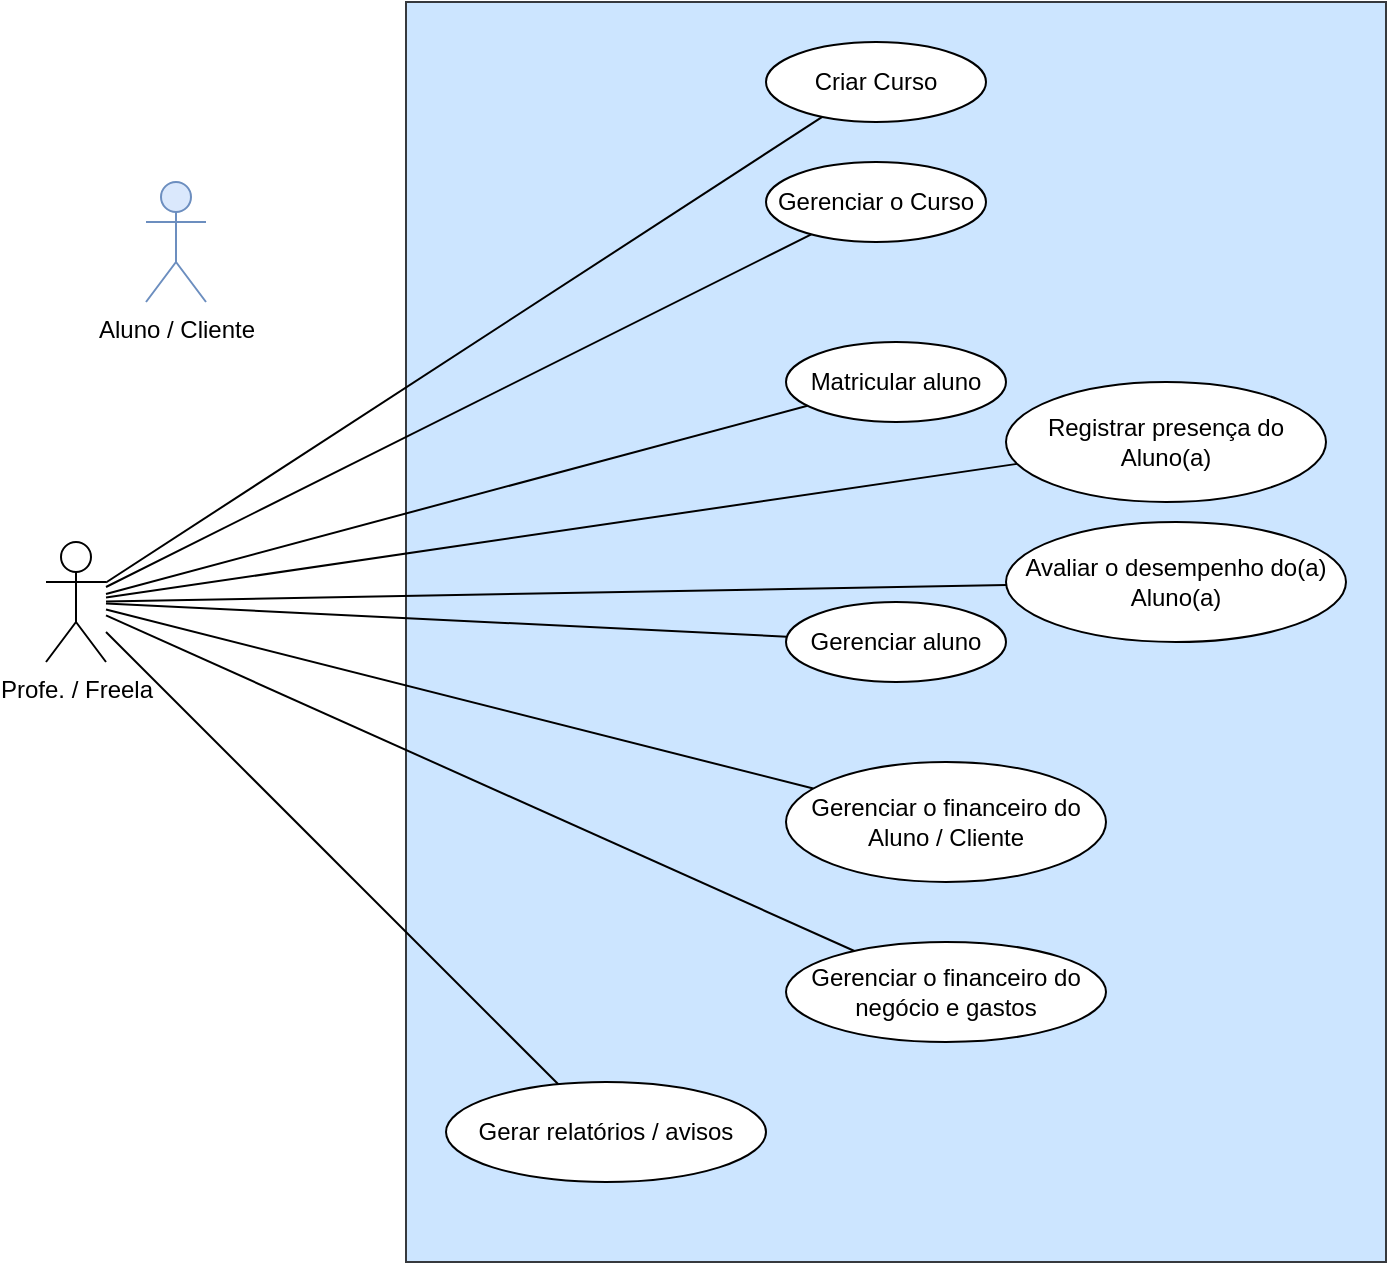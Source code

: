 <mxfile version="20.5.3" type="embed" pages="8"><diagram name="Caso de Uso" id="68dBrox6NHwjQzgU4Hio"><mxGraphModel dx="1420" dy="747" grid="1" gridSize="10" guides="1" tooltips="1" connect="1" arrows="1" fold="1" page="1" pageScale="1" pageWidth="1654" pageHeight="1169" background="none" math="0" shadow="0"><root><mxCell id="0"/><mxCell id="1" parent="0"/><mxCell id="D4dhYYcXx4mMABQMuag2-12" value="" style="whiteSpace=wrap;html=1;fillColor=#cce5ff;strokeColor=#36393d;" parent="1" vertex="1"><mxGeometry x="300" y="100" width="490" height="630" as="geometry"/></mxCell><mxCell id="MzNtIXlbsX1dJCsf9td2-18" style="rounded=0;orthogonalLoop=1;jettySize=auto;html=1;endArrow=none;endFill=0;" parent="1" source="MzNtIXlbsX1dJCsf9td2-2" target="MzNtIXlbsX1dJCsf9td2-12" edge="1"><mxGeometry relative="1" as="geometry"/></mxCell><mxCell id="MzNtIXlbsX1dJCsf9td2-2" value="Profe. / Freela" style="shape=umlActor;verticalLabelPosition=bottom;verticalAlign=top;html=1;" parent="1" vertex="1"><mxGeometry x="120" y="370" width="30" height="60" as="geometry"/></mxCell><mxCell id="MzNtIXlbsX1dJCsf9td2-4" value="Aluno / Cliente" style="shape=umlActor;verticalLabelPosition=bottom;verticalAlign=top;html=1;fillColor=#dae8fc;strokeColor=#6c8ebf;" parent="1" vertex="1"><mxGeometry x="170" y="190" width="30" height="60" as="geometry"/></mxCell><mxCell id="MzNtIXlbsX1dJCsf9td2-5" value="Registrar presença do Aluno(a)" style="ellipse;whiteSpace=wrap;html=1;" parent="1" vertex="1"><mxGeometry x="600" y="290" width="160" height="60" as="geometry"/></mxCell><mxCell id="MzNtIXlbsX1dJCsf9td2-6" value="Matricular aluno" style="ellipse;whiteSpace=wrap;html=1;" parent="1" vertex="1"><mxGeometry x="490" y="270" width="110" height="40" as="geometry"/></mxCell><mxCell id="MzNtIXlbsX1dJCsf9td2-7" value="Gerenciar o Curso" style="ellipse;whiteSpace=wrap;html=1;" parent="1" vertex="1"><mxGeometry x="480" y="180" width="110" height="40" as="geometry"/></mxCell><mxCell id="MzNtIXlbsX1dJCsf9td2-12" value="Gerenciar aluno" style="ellipse;whiteSpace=wrap;html=1;" parent="1" vertex="1"><mxGeometry x="490" y="400" width="110" height="40" as="geometry"/></mxCell><mxCell id="MzNtIXlbsX1dJCsf9td2-13" value="Gerar relatórios / avisos" style="ellipse;whiteSpace=wrap;html=1;" parent="1" vertex="1"><mxGeometry x="320" y="640" width="160" height="50" as="geometry"/></mxCell><mxCell id="MzNtIXlbsX1dJCsf9td2-16" style="rounded=0;orthogonalLoop=1;jettySize=auto;html=1;endArrow=none;endFill=0;" parent="1" source="MzNtIXlbsX1dJCsf9td2-2" target="MzNtIXlbsX1dJCsf9td2-5" edge="1"><mxGeometry relative="1" as="geometry"><mxPoint x="814" y="246" as="sourcePoint"/><mxPoint x="562" y="172" as="targetPoint"/></mxGeometry></mxCell><mxCell id="MzNtIXlbsX1dJCsf9td2-19" style="rounded=0;orthogonalLoop=1;jettySize=auto;html=1;endArrow=none;endFill=0;" parent="1" source="MzNtIXlbsX1dJCsf9td2-2" target="MzNtIXlbsX1dJCsf9td2-6" edge="1"><mxGeometry relative="1" as="geometry"><mxPoint x="294" y="333" as="sourcePoint"/><mxPoint x="496" y="236" as="targetPoint"/></mxGeometry></mxCell><mxCell id="MzNtIXlbsX1dJCsf9td2-20" style="rounded=0;orthogonalLoop=1;jettySize=auto;html=1;endArrow=none;endFill=0;" parent="1" source="MzNtIXlbsX1dJCsf9td2-2" target="MzNtIXlbsX1dJCsf9td2-7" edge="1"><mxGeometry relative="1" as="geometry"><mxPoint x="294" y="339" as="sourcePoint"/><mxPoint x="505" y="324" as="targetPoint"/></mxGeometry></mxCell><mxCell id="MzNtIXlbsX1dJCsf9td2-23" style="rounded=0;orthogonalLoop=1;jettySize=auto;html=1;endArrow=none;endFill=0;" parent="1" source="MzNtIXlbsX1dJCsf9td2-2" target="MzNtIXlbsX1dJCsf9td2-13" edge="1"><mxGeometry relative="1" as="geometry"><mxPoint x="294" y="346" as="sourcePoint"/><mxPoint x="522" y="435" as="targetPoint"/></mxGeometry></mxCell><mxCell id="D4dhYYcXx4mMABQMuag2-4" style="rounded=0;orthogonalLoop=1;jettySize=auto;html=1;endArrow=none;endFill=0;" parent="1" source="D4dhYYcXx4mMABQMuag2-3" target="MzNtIXlbsX1dJCsf9td2-2" edge="1"><mxGeometry relative="1" as="geometry"/></mxCell><mxCell id="D4dhYYcXx4mMABQMuag2-3" value="Criar Curso" style="ellipse;whiteSpace=wrap;html=1;" parent="1" vertex="1"><mxGeometry x="480" y="120" width="110" height="40" as="geometry"/></mxCell><mxCell id="D4dhYYcXx4mMABQMuag2-6" style="rounded=0;orthogonalLoop=1;jettySize=auto;html=1;endArrow=none;endFill=0;" parent="1" source="D4dhYYcXx4mMABQMuag2-5" target="MzNtIXlbsX1dJCsf9td2-2" edge="1"><mxGeometry relative="1" as="geometry"/></mxCell><mxCell id="D4dhYYcXx4mMABQMuag2-5" value="Avaliar o desempenho do(a) Aluno(a)" style="ellipse;whiteSpace=wrap;html=1;" parent="1" vertex="1"><mxGeometry x="600" y="360" width="170" height="60" as="geometry"/></mxCell><mxCell id="D4dhYYcXx4mMABQMuag2-10" style="rounded=0;orthogonalLoop=1;jettySize=auto;html=1;endArrow=none;endFill=0;" parent="1" source="D4dhYYcXx4mMABQMuag2-7" target="MzNtIXlbsX1dJCsf9td2-2" edge="1"><mxGeometry relative="1" as="geometry"/></mxCell><mxCell id="D4dhYYcXx4mMABQMuag2-7" value="Gerenciar o financeiro do Aluno / Cliente" style="ellipse;whiteSpace=wrap;html=1;" parent="1" vertex="1"><mxGeometry x="490" y="480" width="160" height="60" as="geometry"/></mxCell><mxCell id="ZItyrmp5tpARiTZtIVjU-1" style="rounded=0;orthogonalLoop=1;jettySize=auto;html=1;endArrow=none;endFill=0;" parent="1" source="D4dhYYcXx4mMABQMuag2-9" target="MzNtIXlbsX1dJCsf9td2-2" edge="1"><mxGeometry relative="1" as="geometry"/></mxCell><mxCell id="D4dhYYcXx4mMABQMuag2-9" value="Gerenciar o financeiro do negócio e gastos" style="ellipse;whiteSpace=wrap;html=1;" parent="1" vertex="1"><mxGeometry x="490" y="570" width="160" height="50" as="geometry"/></mxCell></root></mxGraphModel></diagram><diagram id="g2elUV7FmV2eJAJafXNw" name="Classes"><mxGraphModel dx="1420" dy="747" grid="1" gridSize="10" guides="1" tooltips="1" connect="1" arrows="1" fold="1" page="0" pageScale="1" pageWidth="827" pageHeight="1169" math="0" shadow="0"><root><mxCell id="0"/><mxCell id="1" parent="0"/><mxCell id="_r26G0BL6vu9VUf23xsZ-21" value="Endereco" style="swimlane;fontStyle=1;childLayout=stackLayout;horizontal=1;startSize=30;horizontalStack=0;resizeParent=1;resizeParentMax=0;resizeLast=0;collapsible=1;marginBottom=0;fillColor=#f8cecc;strokeColor=#b85450;rounded=0;fontSize=13;labelBackgroundColor=none;strokeWidth=1;" parent="1" vertex="1"><mxGeometry x="370" y="419" width="160" height="300" as="geometry"/></mxCell><mxCell id="_r26G0BL6vu9VUf23xsZ-22" value="enderecoID" style="text;strokeColor=#E07A5F;fillColor=none;align=left;verticalAlign=middle;spacingLeft=4;spacingRight=4;overflow=hidden;points=[[0,0.5],[1,0.5]];portConstraint=eastwest;rotatable=0;fontColor=#393C56;rounded=0;shadow=0;glass=0;fontStyle=1;labelBackgroundColor=none;strokeWidth=1;" parent="_r26G0BL6vu9VUf23xsZ-21" vertex="1"><mxGeometry y="30" width="160" height="30" as="geometry"/></mxCell><mxCell id="_r26G0BL6vu9VUf23xsZ-23" value="CEP" style="text;strokeColor=#E07A5F;fillColor=none;align=left;verticalAlign=middle;spacingLeft=4;spacingRight=4;overflow=hidden;points=[[0,0.5],[1,0.5]];portConstraint=eastwest;rotatable=0;fontColor=#393C56;rounded=0;labelBackgroundColor=none;strokeWidth=1;" parent="_r26G0BL6vu9VUf23xsZ-21" vertex="1"><mxGeometry y="60" width="160" height="30" as="geometry"/></mxCell><mxCell id="_r26G0BL6vu9VUf23xsZ-24" value="estadoAtual" style="text;strokeColor=#E07A5F;fillColor=none;align=left;verticalAlign=middle;spacingLeft=4;spacingRight=4;overflow=hidden;points=[[0,0.5],[1,0.5]];portConstraint=eastwest;rotatable=0;fontColor=#393C56;rounded=0;labelBackgroundColor=none;strokeWidth=1;" parent="_r26G0BL6vu9VUf23xsZ-21" vertex="1"><mxGeometry y="90" width="160" height="30" as="geometry"/></mxCell><mxCell id="_r26G0BL6vu9VUf23xsZ-25" value="cidadeAtual" style="text;strokeColor=#E07A5F;fillColor=none;align=left;verticalAlign=middle;spacingLeft=4;spacingRight=4;overflow=hidden;points=[[0,0.5],[1,0.5]];portConstraint=eastwest;rotatable=0;fontColor=#393C56;rounded=0;labelBackgroundColor=none;strokeWidth=1;" parent="_r26G0BL6vu9VUf23xsZ-21" vertex="1"><mxGeometry y="120" width="160" height="30" as="geometry"/></mxCell><mxCell id="_r26G0BL6vu9VUf23xsZ-26" value="tipo (rua/avenida)" style="text;strokeColor=#E07A5F;fillColor=none;align=left;verticalAlign=middle;spacingLeft=4;spacingRight=4;overflow=hidden;points=[[0,0.5],[1,0.5]];portConstraint=eastwest;rotatable=0;fontColor=#393C56;rounded=0;labelBackgroundColor=none;strokeWidth=1;" parent="_r26G0BL6vu9VUf23xsZ-21" vertex="1"><mxGeometry y="150" width="160" height="30" as="geometry"/></mxCell><mxCell id="_r26G0BL6vu9VUf23xsZ-27" value="nome" style="text;strokeColor=#E07A5F;fillColor=none;align=left;verticalAlign=middle;spacingLeft=4;spacingRight=4;overflow=hidden;points=[[0,0.5],[1,0.5]];portConstraint=eastwest;rotatable=0;fontColor=#393C56;rounded=0;labelBackgroundColor=none;strokeWidth=1;" parent="_r26G0BL6vu9VUf23xsZ-21" vertex="1"><mxGeometry y="180" width="160" height="30" as="geometry"/></mxCell><mxCell id="_r26G0BL6vu9VUf23xsZ-28" value="numero" style="text;strokeColor=#E07A5F;fillColor=none;align=left;verticalAlign=middle;spacingLeft=4;spacingRight=4;overflow=hidden;points=[[0,0.5],[1,0.5]];portConstraint=eastwest;rotatable=0;fontColor=#393C56;rounded=0;labelBackgroundColor=none;strokeWidth=1;" parent="_r26G0BL6vu9VUf23xsZ-21" vertex="1"><mxGeometry y="210" width="160" height="30" as="geometry"/></mxCell><mxCell id="_r26G0BL6vu9VUf23xsZ-29" value="complemento" style="text;strokeColor=#E07A5F;fillColor=none;align=left;verticalAlign=middle;spacingLeft=4;spacingRight=4;overflow=hidden;points=[[0,0.5],[1,0.5]];portConstraint=eastwest;rotatable=0;fontColor=#393C56;rounded=0;labelBackgroundColor=none;strokeWidth=1;" parent="_r26G0BL6vu9VUf23xsZ-21" vertex="1"><mxGeometry y="240" width="160" height="30" as="geometry"/></mxCell><mxCell id="_r26G0BL6vu9VUf23xsZ-30" value="bairro" style="text;strokeColor=#E07A5F;fillColor=none;align=left;verticalAlign=middle;spacingLeft=4;spacingRight=4;overflow=hidden;points=[[0,0.5],[1,0.5]];portConstraint=eastwest;rotatable=0;fontColor=#393C56;rounded=0;labelBackgroundColor=none;strokeWidth=1;" parent="_r26G0BL6vu9VUf23xsZ-21" vertex="1"><mxGeometry y="270" width="160" height="30" as="geometry"/></mxCell><mxCell id="_r26G0BL6vu9VUf23xsZ-38" style="edgeStyle=orthogonalEdgeStyle;rounded=0;orthogonalLoop=1;jettySize=auto;html=1;exitX=0.5;exitY=1;exitDx=0;exitDy=0;endArrow=none;endFill=0;fontColor=default;strokeColor=#E07A5F;labelBackgroundColor=none;strokeWidth=1;" parent="1" edge="1"><mxGeometry relative="1" as="geometry"><mxPoint x="2235" y="970" as="sourcePoint"/><mxPoint x="2235" y="970" as="targetPoint"/></mxGeometry></mxCell><mxCell id="_r26G0BL6vu9VUf23xsZ-39" value="DadoProfissional" style="swimlane;fontStyle=1;childLayout=stackLayout;horizontal=1;startSize=30;horizontalStack=0;resizeParent=1;resizeParentMax=0;resizeLast=0;collapsible=1;marginBottom=0;fillColor=#F2CC8F;strokeColor=#E07A5F;fontColor=#393C56;rounded=0;fontSize=13;labelBackgroundColor=none;strokeWidth=1;" parent="1" vertex="1"><mxGeometry x="790" y="790" width="160" height="150" as="geometry"/></mxCell><mxCell id="_r26G0BL6vu9VUf23xsZ-40" value="·dadoProfissionalID" style="text;strokeColor=#E07A5F;fillColor=none;align=left;verticalAlign=middle;spacingLeft=4;spacingRight=4;overflow=hidden;points=[[0,0.5],[1,0.5]];portConstraint=eastwest;rotatable=0;fontColor=#393C56;rounded=0;labelBackgroundColor=none;strokeWidth=1;" parent="_r26G0BL6vu9VUf23xsZ-39" vertex="1"><mxGeometry y="30" width="160" height="30" as="geometry"/></mxCell><mxCell id="_r26G0BL6vu9VUf23xsZ-41" value="profissaoFuncaoCargo" style="text;strokeColor=#E07A5F;fillColor=none;align=left;verticalAlign=middle;spacingLeft=4;spacingRight=4;overflow=hidden;points=[[0,0.5],[1,0.5]];portConstraint=eastwest;rotatable=0;fontColor=#393C56;rounded=0;labelBackgroundColor=none;strokeWidth=1;" parent="_r26G0BL6vu9VUf23xsZ-39" vertex="1"><mxGeometry y="60" width="160" height="30" as="geometry"/></mxCell><mxCell id="_r26G0BL6vu9VUf23xsZ-42" value="orgaoInstituicaoEmpresa" style="text;strokeColor=#E07A5F;fillColor=none;align=left;verticalAlign=middle;spacingLeft=4;spacingRight=4;overflow=hidden;points=[[0,0.5],[1,0.5]];portConstraint=eastwest;rotatable=0;fontColor=#393C56;rounded=0;labelBackgroundColor=none;strokeWidth=1;" parent="_r26G0BL6vu9VUf23xsZ-39" vertex="1"><mxGeometry y="90" width="160" height="30" as="geometry"/></mxCell><mxCell id="_r26G0BL6vu9VUf23xsZ-43" value="outros" style="text;strokeColor=#E07A5F;fillColor=none;align=left;verticalAlign=middle;spacingLeft=4;spacingRight=4;overflow=hidden;points=[[0,0.5],[1,0.5]];portConstraint=eastwest;rotatable=0;fontColor=#393C56;rounded=0;labelBackgroundColor=none;strokeWidth=1;" parent="_r26G0BL6vu9VUf23xsZ-39" vertex="1"><mxGeometry y="120" width="160" height="30" as="geometry"/></mxCell><mxCell id="_r26G0BL6vu9VUf23xsZ-44" style="edgeStyle=none;rounded=0;orthogonalLoop=1;jettySize=auto;html=1;strokeColor=#E07A5F;fontSize=12;fontColor=default;endArrow=none;endFill=0;startSize=8;endSize=14;fillColor=#F2CC8F;entryX=0;entryY=0.5;entryDx=0;entryDy=0;labelBackgroundColor=none;" parent="1" source="_r26G0BL6vu9VUf23xsZ-45" target="_r26G0BL6vu9VUf23xsZ-74" edge="1"><mxGeometry relative="1" as="geometry"/></mxCell><mxCell id="_r26G0BL6vu9VUf23xsZ-45" value="DadoAcademico" style="swimlane;fontStyle=1;childLayout=stackLayout;horizontal=1;startSize=30;horizontalStack=0;resizeParent=1;resizeParentMax=0;resizeLast=0;collapsible=1;marginBottom=0;fillColor=#F2CC8F;strokeColor=#E07A5F;fontColor=#393C56;rounded=0;fontSize=13;labelBackgroundColor=none;strokeWidth=1;" parent="1" vertex="1"><mxGeometry x="500" y="790" width="160" height="180" as="geometry"/></mxCell><mxCell id="_r26G0BL6vu9VUf23xsZ-46" value="·dadoAcademicoID" style="text;strokeColor=#E07A5F;fillColor=none;align=left;verticalAlign=middle;spacingLeft=4;spacingRight=4;overflow=hidden;points=[[0,0.5],[1,0.5]];portConstraint=eastwest;rotatable=0;fontColor=#393C56;rounded=0;labelBackgroundColor=none;strokeWidth=1;" parent="_r26G0BL6vu9VUf23xsZ-45" vertex="1"><mxGeometry y="30" width="160" height="30" as="geometry"/></mxCell><mxCell id="_r26G0BL6vu9VUf23xsZ-47" value="serieEscolar" style="text;strokeColor=#E07A5F;fillColor=none;align=left;verticalAlign=middle;spacingLeft=4;spacingRight=4;overflow=hidden;points=[[0,0.5],[1,0.5]];portConstraint=eastwest;rotatable=0;fontColor=#393C56;rounded=0;labelBackgroundColor=none;strokeWidth=1;" parent="_r26G0BL6vu9VUf23xsZ-45" vertex="1"><mxGeometry y="60" width="160" height="30" as="geometry"/></mxCell><mxCell id="_r26G0BL6vu9VUf23xsZ-48" value="escolaridadeAtual" style="text;strokeColor=#E07A5F;fillColor=none;align=left;verticalAlign=middle;spacingLeft=4;spacingRight=4;overflow=hidden;points=[[0,0.5],[1,0.5]];portConstraint=eastwest;rotatable=0;fontColor=#393C56;rounded=0;labelBackgroundColor=none;strokeWidth=1;" parent="_r26G0BL6vu9VUf23xsZ-45" vertex="1"><mxGeometry y="90" width="160" height="30" as="geometry"/></mxCell><mxCell id="_r26G0BL6vu9VUf23xsZ-49" value="orgaoInstituicaoEmpresa" style="text;strokeColor=#E07A5F;fillColor=none;align=left;verticalAlign=middle;spacingLeft=4;spacingRight=4;overflow=hidden;points=[[0,0.5],[1,0.5]];portConstraint=eastwest;rotatable=0;fontColor=#393C56;rounded=0;labelBackgroundColor=none;strokeWidth=1;" parent="_r26G0BL6vu9VUf23xsZ-45" vertex="1"><mxGeometry y="120" width="160" height="30" as="geometry"/></mxCell><mxCell id="_r26G0BL6vu9VUf23xsZ-50" value="outros" style="text;strokeColor=#E07A5F;fillColor=none;align=left;verticalAlign=middle;spacingLeft=4;spacingRight=4;overflow=hidden;points=[[0,0.5],[1,0.5]];portConstraint=eastwest;rotatable=0;fontColor=#393C56;rounded=0;labelBackgroundColor=none;strokeWidth=1;" parent="_r26G0BL6vu9VUf23xsZ-45" vertex="1"><mxGeometry y="150" width="160" height="30" as="geometry"/></mxCell><mxCell id="_r26G0BL6vu9VUf23xsZ-58" style="rounded=0;orthogonalLoop=1;jettySize=auto;html=1;fontSize=12;startSize=8;endSize=8;endArrow=none;endFill=0;labelBackgroundColor=none;strokeColor=#E07A5F;fontColor=default;strokeWidth=1;" parent="1" source="_r26G0BL6vu9VUf23xsZ-21" target="_r26G0BL6vu9VUf23xsZ-70" edge="1"><mxGeometry relative="1" as="geometry"><mxPoint x="390" y="590" as="sourcePoint"/><mxPoint x="770" y="569" as="targetPoint"/></mxGeometry></mxCell><mxCell id="_r26G0BL6vu9VUf23xsZ-59" style="rounded=0;orthogonalLoop=1;jettySize=auto;html=1;strokeColor=#E07A5F;fontSize=12;fontColor=default;endArrow=none;endFill=0;startSize=8;endSize=8;fillColor=#F2CC8F;labelBackgroundColor=none;strokeWidth=1;" parent="1" source="_r26G0BL6vu9VUf23xsZ-39" target="_r26G0BL6vu9VUf23xsZ-75" edge="1"><mxGeometry relative="1" as="geometry"><mxPoint x="860" y="830" as="sourcePoint"/><mxPoint x="770" y="719" as="targetPoint"/></mxGeometry></mxCell><mxCell id="_r26G0BL6vu9VUf23xsZ-60" value="Pessoa" style="swimlane;fontStyle=1;childLayout=stackLayout;horizontal=1;startSize=30;horizontalStack=0;resizeParent=1;resizeParentMax=0;resizeLast=0;collapsible=1;marginBottom=0;fillColor=#F2CC8F;strokeColor=#E07A5F;fontColor=#393C56;rounded=0;fontSize=13;labelBackgroundColor=none;strokeWidth=1;" parent="1" vertex="1"><mxGeometry x="770" y="254" width="200" height="480" as="geometry"/></mxCell><mxCell id="_r26G0BL6vu9VUf23xsZ-61" value="pessoaID" style="text;strokeColor=#E07A5F;fillColor=none;align=left;verticalAlign=middle;spacingLeft=4;spacingRight=4;overflow=hidden;points=[[0,0.5],[1,0.5]];portConstraint=eastwest;rotatable=0;fontColor=#393C56;rounded=0;shadow=0;glass=0;fontStyle=1;labelBackgroundColor=none;strokeWidth=1;" parent="_r26G0BL6vu9VUf23xsZ-60" vertex="1"><mxGeometry y="30" width="200" height="30" as="geometry"/></mxCell><mxCell id="_r26G0BL6vu9VUf23xsZ-62" value="CPF" style="text;strokeColor=#E07A5F;fillColor=none;align=left;verticalAlign=middle;spacingLeft=4;spacingRight=4;overflow=hidden;points=[[0,0.5],[1,0.5]];portConstraint=eastwest;rotatable=0;fontColor=#393C56;rounded=0;labelBackgroundColor=none;fontStyle=1;strokeWidth=1;" parent="_r26G0BL6vu9VUf23xsZ-60" vertex="1"><mxGeometry y="60" width="200" height="30" as="geometry"/></mxCell><mxCell id="_r26G0BL6vu9VUf23xsZ-63" value="RG" style="text;strokeColor=#E07A5F;fillColor=none;align=left;verticalAlign=middle;spacingLeft=4;spacingRight=4;overflow=hidden;points=[[0,0.5],[1,0.5]];portConstraint=eastwest;rotatable=0;fontColor=#393C56;rounded=0;labelBackgroundColor=none;fontStyle=1;strokeWidth=1;" parent="_r26G0BL6vu9VUf23xsZ-60" vertex="1"><mxGeometry y="90" width="200" height="30" as="geometry"/></mxCell><mxCell id="_r26G0BL6vu9VUf23xsZ-64" value="nome" style="text;strokeColor=#E07A5F;fillColor=none;align=left;verticalAlign=middle;spacingLeft=4;spacingRight=4;overflow=hidden;points=[[0,0.5],[1,0.5]];portConstraint=eastwest;rotatable=0;rounded=0;labelBackgroundColor=none;fontColor=#393C56;strokeWidth=1;" parent="_r26G0BL6vu9VUf23xsZ-60" vertex="1"><mxGeometry y="120" width="200" height="30" as="geometry"/></mxCell><mxCell id="_r26G0BL6vu9VUf23xsZ-65" value="genero" style="text;strokeColor=#E07A5F;fillColor=none;align=left;verticalAlign=middle;spacingLeft=4;spacingRight=4;overflow=hidden;points=[[0,0.5],[1,0.5]];portConstraint=eastwest;rotatable=0;fontColor=#393C56;rounded=0;labelBackgroundColor=none;strokeWidth=1;" parent="_r26G0BL6vu9VUf23xsZ-60" vertex="1"><mxGeometry y="150" width="200" height="30" as="geometry"/></mxCell><mxCell id="_r26G0BL6vu9VUf23xsZ-66" value="dataNascimento" style="text;strokeColor=#E07A5F;fillColor=none;align=left;verticalAlign=middle;spacingLeft=4;spacingRight=4;overflow=hidden;points=[[0,0.5],[1,0.5]];portConstraint=eastwest;rotatable=0;fontColor=#393C56;rounded=0;labelBackgroundColor=none;strokeWidth=1;" parent="_r26G0BL6vu9VUf23xsZ-60" vertex="1"><mxGeometry y="180" width="200" height="30" as="geometry"/></mxCell><mxCell id="_r26G0BL6vu9VUf23xsZ-67" value="email" style="text;strokeColor=#E07A5F;fillColor=none;align=left;verticalAlign=middle;spacingLeft=4;spacingRight=4;overflow=hidden;points=[[0,0.5],[1,0.5]];portConstraint=eastwest;rotatable=0;fontColor=#393C56;rounded=0;labelBackgroundColor=none;strokeWidth=1;" parent="_r26G0BL6vu9VUf23xsZ-60" vertex="1"><mxGeometry y="210" width="200" height="30" as="geometry"/></mxCell><mxCell id="_r26G0BL6vu9VUf23xsZ-68" value="telefoneCelular" style="text;strokeColor=#E07A5F;fillColor=none;align=left;verticalAlign=middle;spacingLeft=4;spacingRight=4;overflow=hidden;points=[[0,0.5],[1,0.5]];portConstraint=eastwest;rotatable=0;fontColor=#393C56;rounded=0;labelBackgroundColor=none;strokeWidth=1;" parent="_r26G0BL6vu9VUf23xsZ-60" vertex="1"><mxGeometry y="240" width="200" height="30" as="geometry"/></mxCell><mxCell id="_r26G0BL6vu9VUf23xsZ-69" value="telefoneFixo" style="text;strokeColor=#E07A5F;fillColor=none;align=left;verticalAlign=middle;spacingLeft=4;spacingRight=4;overflow=hidden;points=[[0,0.5],[1,0.5]];portConstraint=eastwest;rotatable=0;fontColor=#393C56;rounded=0;labelBackgroundColor=none;strokeWidth=1;" parent="_r26G0BL6vu9VUf23xsZ-60" vertex="1"><mxGeometry y="270" width="200" height="30" as="geometry"/></mxCell><mxCell id="_r26G0BL6vu9VUf23xsZ-70" value="endereco" style="text;strokeColor=#E07A5F;fillColor=none;align=left;verticalAlign=middle;spacingLeft=4;spacingRight=4;overflow=hidden;points=[[0,0.5],[1,0.5]];portConstraint=eastwest;rotatable=0;rounded=0;labelBackgroundColor=none;fontColor=#393C56;strokeWidth=1;" parent="_r26G0BL6vu9VUf23xsZ-60" vertex="1"><mxGeometry y="300" width="200" height="30" as="geometry"/></mxCell><mxCell id="_r26G0BL6vu9VUf23xsZ-71" value="estadoNatal" style="text;strokeColor=#E07A5F;fillColor=none;align=left;verticalAlign=middle;spacingLeft=4;spacingRight=4;overflow=hidden;points=[[0,0.5],[1,0.5]];portConstraint=eastwest;rotatable=0;fontColor=#393C56;rounded=0;labelBackgroundColor=none;strokeWidth=1;" parent="_r26G0BL6vu9VUf23xsZ-60" vertex="1"><mxGeometry y="330" width="200" height="30" as="geometry"/></mxCell><mxCell id="_r26G0BL6vu9VUf23xsZ-72" value="cidadeNatal" style="text;strokeColor=#E07A5F;fillColor=none;align=left;verticalAlign=middle;spacingLeft=4;spacingRight=4;overflow=hidden;points=[[0,0.5],[1,0.5]];portConstraint=eastwest;rotatable=0;fontColor=#393C56;rounded=0;labelBackgroundColor=none;strokeWidth=1;" parent="_r26G0BL6vu9VUf23xsZ-60" vertex="1"><mxGeometry y="360" width="200" height="30" as="geometry"/></mxCell><mxCell id="_r26G0BL6vu9VUf23xsZ-73" value="estrangeiro" style="text;strokeColor=#E07A5F;fillColor=none;align=left;verticalAlign=middle;spacingLeft=4;spacingRight=4;overflow=hidden;points=[[0,0.5],[1,0.5]];portConstraint=eastwest;rotatable=0;fontColor=#393C56;rounded=0;labelBackgroundColor=none;strokeWidth=1;" parent="_r26G0BL6vu9VUf23xsZ-60" vertex="1"><mxGeometry y="390" width="200" height="30" as="geometry"/></mxCell><mxCell id="_r26G0BL6vu9VUf23xsZ-74" value="dadoAcademico" style="text;strokeColor=#E07A5F;fillColor=none;align=left;verticalAlign=middle;spacingLeft=4;spacingRight=4;overflow=hidden;points=[[0,0.5],[1,0.5]];portConstraint=eastwest;rotatable=0;fontColor=#393C56;rounded=0;labelBackgroundColor=none;strokeWidth=1;" parent="_r26G0BL6vu9VUf23xsZ-60" vertex="1"><mxGeometry y="420" width="200" height="30" as="geometry"/></mxCell><mxCell id="_r26G0BL6vu9VUf23xsZ-75" value="dadoProfissional" style="text;strokeColor=#E07A5F;fillColor=none;align=left;verticalAlign=middle;spacingLeft=4;spacingRight=4;overflow=hidden;points=[[0,0.5],[1,0.5]];portConstraint=eastwest;rotatable=0;fontColor=#393C56;rounded=0;labelBackgroundColor=none;strokeWidth=1;" parent="_r26G0BL6vu9VUf23xsZ-60" vertex="1"><mxGeometry y="450" width="200" height="30" as="geometry"/></mxCell><mxCell id="E8CFja2sLngdsB4zub_O-1" value="RegistroFrequencia" style="swimlane;fontStyle=1;childLayout=stackLayout;horizontal=1;startSize=30;horizontalStack=0;resizeParent=1;resizeParentMax=0;resizeLast=0;collapsible=1;marginBottom=0;fillColor=#F2CC8F;strokeColor=#E07A5F;fontColor=#393C56;rounded=0;fontSize=13;labelBackgroundColor=none;strokeWidth=1;" parent="1" vertex="1"><mxGeometry x="1110" y="400" width="200" height="540" as="geometry"/></mxCell><mxCell id="E8CFja2sLngdsB4zub_O-2" value="id" style="text;strokeColor=#E07A5F;fillColor=none;align=left;verticalAlign=middle;spacingLeft=4;spacingRight=4;overflow=hidden;points=[[0,0.5],[1,0.5]];portConstraint=eastwest;rotatable=0;fontColor=#393C56;rounded=0;shadow=0;glass=0;fontStyle=1;labelBackgroundColor=none;strokeWidth=1;" parent="E8CFja2sLngdsB4zub_O-1" vertex="1"><mxGeometry y="30" width="200" height="30" as="geometry"/></mxCell><mxCell id="E8CFja2sLngdsB4zub_O-3" value="dataHoraRegistro" style="text;strokeColor=#E07A5F;fillColor=none;align=left;verticalAlign=middle;spacingLeft=4;spacingRight=4;overflow=hidden;points=[[0,0.5],[1,0.5]];portConstraint=eastwest;rotatable=0;fontColor=#393C56;rounded=0;labelBackgroundColor=none;fontStyle=0;strokeWidth=1;" parent="E8CFja2sLngdsB4zub_O-1" vertex="1"><mxGeometry y="60" width="200" height="30" as="geometry"/></mxCell><mxCell id="E8CFja2sLngdsB4zub_O-4" value="numeroAula" style="text;strokeColor=#E07A5F;fillColor=none;align=left;verticalAlign=middle;spacingLeft=4;spacingRight=4;overflow=hidden;points=[[0,0.5],[1,0.5]];portConstraint=eastwest;rotatable=0;fontColor=#393C56;rounded=0;labelBackgroundColor=none;fontStyle=0;strokeWidth=1;" parent="E8CFja2sLngdsB4zub_O-1" vertex="1"><mxGeometry y="90" width="200" height="30" as="geometry"/></mxCell><mxCell id="E8CFja2sLngdsB4zub_O-5" value="presenca" style="text;strokeColor=#E07A5F;fillColor=none;align=left;verticalAlign=middle;spacingLeft=4;spacingRight=4;overflow=hidden;points=[[0,0.5],[1,0.5]];portConstraint=eastwest;rotatable=0;rounded=0;labelBackgroundColor=none;fontColor=#393C56;strokeWidth=1;" parent="E8CFja2sLngdsB4zub_O-1" vertex="1"><mxGeometry y="120" width="200" height="30" as="geometry"/></mxCell><mxCell id="E8CFja2sLngdsB4zub_O-6" value="conteudoPlanejado" style="text;strokeColor=#E07A5F;fillColor=none;align=left;verticalAlign=middle;spacingLeft=4;spacingRight=4;overflow=hidden;points=[[0,0.5],[1,0.5]];portConstraint=eastwest;rotatable=0;fontColor=#393C56;rounded=0;labelBackgroundColor=none;strokeWidth=1;" parent="E8CFja2sLngdsB4zub_O-1" vertex="1"><mxGeometry y="150" width="200" height="30" as="geometry"/></mxCell><mxCell id="E8CFja2sLngdsB4zub_O-7" value="conteudoMinistrado" style="text;strokeColor=#E07A5F;fillColor=none;align=left;verticalAlign=middle;spacingLeft=4;spacingRight=4;overflow=hidden;points=[[0,0.5],[1,0.5]];portConstraint=eastwest;rotatable=0;fontColor=#393C56;rounded=0;labelBackgroundColor=none;strokeWidth=1;" parent="E8CFja2sLngdsB4zub_O-1" vertex="1"><mxGeometry y="180" width="200" height="30" as="geometry"/></mxCell><mxCell id="E8CFja2sLngdsB4zub_O-8" value="observacoesAnotacoes" style="text;strokeColor=#E07A5F;fillColor=none;align=left;verticalAlign=middle;spacingLeft=4;spacingRight=4;overflow=hidden;points=[[0,0.5],[1,0.5]];portConstraint=eastwest;rotatable=0;fontColor=#393C56;rounded=0;labelBackgroundColor=none;strokeWidth=1;" parent="E8CFja2sLngdsB4zub_O-1" vertex="1"><mxGeometry y="210" width="200" height="30" as="geometry"/></mxCell><mxCell id="E8CFja2sLngdsB4zub_O-9" value="duracaoAula" style="text;strokeColor=#E07A5F;fillColor=none;align=left;verticalAlign=middle;spacingLeft=4;spacingRight=4;overflow=hidden;points=[[0,0.5],[1,0.5]];portConstraint=eastwest;rotatable=0;fontColor=#393C56;rounded=0;labelBackgroundColor=none;strokeWidth=1;" parent="E8CFja2sLngdsB4zub_O-1" vertex="1"><mxGeometry y="240" width="200" height="30" as="geometry"/></mxCell><mxCell id="E8CFja2sLngdsB4zub_O-10" value="fala" style="text;strokeColor=#E07A5F;fillColor=none;align=left;verticalAlign=middle;spacingLeft=4;spacingRight=4;overflow=hidden;points=[[0,0.5],[1,0.5]];portConstraint=eastwest;rotatable=0;fontColor=#393C56;rounded=0;labelBackgroundColor=none;strokeWidth=1;" parent="E8CFja2sLngdsB4zub_O-1" vertex="1"><mxGeometry y="270" width="200" height="30" as="geometry"/></mxCell><mxCell id="E8CFja2sLngdsB4zub_O-11" value="audicao" style="text;strokeColor=#E07A5F;fillColor=none;align=left;verticalAlign=middle;spacingLeft=4;spacingRight=4;overflow=hidden;points=[[0,0.5],[1,0.5]];portConstraint=eastwest;rotatable=0;rounded=0;labelBackgroundColor=none;fontColor=#393C56;strokeWidth=1;" parent="E8CFja2sLngdsB4zub_O-1" vertex="1"><mxGeometry y="300" width="200" height="30" as="geometry"/></mxCell><mxCell id="E8CFja2sLngdsB4zub_O-12" value="leitura" style="text;strokeColor=#E07A5F;fillColor=none;align=left;verticalAlign=middle;spacingLeft=4;spacingRight=4;overflow=hidden;points=[[0,0.5],[1,0.5]];portConstraint=eastwest;rotatable=0;fontColor=#393C56;rounded=0;labelBackgroundColor=none;strokeWidth=1;" parent="E8CFja2sLngdsB4zub_O-1" vertex="1"><mxGeometry y="330" width="200" height="30" as="geometry"/></mxCell><mxCell id="E8CFja2sLngdsB4zub_O-13" value="escrita" style="text;strokeColor=#E07A5F;fillColor=none;align=left;verticalAlign=middle;spacingLeft=4;spacingRight=4;overflow=hidden;points=[[0,0.5],[1,0.5]];portConstraint=eastwest;rotatable=0;fontColor=#393C56;rounded=0;labelBackgroundColor=none;strokeWidth=1;" parent="E8CFja2sLngdsB4zub_O-1" vertex="1"><mxGeometry y="360" width="200" height="30" as="geometry"/></mxCell><mxCell id="E8CFja2sLngdsB4zub_O-14" value="tarefa" style="text;strokeColor=#E07A5F;fillColor=none;align=left;verticalAlign=middle;spacingLeft=4;spacingRight=4;overflow=hidden;points=[[0,0.5],[1,0.5]];portConstraint=eastwest;rotatable=0;fontColor=#393C56;rounded=0;labelBackgroundColor=none;strokeWidth=1;" parent="E8CFja2sLngdsB4zub_O-1" vertex="1"><mxGeometry y="390" width="200" height="30" as="geometry"/></mxCell><mxCell id="E8CFja2sLngdsB4zub_O-15" value="situacaoTarefa" style="text;strokeColor=#E07A5F;fillColor=none;align=left;verticalAlign=middle;spacingLeft=4;spacingRight=4;overflow=hidden;points=[[0,0.5],[1,0.5]];portConstraint=eastwest;rotatable=0;fontColor=#393C56;rounded=0;labelBackgroundColor=none;strokeWidth=1;" parent="E8CFja2sLngdsB4zub_O-1" vertex="1"><mxGeometry y="420" width="200" height="30" as="geometry"/></mxCell><mxCell id="E8CFja2sLngdsB4zub_O-16" value="app" style="text;strokeColor=#E07A5F;fillColor=none;align=left;verticalAlign=middle;spacingLeft=4;spacingRight=4;overflow=hidden;points=[[0,0.5],[1,0.5]];portConstraint=eastwest;rotatable=0;fontColor=#393C56;rounded=0;labelBackgroundColor=none;strokeWidth=1;" parent="E8CFja2sLngdsB4zub_O-1" vertex="1"><mxGeometry y="450" width="200" height="30" as="geometry"/></mxCell><mxCell id="UNIPw-NGHU9ObVsIMhyG-1" value="engajamento" style="text;strokeColor=#E07A5F;fillColor=none;align=left;verticalAlign=middle;spacingLeft=4;spacingRight=4;overflow=hidden;points=[[0,0.5],[1,0.5]];portConstraint=eastwest;rotatable=0;fontColor=#393C56;rounded=0;labelBackgroundColor=none;strokeWidth=1;" parent="E8CFja2sLngdsB4zub_O-1" vertex="1"><mxGeometry y="480" width="200" height="30" as="geometry"/></mxCell><mxCell id="UNIPw-NGHU9ObVsIMhyG-2" value="sala" style="text;strokeColor=#E07A5F;fillColor=none;align=left;verticalAlign=middle;spacingLeft=4;spacingRight=4;overflow=hidden;points=[[0,0.5],[1,0.5]];portConstraint=eastwest;rotatable=0;fontColor=#393C56;rounded=0;labelBackgroundColor=none;strokeWidth=1;" parent="E8CFja2sLngdsB4zub_O-1" vertex="1"><mxGeometry y="510" width="200" height="30" as="geometry"/></mxCell></root></mxGraphModel></diagram><diagram id="q1QdJRNn6Zgn0Rt1NI2Q" name="DC1_teste"><mxGraphModel dx="4857" dy="2134" grid="0" gridSize="10" guides="1" tooltips="1" connect="1" arrows="1" fold="1" page="0" pageScale="1" pageWidth="1654" pageHeight="1169" math="0" shadow="0"><root><mxCell id="0"/><mxCell id="1" parent="0"/><mxCell id="_xSi4TROg8PHzbSC8HMo-1" value="Pessoa" style="swimlane;fontStyle=1;childLayout=stackLayout;horizontal=1;startSize=30;horizontalStack=0;resizeParent=1;resizeParentMax=0;resizeLast=0;collapsible=1;marginBottom=0;fillColor=#647687;strokeColor=default;fontColor=#ffffff;rounded=1;fontSize=13;labelBackgroundColor=none;" parent="1" vertex="1"><mxGeometry x="10" y="294" width="200" height="660" as="geometry"/></mxCell><mxCell id="_xSi4TROg8PHzbSC8HMo-2" value="pessoa_id" style="text;strokeColor=default;fillColor=#647687;align=left;verticalAlign=middle;spacingLeft=4;spacingRight=4;overflow=hidden;points=[[0,0.5],[1,0.5]];portConstraint=eastwest;rotatable=0;fontColor=#ffffff;rounded=1;shadow=0;glass=0;fontStyle=1;labelBackgroundColor=none;" parent="_xSi4TROg8PHzbSC8HMo-1" vertex="1"><mxGeometry y="30" width="200" height="30" as="geometry"/></mxCell><mxCell id="_xSi4TROg8PHzbSC8HMo-3" value="CPF" style="text;strokeColor=default;fillColor=#647687;align=left;verticalAlign=middle;spacingLeft=4;spacingRight=4;overflow=hidden;points=[[0,0.5],[1,0.5]];portConstraint=eastwest;rotatable=0;fontColor=#ffffff;rounded=1;labelBackgroundColor=none;fontStyle=1" parent="_xSi4TROg8PHzbSC8HMo-1" vertex="1"><mxGeometry y="60" width="200" height="30" as="geometry"/></mxCell><mxCell id="_xSi4TROg8PHzbSC8HMo-4" value="RG" style="text;strokeColor=default;fillColor=#647687;align=left;verticalAlign=middle;spacingLeft=4;spacingRight=4;overflow=hidden;points=[[0,0.5],[1,0.5]];portConstraint=eastwest;rotatable=0;fontColor=#ffffff;rounded=1;labelBackgroundColor=none;fontStyle=1" parent="_xSi4TROg8PHzbSC8HMo-1" vertex="1"><mxGeometry y="90" width="200" height="30" as="geometry"/></mxCell><mxCell id="_xSi4TROg8PHzbSC8HMo-5" value="nomeCompleto" style="text;strokeColor=default;fillColor=#647687;align=left;verticalAlign=middle;spacingLeft=4;spacingRight=4;overflow=hidden;points=[[0,0.5],[1,0.5]];portConstraint=eastwest;rotatable=0;rounded=1;labelBackgroundColor=none;fontColor=#ffffff;" parent="_xSi4TROg8PHzbSC8HMo-1" vertex="1"><mxGeometry y="120" width="200" height="30" as="geometry"/></mxCell><mxCell id="_xSi4TROg8PHzbSC8HMo-6" value="genero" style="text;strokeColor=default;fillColor=#647687;align=left;verticalAlign=middle;spacingLeft=4;spacingRight=4;overflow=hidden;points=[[0,0.5],[1,0.5]];portConstraint=eastwest;rotatable=0;fontColor=#ffffff;rounded=1;labelBackgroundColor=none;" parent="_xSi4TROg8PHzbSC8HMo-1" vertex="1"><mxGeometry y="150" width="200" height="30" as="geometry"/></mxCell><mxCell id="_xSi4TROg8PHzbSC8HMo-7" value="Data_Nascimento" style="text;strokeColor=default;fillColor=#647687;align=left;verticalAlign=middle;spacingLeft=4;spacingRight=4;overflow=hidden;points=[[0,0.5],[1,0.5]];portConstraint=eastwest;rotatable=0;fontColor=#ffffff;rounded=1;labelBackgroundColor=none;" parent="_xSi4TROg8PHzbSC8HMo-1" vertex="1"><mxGeometry y="180" width="200" height="30" as="geometry"/></mxCell><mxCell id="_xSi4TROg8PHzbSC8HMo-8" value="Email" style="text;strokeColor=default;fillColor=#647687;align=left;verticalAlign=middle;spacingLeft=4;spacingRight=4;overflow=hidden;points=[[0,0.5],[1,0.5]];portConstraint=eastwest;rotatable=0;fontColor=#ffffff;rounded=1;labelBackgroundColor=none;" parent="_xSi4TROg8PHzbSC8HMo-1" vertex="1"><mxGeometry y="210" width="200" height="30" as="geometry"/></mxCell><mxCell id="_xSi4TROg8PHzbSC8HMo-9" value="CEP" style="text;strokeColor=default;fillColor=#647687;align=left;verticalAlign=middle;spacingLeft=4;spacingRight=4;overflow=hidden;points=[[0,0.5],[1,0.5]];portConstraint=eastwest;rotatable=0;fontColor=#ffffff;rounded=1;labelBackgroundColor=none;" parent="_xSi4TROg8PHzbSC8HMo-1" vertex="1"><mxGeometry y="240" width="200" height="30" as="geometry"/></mxCell><mxCell id="_xSi4TROg8PHzbSC8HMo-10" value="Tele_Celular" style="text;strokeColor=default;fillColor=#647687;align=left;verticalAlign=middle;spacingLeft=4;spacingRight=4;overflow=hidden;points=[[0,0.5],[1,0.5]];portConstraint=eastwest;rotatable=0;fontColor=#ffffff;rounded=1;labelBackgroundColor=none;" parent="_xSi4TROg8PHzbSC8HMo-1" vertex="1"><mxGeometry y="270" width="200" height="30" as="geometry"/></mxCell><mxCell id="_xSi4TROg8PHzbSC8HMo-11" value="Tele_Fixo" style="text;strokeColor=default;fillColor=#647687;align=left;verticalAlign=middle;spacingLeft=4;spacingRight=4;overflow=hidden;points=[[0,0.5],[1,0.5]];portConstraint=eastwest;rotatable=0;fontColor=#ffffff;rounded=1;labelBackgroundColor=none;" parent="_xSi4TROg8PHzbSC8HMo-1" vertex="1"><mxGeometry y="300" width="200" height="30" as="geometry"/></mxCell><mxCell id="_xSi4TROg8PHzbSC8HMo-12" value="endereco" style="text;strokeColor=default;fillColor=#647687;align=left;verticalAlign=middle;spacingLeft=4;spacingRight=4;overflow=hidden;points=[[0,0.5],[1,0.5]];portConstraint=eastwest;rotatable=0;rounded=1;labelBackgroundColor=none;fontColor=#ffffff;" parent="_xSi4TROg8PHzbSC8HMo-1" vertex="1"><mxGeometry y="330" width="200" height="30" as="geometry"/></mxCell><mxCell id="_xSi4TROg8PHzbSC8HMo-13" value="Estado_Natal" style="text;strokeColor=default;fillColor=#647687;align=left;verticalAlign=middle;spacingLeft=4;spacingRight=4;overflow=hidden;points=[[0,0.5],[1,0.5]];portConstraint=eastwest;rotatable=0;fontColor=#ffffff;rounded=1;labelBackgroundColor=none;" parent="_xSi4TROg8PHzbSC8HMo-1" vertex="1"><mxGeometry y="360" width="200" height="30" as="geometry"/></mxCell><mxCell id="_xSi4TROg8PHzbSC8HMo-14" value="Cidade_Natal" style="text;strokeColor=default;fillColor=#647687;align=left;verticalAlign=middle;spacingLeft=4;spacingRight=4;overflow=hidden;points=[[0,0.5],[1,0.5]];portConstraint=eastwest;rotatable=0;fontColor=#ffffff;rounded=1;labelBackgroundColor=none;" parent="_xSi4TROg8PHzbSC8HMo-1" vertex="1"><mxGeometry y="390" width="200" height="30" as="geometry"/></mxCell><mxCell id="_xSi4TROg8PHzbSC8HMo-15" value="Cidade_MorandoAtual" style="text;strokeColor=default;fillColor=#647687;align=left;verticalAlign=middle;spacingLeft=4;spacingRight=4;overflow=hidden;points=[[0,0.5],[1,0.5]];portConstraint=eastwest;rotatable=0;fontColor=#ffffff;rounded=1;labelBackgroundColor=none;" parent="_xSi4TROg8PHzbSC8HMo-1" vertex="1"><mxGeometry y="420" width="200" height="30" as="geometry"/></mxCell><mxCell id="_xSi4TROg8PHzbSC8HMo-16" value="Estado_MorandoAtual" style="text;strokeColor=default;fillColor=#647687;align=left;verticalAlign=middle;spacingLeft=4;spacingRight=4;overflow=hidden;points=[[0,0.5],[1,0.5]];portConstraint=eastwest;rotatable=0;fontColor=#ffffff;rounded=1;labelBackgroundColor=none;" parent="_xSi4TROg8PHzbSC8HMo-1" vertex="1"><mxGeometry y="450" width="200" height="30" as="geometry"/></mxCell><mxCell id="_xSi4TROg8PHzbSC8HMo-17" value="Estrangeiro_a" style="text;strokeColor=default;fillColor=#647687;align=left;verticalAlign=middle;spacingLeft=4;spacingRight=4;overflow=hidden;points=[[0,0.5],[1,0.5]];portConstraint=eastwest;rotatable=0;fontColor=#ffffff;rounded=1;labelBackgroundColor=none;" parent="_xSi4TROg8PHzbSC8HMo-1" vertex="1"><mxGeometry y="480" width="200" height="30" as="geometry"/></mxCell><mxCell id="_xSi4TROg8PHzbSC8HMo-18" value="Serie" style="text;strokeColor=default;fillColor=#647687;align=left;verticalAlign=middle;spacingLeft=4;spacingRight=4;overflow=hidden;points=[[0,0.5],[1,0.5]];portConstraint=eastwest;rotatable=0;rounded=1;labelBackgroundColor=none;fontColor=#ffffff;fillStyle=solid;" parent="_xSi4TROg8PHzbSC8HMo-1" vertex="1"><mxGeometry y="510" width="200" height="30" as="geometry"/></mxCell><mxCell id="_xSi4TROg8PHzbSC8HMo-19" value="EscolaridadeAtual" style="text;strokeColor=default;fillColor=#647687;align=left;verticalAlign=middle;spacingLeft=4;spacingRight=4;overflow=hidden;points=[[0,0.5],[1,0.5]];portConstraint=eastwest;rotatable=0;rounded=1;labelBackgroundColor=none;fontColor=#ffffff;fillStyle=solid;" parent="_xSi4TROg8PHzbSC8HMo-1" vertex="1"><mxGeometry y="540" width="200" height="30" as="geometry"/></mxCell><mxCell id="_xSi4TROg8PHzbSC8HMo-20" value="Profissao" style="text;strokeColor=default;fillColor=#647687;align=left;verticalAlign=middle;spacingLeft=4;spacingRight=4;overflow=hidden;points=[[0,0.5],[1,0.5]];portConstraint=eastwest;rotatable=0;fontColor=#ffffff;rounded=1;labelBackgroundColor=none;" parent="_xSi4TROg8PHzbSC8HMo-1" vertex="1"><mxGeometry y="570" width="200" height="30" as="geometry"/></mxCell><mxCell id="_xSi4TROg8PHzbSC8HMo-21" value="Orgao_Instituicao_etc" style="text;strokeColor=default;fillColor=#647687;align=left;verticalAlign=middle;spacingLeft=4;spacingRight=4;overflow=hidden;points=[[0,0.5],[1,0.5]];portConstraint=eastwest;rotatable=0;fontColor=#ffffff;rounded=1;labelBackgroundColor=none;" parent="_xSi4TROg8PHzbSC8HMo-1" vertex="1"><mxGeometry y="600" width="200" height="30" as="geometry"/></mxCell><mxCell id="_xSi4TROg8PHzbSC8HMo-22" value="Outros" style="text;strokeColor=default;fillColor=#647687;align=left;verticalAlign=middle;spacingLeft=4;spacingRight=4;overflow=hidden;points=[[0,0.5],[1,0.5]];portConstraint=eastwest;rotatable=0;fontColor=#ffffff;rounded=1;labelBackgroundColor=none;" parent="_xSi4TROg8PHzbSC8HMo-1" vertex="1"><mxGeometry y="630" width="200" height="30" as="geometry"/></mxCell><mxCell id="_xSi4TROg8PHzbSC8HMo-23" value="Contrato" style="swimlane;fontStyle=1;childLayout=stackLayout;horizontal=1;startSize=30;horizontalStack=0;resizeParent=1;resizeParentMax=0;resizeLast=0;collapsible=1;marginBottom=0;fillColor=#647687;strokeColor=default;fontColor=#ffffff;rounded=1;fontSize=13;labelBackgroundColor=none;" parent="1" vertex="1"><mxGeometry x="685" y="870" width="240" height="300" as="geometry"/></mxCell><mxCell id="_xSi4TROg8PHzbSC8HMo-24" value="ID_NumeroContrato" style="text;strokeColor=default;fillColor=#647687;align=left;verticalAlign=middle;spacingLeft=4;spacingRight=4;overflow=hidden;points=[[0,0.5],[1,0.5]];portConstraint=eastwest;rotatable=0;fontColor=#ffffff;rounded=1;shadow=0;glass=0;fontStyle=1;labelBackgroundColor=none;" parent="_xSi4TROg8PHzbSC8HMo-23" vertex="1"><mxGeometry y="30" width="240" height="30" as="geometry"/></mxCell><mxCell id="_xSi4TROg8PHzbSC8HMo-25" value="situacaoContrato" style="text;strokeColor=default;fillColor=#647687;align=left;verticalAlign=middle;spacingLeft=4;spacingRight=4;overflow=hidden;points=[[0,0.5],[1,0.5]];portConstraint=eastwest;rotatable=0;fontColor=#ffffff;rounded=1;labelBackgroundColor=none;" parent="_xSi4TROg8PHzbSC8HMo-23" vertex="1"><mxGeometry y="60" width="240" height="30" as="geometry"/></mxCell><mxCell id="_xSi4TROg8PHzbSC8HMo-26" value="tipoContrato_MatriculaRematricula" style="text;strokeColor=default;fillColor=#647687;align=left;verticalAlign=middle;spacingLeft=4;spacingRight=4;overflow=hidden;points=[[0,0.5],[1,0.5]];portConstraint=eastwest;rotatable=0;fontColor=#ffffff;rounded=1;labelBackgroundColor=none;" parent="_xSi4TROg8PHzbSC8HMo-23" vertex="1"><mxGeometry y="90" width="240" height="30" as="geometry"/></mxCell><mxCell id="_xSi4TROg8PHzbSC8HMo-27" value="contratante" style="text;strokeColor=default;fillColor=#647687;align=left;verticalAlign=middle;spacingLeft=4;spacingRight=4;overflow=hidden;points=[[0,0.5],[1,0.5]];portConstraint=eastwest;rotatable=0;fontColor=#ffffff;rounded=1;labelBackgroundColor=none;" parent="_xSi4TROg8PHzbSC8HMo-23" vertex="1"><mxGeometry y="120" width="240" height="30" as="geometry"/></mxCell><mxCell id="_xSi4TROg8PHzbSC8HMo-28" value="modalidade" style="text;strokeColor=default;fillColor=#647687;align=left;verticalAlign=middle;spacingLeft=4;spacingRight=4;overflow=hidden;points=[[0,0.5],[1,0.5]];portConstraint=eastwest;rotatable=0;rounded=1;labelBackgroundColor=none;fontColor=#ffffff;fillStyle=solid;" parent="_xSi4TROg8PHzbSC8HMo-23" vertex="1"><mxGeometry y="150" width="240" height="30" as="geometry"/></mxCell><mxCell id="_xSi4TROg8PHzbSC8HMo-29" value="dataInicio" style="text;strokeColor=default;fillColor=#647687;align=left;verticalAlign=middle;spacingLeft=4;spacingRight=4;overflow=hidden;points=[[0,0.5],[1,0.5]];portConstraint=eastwest;rotatable=0;fontColor=#ffffff;rounded=1;labelBackgroundColor=none;" parent="_xSi4TROg8PHzbSC8HMo-23" vertex="1"><mxGeometry y="180" width="240" height="30" as="geometry"/></mxCell><mxCell id="_xSi4TROg8PHzbSC8HMo-30" value="dataTermino" style="text;strokeColor=default;fillColor=#647687;align=left;verticalAlign=middle;spacingLeft=4;spacingRight=4;overflow=hidden;points=[[0,0.5],[1,0.5]];portConstraint=eastwest;rotatable=0;fontColor=#ffffff;rounded=1;labelBackgroundColor=none;" parent="_xSi4TROg8PHzbSC8HMo-23" vertex="1"><mxGeometry y="210" width="240" height="30" as="geometry"/></mxCell><mxCell id="_xSi4TROg8PHzbSC8HMo-31" value="numeroContrato" style="text;strokeColor=default;fillColor=#647687;align=left;verticalAlign=middle;spacingLeft=4;spacingRight=4;overflow=hidden;points=[[0,0.5],[1,0.5]];portConstraint=eastwest;rotatable=0;fontColor=#ffffff;rounded=1;labelBackgroundColor=none;" parent="_xSi4TROg8PHzbSC8HMo-23" vertex="1"><mxGeometry y="240" width="240" height="30" as="geometry"/></mxCell><mxCell id="_xSi4TROg8PHzbSC8HMo-32" value="matricula" style="text;strokeColor=default;fillColor=#647687;align=left;verticalAlign=middle;spacingLeft=4;spacingRight=4;overflow=hidden;points=[[0,0.5],[1,0.5]];portConstraint=eastwest;rotatable=0;rounded=1;labelBackgroundColor=none;fontColor=#ffffff;" parent="_xSi4TROg8PHzbSC8HMo-23" vertex="1"><mxGeometry y="270" width="240" height="30" as="geometry"/></mxCell><mxCell id="_xSi4TROg8PHzbSC8HMo-33" value="CursoSerie" style="swimlane;fontStyle=1;childLayout=stackLayout;horizontal=1;startSize=30;horizontalStack=0;resizeParent=1;resizeParentMax=0;resizeLast=0;collapsible=1;marginBottom=0;fillColor=#647687;strokeColor=default;fontColor=#ffffff;rounded=1;fontSize=13;labelBackgroundColor=none;" parent="1" vertex="1"><mxGeometry x="1680" y="980" width="160" height="150" as="geometry"/></mxCell><mxCell id="_xSi4TROg8PHzbSC8HMo-34" value="ID_CursoSerie" style="text;strokeColor=default;fillColor=#647687;align=left;verticalAlign=middle;spacingLeft=4;spacingRight=4;overflow=hidden;points=[[0,0.5],[1,0.5]];portConstraint=eastwest;rotatable=0;fontColor=#ffffff;rounded=1;shadow=0;glass=0;fontStyle=1;labelBackgroundColor=none;" parent="_xSi4TROg8PHzbSC8HMo-33" vertex="1"><mxGeometry y="30" width="160" height="30" as="geometry"/></mxCell><mxCell id="_xSi4TROg8PHzbSC8HMo-35" value="nome" style="text;strokeColor=default;fillColor=#647687;align=left;verticalAlign=middle;spacingLeft=4;spacingRight=4;overflow=hidden;points=[[0,0.5],[1,0.5]];portConstraint=eastwest;rotatable=0;rounded=1;labelBackgroundColor=none;fontColor=#ffffff;fillStyle=solid;" parent="_xSi4TROg8PHzbSC8HMo-33" vertex="1"><mxGeometry y="60" width="160" height="30" as="geometry"/></mxCell><mxCell id="_xSi4TROg8PHzbSC8HMo-36" value="categoria" style="text;strokeColor=default;fillColor=#647687;align=left;verticalAlign=middle;spacingLeft=4;spacingRight=4;overflow=hidden;points=[[0,0.5],[1,0.5]];portConstraint=eastwest;rotatable=0;rounded=1;labelBackgroundColor=none;fontColor=#ffffff;fillStyle=solid;" parent="_xSi4TROg8PHzbSC8HMo-33" vertex="1"><mxGeometry y="90" width="160" height="30" as="geometry"/></mxCell><mxCell id="_xSi4TROg8PHzbSC8HMo-37" value="estagios_livros" style="text;strokeColor=default;fillColor=#647687;align=left;verticalAlign=middle;spacingLeft=4;spacingRight=4;overflow=hidden;points=[[0,0.5],[1,0.5]];portConstraint=eastwest;rotatable=0;rounded=1;labelBackgroundColor=none;fontColor=#ffffff;" parent="_xSi4TROg8PHzbSC8HMo-33" vertex="1"><mxGeometry y="120" width="160" height="30" as="geometry"/></mxCell><mxCell id="_xSi4TROg8PHzbSC8HMo-38" value="Matricula" style="swimlane;fontStyle=1;childLayout=stackLayout;horizontal=1;startSize=30;horizontalStack=0;resizeParent=1;resizeParentMax=0;resizeLast=0;collapsible=1;marginBottom=0;fillColor=#647687;strokeColor=default;fontColor=#ffffff;rounded=1;fontSize=13;labelBackgroundColor=none;" parent="1" vertex="1"><mxGeometry x="1330" y="1110" width="160" height="450" as="geometry"/></mxCell><mxCell id="_xSi4TROg8PHzbSC8HMo-39" value="ID_Matricula" style="text;strokeColor=default;fillColor=#647687;align=left;verticalAlign=middle;spacingLeft=4;spacingRight=4;overflow=hidden;points=[[0,0.5],[1,0.5]];portConstraint=eastwest;rotatable=0;fontColor=#ffffff;rounded=1;shadow=0;glass=0;fontStyle=1;labelBackgroundColor=none;" parent="_xSi4TROg8PHzbSC8HMo-38" vertex="1"><mxGeometry y="30" width="160" height="30" as="geometry"/></mxCell><mxCell id="_xSi4TROg8PHzbSC8HMo-40" value="atual" style="text;strokeColor=default;fillColor=#647687;align=left;verticalAlign=middle;spacingLeft=4;spacingRight=4;overflow=hidden;points=[[0,0.5],[1,0.5]];portConstraint=eastwest;rotatable=0;fontColor=#ffffff;rounded=1;labelBackgroundColor=none;" parent="_xSi4TROg8PHzbSC8HMo-38" vertex="1"><mxGeometry y="60" width="160" height="30" as="geometry"/></mxCell><mxCell id="_xSi4TROg8PHzbSC8HMo-41" value="cursoSerie" style="text;strokeColor=default;fillColor=#647687;align=left;verticalAlign=middle;spacingLeft=4;spacingRight=4;overflow=hidden;points=[[0,0.5],[1,0.5]];portConstraint=eastwest;rotatable=0;rounded=1;labelBackgroundColor=none;fontColor=#ffffff;" parent="_xSi4TROg8PHzbSC8HMo-38" vertex="1"><mxGeometry y="90" width="160" height="30" as="geometry"/></mxCell><mxCell id="_xSi4TROg8PHzbSC8HMo-42" value="estagioLivro" style="text;strokeColor=default;fillColor=#647687;align=left;verticalAlign=middle;spacingLeft=4;spacingRight=4;overflow=hidden;points=[[0,0.5],[1,0.5]];portConstraint=eastwest;rotatable=0;rounded=1;labelBackgroundColor=none;fontColor=#ffffff;" parent="_xSi4TROg8PHzbSC8HMo-38" vertex="1"><mxGeometry y="120" width="160" height="30" as="geometry"/></mxCell><mxCell id="_xSi4TROg8PHzbSC8HMo-43" value="planejamentoLicoes" style="text;strokeColor=default;fillColor=#647687;align=left;verticalAlign=middle;spacingLeft=4;spacingRight=4;overflow=hidden;points=[[0,0.5],[1,0.5]];portConstraint=eastwest;rotatable=0;fontColor=#ffffff;rounded=1;labelBackgroundColor=none;" parent="_xSi4TROg8PHzbSC8HMo-38" vertex="1"><mxGeometry y="150" width="160" height="30" as="geometry"/></mxCell><mxCell id="_xSi4TROg8PHzbSC8HMo-44" value="Nivel_CERFL" style="text;strokeColor=default;fillColor=#647687;align=left;verticalAlign=middle;spacingLeft=4;spacingRight=4;overflow=hidden;points=[[0,0.5],[1,0.5]];portConstraint=eastwest;rotatable=0;fontColor=#ffffff;rounded=1;labelBackgroundColor=none;" parent="_xSi4TROg8PHzbSC8HMo-38" vertex="1"><mxGeometry y="180" width="160" height="30" as="geometry"/></mxCell><mxCell id="_xSi4TROg8PHzbSC8HMo-45" value="estagioBaseadoEm" style="text;strokeColor=default;fillColor=#647687;align=left;verticalAlign=middle;spacingLeft=4;spacingRight=4;overflow=hidden;points=[[0,0.5],[1,0.5]];portConstraint=eastwest;rotatable=0;fontColor=#ffffff;rounded=1;labelBackgroundColor=none;" parent="_xSi4TROg8PHzbSC8HMo-38" vertex="1"><mxGeometry y="210" width="160" height="30" as="geometry"/></mxCell><mxCell id="_xSi4TROg8PHzbSC8HMo-46" value="inicioMatricula" style="text;strokeColor=default;fillColor=#647687;align=left;verticalAlign=middle;spacingLeft=4;spacingRight=4;overflow=hidden;points=[[0,0.5],[1,0.5]];portConstraint=eastwest;rotatable=0;fontColor=#ffffff;rounded=1;labelBackgroundColor=none;" parent="_xSi4TROg8PHzbSC8HMo-38" vertex="1"><mxGeometry y="240" width="160" height="30" as="geometry"/></mxCell><mxCell id="_xSi4TROg8PHzbSC8HMo-47" value="fimMatricula" style="text;strokeColor=default;fillColor=#647687;align=left;verticalAlign=middle;spacingLeft=4;spacingRight=4;overflow=hidden;points=[[0,0.5],[1,0.5]];portConstraint=eastwest;rotatable=0;fontColor=#ffffff;rounded=1;labelBackgroundColor=none;" parent="_xSi4TROg8PHzbSC8HMo-38" vertex="1"><mxGeometry y="270" width="160" height="30" as="geometry"/></mxCell><mxCell id="_xSi4TROg8PHzbSC8HMo-48" value="professor_a" style="text;strokeColor=default;fillColor=#647687;align=left;verticalAlign=middle;spacingLeft=4;spacingRight=4;overflow=hidden;points=[[0,0.5],[1,0.5]];portConstraint=eastwest;rotatable=0;fontColor=#ffffff;rounded=1;labelBackgroundColor=none;" parent="_xSi4TROg8PHzbSC8HMo-38" vertex="1"><mxGeometry y="300" width="160" height="30" as="geometry"/></mxCell><mxCell id="_xSi4TROg8PHzbSC8HMo-49" value="numHorasAulaLivro" style="text;strokeColor=default;fillColor=#647687;align=left;verticalAlign=middle;spacingLeft=4;spacingRight=4;overflow=hidden;points=[[0,0.5],[1,0.5]];portConstraint=eastwest;rotatable=0;fontColor=#ffffff;rounded=1;labelBackgroundColor=none;" parent="_xSi4TROg8PHzbSC8HMo-38" vertex="1"><mxGeometry y="330" width="160" height="30" as="geometry"/></mxCell><mxCell id="_xSi4TROg8PHzbSC8HMo-50" value="numHorasAula1Ano" style="text;strokeColor=default;fillColor=#647687;align=left;verticalAlign=middle;spacingLeft=4;spacingRight=4;overflow=hidden;points=[[0,0.5],[1,0.5]];portConstraint=eastwest;rotatable=0;fontColor=#ffffff;rounded=1;labelBackgroundColor=none;" parent="_xSi4TROg8PHzbSC8HMo-38" vertex="1"><mxGeometry y="360" width="160" height="30" as="geometry"/></mxCell><mxCell id="_xSi4TROg8PHzbSC8HMo-51" value="horario" style="text;strokeColor=default;fillColor=#647687;align=left;verticalAlign=middle;spacingLeft=4;spacingRight=4;overflow=hidden;points=[[0,0.5],[1,0.5]];portConstraint=eastwest;rotatable=0;fontColor=#ffffff;rounded=1;labelBackgroundColor=none;" parent="_xSi4TROg8PHzbSC8HMo-38" vertex="1"><mxGeometry y="390" width="160" height="30" as="geometry"/></mxCell><mxCell id="_xSi4TROg8PHzbSC8HMo-52" value="sala" style="text;strokeColor=default;fillColor=#647687;align=left;verticalAlign=middle;spacingLeft=4;spacingRight=4;overflow=hidden;points=[[0,0.5],[1,0.5]];portConstraint=eastwest;rotatable=0;fontColor=#ffffff;rounded=1;labelBackgroundColor=none;" parent="_xSi4TROg8PHzbSC8HMo-38" vertex="1"><mxGeometry y="420" width="160" height="30" as="geometry"/></mxCell><mxCell id="_xSi4TROg8PHzbSC8HMo-53" value="Funcionario" style="swimlane;fontStyle=1;childLayout=stackLayout;horizontal=1;startSize=30;horizontalStack=0;resizeParent=1;resizeParentMax=0;resizeLast=0;collapsible=1;marginBottom=0;fillColor=#647687;strokeColor=default;fontColor=#ffffff;rounded=1;fontSize=13;labelBackgroundColor=none;" parent="1" vertex="1"><mxGeometry x="-480" y="370" width="160" height="90" as="geometry"/></mxCell><mxCell id="_xSi4TROg8PHzbSC8HMo-54" value="funcionario_id" style="text;strokeColor=default;fillColor=#647687;align=left;verticalAlign=middle;spacingLeft=4;spacingRight=4;overflow=hidden;points=[[0,0.5],[1,0.5]];portConstraint=eastwest;rotatable=0;fontColor=#ffffff;rounded=1;shadow=0;glass=0;fontStyle=1;labelBackgroundColor=none;" parent="_xSi4TROg8PHzbSC8HMo-53" vertex="1"><mxGeometry y="30" width="160" height="30" as="geometry"/></mxCell><mxCell id="_xSi4TROg8PHzbSC8HMo-55" value="funcao" style="text;strokeColor=default;fillColor=#647687;align=left;verticalAlign=middle;spacingLeft=4;spacingRight=4;overflow=hidden;points=[[0,0.5],[1,0.5]];portConstraint=eastwest;rotatable=0;fontColor=#ffffff;rounded=1;labelBackgroundColor=none;" parent="_xSi4TROg8PHzbSC8HMo-53" vertex="1"><mxGeometry y="60" width="160" height="30" as="geometry"/></mxCell><mxCell id="_xSi4TROg8PHzbSC8HMo-56" value="Endereco" style="swimlane;fontStyle=1;childLayout=stackLayout;horizontal=1;startSize=30;horizontalStack=0;resizeParent=1;resizeParentMax=0;resizeLast=0;collapsible=1;marginBottom=0;fillColor=#647687;strokeColor=default;fontColor=#ffffff;rounded=1;fontSize=13;labelBackgroundColor=none;" parent="1" vertex="1"><mxGeometry x="-660" y="570" width="160" height="210" as="geometry"/></mxCell><mxCell id="_xSi4TROg8PHzbSC8HMo-57" value="ID_Endereco" style="text;strokeColor=default;fillColor=#647687;align=left;verticalAlign=middle;spacingLeft=4;spacingRight=4;overflow=hidden;points=[[0,0.5],[1,0.5]];portConstraint=eastwest;rotatable=0;fontColor=#ffffff;rounded=1;shadow=0;glass=0;fontStyle=1;labelBackgroundColor=none;" parent="_xSi4TROg8PHzbSC8HMo-56" vertex="1"><mxGeometry y="30" width="160" height="30" as="geometry"/></mxCell><mxCell id="_xSi4TROg8PHzbSC8HMo-58" value="tipo (rua/avenida)" style="text;strokeColor=default;fillColor=#647687;align=left;verticalAlign=middle;spacingLeft=4;spacingRight=4;overflow=hidden;points=[[0,0.5],[1,0.5]];portConstraint=eastwest;rotatable=0;fontColor=#ffffff;rounded=1;labelBackgroundColor=none;" parent="_xSi4TROg8PHzbSC8HMo-56" vertex="1"><mxGeometry y="60" width="160" height="30" as="geometry"/></mxCell><mxCell id="_xSi4TROg8PHzbSC8HMo-59" value="nome" style="text;strokeColor=default;fillColor=#647687;align=left;verticalAlign=middle;spacingLeft=4;spacingRight=4;overflow=hidden;points=[[0,0.5],[1,0.5]];portConstraint=eastwest;rotatable=0;fontColor=#ffffff;rounded=1;labelBackgroundColor=none;" parent="_xSi4TROg8PHzbSC8HMo-56" vertex="1"><mxGeometry y="90" width="160" height="30" as="geometry"/></mxCell><mxCell id="_xSi4TROg8PHzbSC8HMo-60" value="numero" style="text;strokeColor=default;fillColor=#647687;align=left;verticalAlign=middle;spacingLeft=4;spacingRight=4;overflow=hidden;points=[[0,0.5],[1,0.5]];portConstraint=eastwest;rotatable=0;fontColor=#ffffff;rounded=1;labelBackgroundColor=none;" parent="_xSi4TROg8PHzbSC8HMo-56" vertex="1"><mxGeometry y="120" width="160" height="30" as="geometry"/></mxCell><mxCell id="_xSi4TROg8PHzbSC8HMo-61" value="complemento" style="text;strokeColor=default;fillColor=#647687;align=left;verticalAlign=middle;spacingLeft=4;spacingRight=4;overflow=hidden;points=[[0,0.5],[1,0.5]];portConstraint=eastwest;rotatable=0;fontColor=#ffffff;rounded=1;labelBackgroundColor=none;" parent="_xSi4TROg8PHzbSC8HMo-56" vertex="1"><mxGeometry y="150" width="160" height="30" as="geometry"/></mxCell><mxCell id="_xSi4TROg8PHzbSC8HMo-62" value="bairro" style="text;strokeColor=default;fillColor=#647687;align=left;verticalAlign=middle;spacingLeft=4;spacingRight=4;overflow=hidden;points=[[0,0.5],[1,0.5]];portConstraint=eastwest;rotatable=0;fontColor=#ffffff;rounded=1;labelBackgroundColor=none;" parent="_xSi4TROg8PHzbSC8HMo-56" vertex="1"><mxGeometry y="180" width="160" height="30" as="geometry"/></mxCell><mxCell id="_xSi4TROg8PHzbSC8HMo-63" style="edgeStyle=orthogonalEdgeStyle;rounded=1;orthogonalLoop=1;jettySize=auto;html=1;fontFamily=Helvetica;fontSize=12;fontColor=#1A1A1A;endArrow=none;endFill=0;labelBackgroundColor=none;strokeColor=default;fillColor=#647687;" parent="1" source="_xSi4TROg8PHzbSC8HMo-12" target="_xSi4TROg8PHzbSC8HMo-56" edge="1"><mxGeometry relative="1" as="geometry"><Array as="points"><mxPoint x="-450" y="640"/></Array></mxGeometry></mxCell><mxCell id="_xSi4TROg8PHzbSC8HMo-64" style="edgeStyle=orthogonalEdgeStyle;rounded=1;orthogonalLoop=1;jettySize=auto;html=1;fontSize=12;endArrow=classic;endFill=1;startSize=8;endSize=8;labelBackgroundColor=none;strokeColor=default;fontColor=#1A1A1A;fillColor=#647687;" parent="1" source="_xSi4TROg8PHzbSC8HMo-65" target="_xSi4TROg8PHzbSC8HMo-1" edge="1"><mxGeometry relative="1" as="geometry"/></mxCell><mxCell id="_xSi4TROg8PHzbSC8HMo-65" value="Cliente_Aluno" style="swimlane;fontStyle=1;childLayout=stackLayout;horizontal=1;startSize=30;horizontalStack=0;resizeParent=1;resizeParentMax=0;resizeLast=0;collapsible=1;marginBottom=0;fillColor=#647687;strokeColor=default;fontColor=#ffffff;rounded=1;fontSize=13;labelBackgroundColor=none;" parent="1" vertex="1"><mxGeometry x="685" y="489" width="160" height="270" as="geometry"/></mxCell><mxCell id="_xSi4TROg8PHzbSC8HMo-66" value="ID_ClienteAluno" style="text;strokeColor=default;fillColor=#647687;align=left;verticalAlign=middle;spacingLeft=4;spacingRight=4;overflow=hidden;points=[[0,0.5],[1,0.5]];portConstraint=eastwest;rotatable=0;fontColor=#ffffff;rounded=1;shadow=0;glass=0;fontStyle=1;labelBackgroundColor=none;" parent="_xSi4TROg8PHzbSC8HMo-65" vertex="1"><mxGeometry y="30" width="160" height="30" as="geometry"/></mxCell><mxCell id="_xSi4TROg8PHzbSC8HMo-67" value="numero_matricula" style="text;strokeColor=default;fillColor=#647687;align=left;verticalAlign=middle;spacingLeft=4;spacingRight=4;overflow=hidden;points=[[0,0.5],[1,0.5]];portConstraint=eastwest;rotatable=0;fontColor=#ffffff;rounded=1;labelBackgroundColor=none;" parent="_xSi4TROg8PHzbSC8HMo-65" vertex="1"><mxGeometry y="60" width="160" height="30" as="geometry"/></mxCell><mxCell id="_xSi4TROg8PHzbSC8HMo-68" value="responsavel" style="text;strokeColor=default;fillColor=#647687;align=left;verticalAlign=middle;spacingLeft=4;spacingRight=4;overflow=hidden;points=[[0,0.5],[1,0.5]];portConstraint=eastwest;rotatable=0;rounded=1;labelBackgroundColor=none;fontColor=#ffffff;" parent="_xSi4TROg8PHzbSC8HMo-65" vertex="1"><mxGeometry y="90" width="160" height="30" as="geometry"/></mxCell><mxCell id="_xSi4TROg8PHzbSC8HMo-69" value="DeOutraUnidadeWizard" style="text;strokeColor=default;fillColor=#647687;align=left;verticalAlign=middle;spacingLeft=4;spacingRight=4;overflow=hidden;points=[[0,0.5],[1,0.5]];portConstraint=eastwest;rotatable=0;fontColor=#ffffff;rounded=1;labelBackgroundColor=none;" parent="_xSi4TROg8PHzbSC8HMo-65" vertex="1"><mxGeometry y="120" width="160" height="30" as="geometry"/></mxCell><mxCell id="_xSi4TROg8PHzbSC8HMo-70" value="Unidade" style="text;strokeColor=default;fillColor=#647687;align=left;verticalAlign=middle;spacingLeft=4;spacingRight=4;overflow=hidden;points=[[0,0.5],[1,0.5]];portConstraint=eastwest;rotatable=0;fontColor=#ffffff;rounded=1;labelBackgroundColor=none;" parent="_xSi4TROg8PHzbSC8HMo-65" vertex="1"><mxGeometry y="150" width="160" height="30" as="geometry"/></mxCell><mxCell id="_xSi4TROg8PHzbSC8HMo-71" value="Login" style="text;strokeColor=default;fillColor=#647687;align=left;verticalAlign=middle;spacingLeft=4;spacingRight=4;overflow=hidden;points=[[0,0.5],[1,0.5]];portConstraint=eastwest;rotatable=0;fontColor=#ffffff;rounded=1;labelBackgroundColor=none;" parent="_xSi4TROg8PHzbSC8HMo-65" vertex="1"><mxGeometry y="180" width="160" height="30" as="geometry"/></mxCell><mxCell id="_xSi4TROg8PHzbSC8HMo-72" value="Senha" style="text;strokeColor=default;fillColor=#647687;align=left;verticalAlign=middle;spacingLeft=4;spacingRight=4;overflow=hidden;points=[[0,0.5],[1,0.5]];portConstraint=eastwest;rotatable=0;fontColor=#ffffff;rounded=1;labelBackgroundColor=none;" parent="_xSi4TROg8PHzbSC8HMo-65" vertex="1"><mxGeometry y="210" width="160" height="30" as="geometry"/></mxCell><mxCell id="_xSi4TROg8PHzbSC8HMo-73" value="contrato" style="text;strokeColor=default;fillColor=#647687;align=left;verticalAlign=middle;spacingLeft=4;spacingRight=4;overflow=hidden;points=[[0,0.5],[1,0.5]];portConstraint=eastwest;rotatable=0;rounded=1;labelBackgroundColor=none;fontColor=#ffffff;" parent="_xSi4TROg8PHzbSC8HMo-65" vertex="1"><mxGeometry y="240" width="160" height="30" as="geometry"/></mxCell><mxCell id="_xSi4TROg8PHzbSC8HMo-74" value="Responsavel" style="swimlane;fontStyle=1;childLayout=stackLayout;horizontal=1;startSize=30;horizontalStack=0;resizeParent=1;resizeParentMax=0;resizeLast=0;collapsible=1;marginBottom=0;fillColor=#647687;strokeColor=default;fontColor=#ffffff;rounded=1;fontSize=13;labelBackgroundColor=none;" parent="1" vertex="1"><mxGeometry x="970" y="490" width="160" height="90" as="geometry"/></mxCell><mxCell id="_xSi4TROg8PHzbSC8HMo-75" value="ID_Responsavel" style="text;strokeColor=default;fillColor=#647687;align=left;verticalAlign=middle;spacingLeft=4;spacingRight=4;overflow=hidden;points=[[0,0.5],[1,0.5]];portConstraint=eastwest;rotatable=0;fontColor=#ffffff;rounded=1;shadow=0;glass=0;fontStyle=1;labelBackgroundColor=none;" parent="_xSi4TROg8PHzbSC8HMo-74" vertex="1"><mxGeometry y="30" width="160" height="30" as="geometry"/></mxCell><mxCell id="_xSi4TROg8PHzbSC8HMo-76" value="parentesco_relacao" style="text;strokeColor=default;fillColor=#647687;align=left;verticalAlign=middle;spacingLeft=4;spacingRight=4;overflow=hidden;points=[[0,0.5],[1,0.5]];portConstraint=eastwest;rotatable=0;fontColor=#ffffff;rounded=1;labelBackgroundColor=none;" parent="_xSi4TROg8PHzbSC8HMo-74" vertex="1"><mxGeometry y="60" width="160" height="30" as="geometry"/></mxCell><mxCell id="_xSi4TROg8PHzbSC8HMo-77" style="edgeStyle=orthogonalEdgeStyle;rounded=1;orthogonalLoop=1;jettySize=auto;html=1;fontFamily=Helvetica;fontSize=12;fontColor=#1A1A1A;endArrow=classic;endFill=1;labelBackgroundColor=none;strokeColor=default;fillColor=#647687;" parent="1" source="_xSi4TROg8PHzbSC8HMo-54" target="_xSi4TROg8PHzbSC8HMo-1" edge="1"><mxGeometry relative="1" as="geometry"/></mxCell><mxCell id="_xSi4TROg8PHzbSC8HMo-78" style="edgeStyle=orthogonalEdgeStyle;rounded=1;orthogonalLoop=1;jettySize=auto;html=1;fontFamily=Helvetica;fontSize=12;fontColor=#1A1A1A;endArrow=classic;endFill=1;jumpSize=6;labelBackgroundColor=none;strokeColor=default;fillColor=#647687;" parent="1" source="_xSi4TROg8PHzbSC8HMo-75" target="_xSi4TROg8PHzbSC8HMo-68" edge="1"><mxGeometry relative="1" as="geometry"/></mxCell><mxCell id="_xSi4TROg8PHzbSC8HMo-79" value="Turma" style="swimlane;fontStyle=1;childLayout=stackLayout;horizontal=1;startSize=30;horizontalStack=0;resizeParent=1;resizeParentMax=0;resizeLast=0;collapsible=1;marginBottom=0;fillColor=#647687;strokeColor=default;fontColor=#ffffff;rounded=1;fontSize=13;labelBackgroundColor=none;" parent="1" vertex="1"><mxGeometry x="1520" y="410" width="190" height="330" as="geometry"/></mxCell><mxCell id="_xSi4TROg8PHzbSC8HMo-80" value="ID_Turma" style="text;strokeColor=default;fillColor=#647687;align=left;verticalAlign=middle;spacingLeft=4;spacingRight=4;overflow=hidden;points=[[0,0.5],[1,0.5]];portConstraint=eastwest;rotatable=0;fontColor=#ffffff;rounded=1;shadow=0;glass=0;fontStyle=1;labelBackgroundColor=none;" parent="_xSi4TROg8PHzbSC8HMo-79" vertex="1"><mxGeometry y="30" width="190" height="30" as="geometry"/></mxCell><mxCell id="_xSi4TROg8PHzbSC8HMo-81" value="turma_descricao" style="text;strokeColor=default;fillColor=#647687;align=left;verticalAlign=middle;spacingLeft=4;spacingRight=4;overflow=hidden;points=[[0,0.5],[1,0.5]];portConstraint=eastwest;rotatable=0;fontColor=#ffffff;rounded=1;labelBackgroundColor=none;" parent="_xSi4TROg8PHzbSC8HMo-79" vertex="1"><mxGeometry y="60" width="190" height="30" as="geometry"/></mxCell><mxCell id="_xSi4TROg8PHzbSC8HMo-82" value="cursoSerie" style="text;strokeColor=default;fillColor=#647687;align=left;verticalAlign=middle;spacingLeft=4;spacingRight=4;overflow=hidden;points=[[0,0.5],[1,0.5]];portConstraint=eastwest;rotatable=0;fontColor=#ffffff;rounded=1;labelBackgroundColor=none;" parent="_xSi4TROg8PHzbSC8HMo-79" vertex="1"><mxGeometry y="90" width="190" height="30" as="geometry"/></mxCell><mxCell id="_xSi4TROg8PHzbSC8HMo-83" value="modalidade" style="text;strokeColor=default;fillColor=#647687;align=left;verticalAlign=middle;spacingLeft=4;spacingRight=4;overflow=hidden;points=[[0,0.5],[1,0.5]];portConstraint=eastwest;rotatable=0;fontColor=#ffffff;rounded=1;labelBackgroundColor=none;" parent="_xSi4TROg8PHzbSC8HMo-79" vertex="1"><mxGeometry y="120" width="190" height="30" as="geometry"/></mxCell><mxCell id="_xSi4TROg8PHzbSC8HMo-84" value="estagio" style="text;strokeColor=default;fillColor=#647687;align=left;verticalAlign=middle;spacingLeft=4;spacingRight=4;overflow=hidden;points=[[0,0.5],[1,0.5]];portConstraint=eastwest;rotatable=0;fontColor=#ffffff;rounded=1;labelBackgroundColor=none;" parent="_xSi4TROg8PHzbSC8HMo-79" vertex="1"><mxGeometry y="150" width="190" height="30" as="geometry"/></mxCell><mxCell id="_xSi4TROg8PHzbSC8HMo-85" value="professor" style="text;strokeColor=default;fillColor=#647687;align=left;verticalAlign=middle;spacingLeft=4;spacingRight=4;overflow=hidden;points=[[0,0.5],[1,0.5]];portConstraint=eastwest;rotatable=0;fontColor=#ffffff;rounded=1;labelBackgroundColor=none;" parent="_xSi4TROg8PHzbSC8HMo-79" vertex="1"><mxGeometry y="180" width="190" height="30" as="geometry"/></mxCell><mxCell id="_xSi4TROg8PHzbSC8HMo-86" value="sala" style="text;strokeColor=default;fillColor=#647687;align=left;verticalAlign=middle;spacingLeft=4;spacingRight=4;overflow=hidden;points=[[0,0.5],[1,0.5]];portConstraint=eastwest;rotatable=0;fontColor=#ffffff;rounded=1;labelBackgroundColor=none;" parent="_xSi4TROg8PHzbSC8HMo-79" vertex="1"><mxGeometry y="210" width="190" height="30" as="geometry"/></mxCell><mxCell id="_xSi4TROg8PHzbSC8HMo-87" value="data_inicio" style="text;strokeColor=default;fillColor=#647687;align=left;verticalAlign=middle;spacingLeft=4;spacingRight=4;overflow=hidden;points=[[0,0.5],[1,0.5]];portConstraint=eastwest;rotatable=0;fontColor=#ffffff;rounded=1;labelBackgroundColor=none;" parent="_xSi4TROg8PHzbSC8HMo-79" vertex="1"><mxGeometry y="240" width="190" height="30" as="geometry"/></mxCell><mxCell id="_xSi4TROg8PHzbSC8HMo-88" value="data_termino" style="text;strokeColor=default;fillColor=#647687;align=left;verticalAlign=middle;spacingLeft=4;spacingRight=4;overflow=hidden;points=[[0,0.5],[1,0.5]];portConstraint=eastwest;rotatable=0;fontColor=#ffffff;rounded=1;labelBackgroundColor=none;" parent="_xSi4TROg8PHzbSC8HMo-79" vertex="1"><mxGeometry y="270" width="190" height="30" as="geometry"/></mxCell><mxCell id="_xSi4TROg8PHzbSC8HMo-89" value="integrantes: List&lt;AlunoCliente&gt;" style="text;strokeColor=default;fillColor=#647687;align=left;verticalAlign=middle;spacingLeft=4;spacingRight=4;overflow=hidden;points=[[0,0.5],[1,0.5]];portConstraint=eastwest;rotatable=0;fontColor=#ffffff;rounded=1;labelBackgroundColor=none;" parent="_xSi4TROg8PHzbSC8HMo-79" vertex="1"><mxGeometry y="300" width="190" height="30" as="geometry"/></mxCell><mxCell id="_xSi4TROg8PHzbSC8HMo-90" value="Estagio_Livro" style="swimlane;fontStyle=1;childLayout=stackLayout;horizontal=1;startSize=30;horizontalStack=0;resizeParent=1;resizeParentMax=0;resizeLast=0;collapsible=1;marginBottom=0;fillColor=#647687;strokeColor=default;fontColor=#ffffff;rounded=1;fontSize=13;labelBackgroundColor=none;" parent="1" vertex="1"><mxGeometry x="2500" y="1200" width="160" height="270" as="geometry"/></mxCell><mxCell id="_xSi4TROg8PHzbSC8HMo-91" value="ID_Estagio_Livro" style="text;strokeColor=default;fillColor=#647687;align=left;verticalAlign=middle;spacingLeft=4;spacingRight=4;overflow=hidden;points=[[0,0.5],[1,0.5]];portConstraint=eastwest;rotatable=0;fontColor=#ffffff;rounded=1;shadow=0;glass=0;fontStyle=1;labelBackgroundColor=none;" parent="_xSi4TROg8PHzbSC8HMo-90" vertex="1"><mxGeometry y="30" width="160" height="30" as="geometry"/></mxCell><mxCell id="_xSi4TROg8PHzbSC8HMo-92" value="nome" style="text;strokeColor=default;fillColor=#647687;align=left;verticalAlign=middle;spacingLeft=4;spacingRight=4;overflow=hidden;points=[[0,0.5],[1,0.5]];portConstraint=eastwest;rotatable=0;rounded=1;labelBackgroundColor=none;fontColor=#ffffff;fillStyle=solid;" parent="_xSi4TROg8PHzbSC8HMo-90" vertex="1"><mxGeometry y="60" width="160" height="30" as="geometry"/></mxCell><mxCell id="_xSi4TROg8PHzbSC8HMo-93" value="idioma" style="text;strokeColor=default;fillColor=#647687;align=left;verticalAlign=middle;spacingLeft=4;spacingRight=4;overflow=hidden;points=[[0,0.5],[1,0.5]];portConstraint=eastwest;rotatable=0;fontColor=#ffffff;rounded=1;labelBackgroundColor=none;" parent="_xSi4TROg8PHzbSC8HMo-90" vertex="1"><mxGeometry y="90" width="160" height="30" as="geometry"/></mxCell><mxCell id="_xSi4TROg8PHzbSC8HMo-94" value="idadeMinima" style="text;strokeColor=default;fillColor=#647687;align=left;verticalAlign=middle;spacingLeft=4;spacingRight=4;overflow=hidden;points=[[0,0.5],[1,0.5]];portConstraint=eastwest;rotatable=0;fontColor=#ffffff;rounded=1;labelBackgroundColor=none;" parent="_xSi4TROg8PHzbSC8HMo-90" vertex="1"><mxGeometry y="120" width="160" height="30" as="geometry"/></mxCell><mxCell id="_xSi4TROg8PHzbSC8HMo-95" value="idadeMaxima" style="text;strokeColor=default;fillColor=#647687;align=left;verticalAlign=middle;spacingLeft=4;spacingRight=4;overflow=hidden;points=[[0,0.5],[1,0.5]];portConstraint=eastwest;rotatable=0;fontColor=#ffffff;rounded=1;labelBackgroundColor=none;" parent="_xSi4TROg8PHzbSC8HMo-90" vertex="1"><mxGeometry y="150" width="160" height="30" as="geometry"/></mxCell><mxCell id="_xSi4TROg8PHzbSC8HMo-96" value="numeroHoras" style="text;strokeColor=default;fillColor=#647687;align=left;verticalAlign=middle;spacingLeft=4;spacingRight=4;overflow=hidden;points=[[0,0.5],[1,0.5]];portConstraint=eastwest;rotatable=0;fontColor=#ffffff;rounded=1;labelBackgroundColor=none;" parent="_xSi4TROg8PHzbSC8HMo-90" vertex="1"><mxGeometry y="180" width="160" height="30" as="geometry"/></mxCell><mxCell id="_xSi4TROg8PHzbSC8HMo-97" value="cursoSerie" style="text;strokeColor=default;fillColor=#647687;align=left;verticalAlign=middle;spacingLeft=4;spacingRight=4;overflow=hidden;points=[[0,0.5],[1,0.5]];portConstraint=eastwest;rotatable=0;rounded=1;labelBackgroundColor=none;fontColor=#ffffff;" parent="_xSi4TROg8PHzbSC8HMo-90" vertex="1"><mxGeometry y="210" width="160" height="30" as="geometry"/></mxCell><mxCell id="_xSi4TROg8PHzbSC8HMo-98" value="planejamentoLicoes" style="text;strokeColor=default;fillColor=#647687;align=left;verticalAlign=middle;spacingLeft=4;spacingRight=4;overflow=hidden;points=[[0,0.5],[1,0.5]];portConstraint=eastwest;rotatable=0;rounded=1;labelBackgroundColor=none;fontColor=#ffffff;" parent="_xSi4TROg8PHzbSC8HMo-90" vertex="1"><mxGeometry y="240" width="160" height="30" as="geometry"/></mxCell><mxCell id="_xSi4TROg8PHzbSC8HMo-99" value="PlanejamentoLicoes" style="swimlane;fontStyle=1;childLayout=stackLayout;horizontal=1;startSize=30;horizontalStack=0;resizeParent=1;resizeParentMax=0;resizeLast=0;collapsible=1;marginBottom=0;fillColor=#647687;strokeColor=default;fontColor=#ffffff;rounded=1;fontSize=13;labelBackgroundColor=none;" parent="1" vertex="1"><mxGeometry x="2170" y="1410" width="170" height="150" as="geometry"/></mxCell><mxCell id="_xSi4TROg8PHzbSC8HMo-100" value="ID_PlanejamentoLicoes" style="text;strokeColor=default;fillColor=#647687;align=left;verticalAlign=middle;spacingLeft=4;spacingRight=4;overflow=hidden;points=[[0,0.5],[1,0.5]];portConstraint=eastwest;rotatable=0;fontColor=#ffffff;rounded=1;shadow=0;glass=0;fontStyle=1;labelBackgroundColor=none;" parent="_xSi4TROg8PHzbSC8HMo-99" vertex="1"><mxGeometry y="30" width="170" height="30" as="geometry"/></mxCell><mxCell id="_xSi4TROg8PHzbSC8HMo-101" value="numeroLicao" style="text;strokeColor=default;fillColor=#647687;align=left;verticalAlign=middle;spacingLeft=4;spacingRight=4;overflow=hidden;points=[[0,0.5],[1,0.5]];portConstraint=eastwest;rotatable=0;fontColor=#ffffff;rounded=1;labelBackgroundColor=none;" parent="_xSi4TROg8PHzbSC8HMo-99" vertex="1"><mxGeometry y="60" width="170" height="30" as="geometry"/></mxCell><mxCell id="_xSi4TROg8PHzbSC8HMo-102" value="nome_descricao" style="text;strokeColor=default;fillColor=#647687;align=left;verticalAlign=middle;spacingLeft=4;spacingRight=4;overflow=hidden;points=[[0,0.5],[1,0.5]];portConstraint=eastwest;rotatable=0;fontColor=#ffffff;rounded=1;labelBackgroundColor=none;" parent="_xSi4TROg8PHzbSC8HMo-99" vertex="1"><mxGeometry y="90" width="170" height="30" as="geometry"/></mxCell><mxCell id="_xSi4TROg8PHzbSC8HMo-103" value="bloco" style="text;strokeColor=default;fillColor=#647687;align=left;verticalAlign=middle;spacingLeft=4;spacingRight=4;overflow=hidden;points=[[0,0.5],[1,0.5]];portConstraint=eastwest;rotatable=0;fontColor=#ffffff;rounded=1;labelBackgroundColor=none;" parent="_xSi4TROg8PHzbSC8HMo-99" vertex="1"><mxGeometry y="120" width="170" height="30" as="geometry"/></mxCell><mxCell id="_xSi4TROg8PHzbSC8HMo-104" style="edgeStyle=orthogonalEdgeStyle;rounded=1;jumpSize=6;orthogonalLoop=1;jettySize=auto;html=1;fontFamily=Helvetica;fontSize=12;fontColor=#1A1A1A;endArrow=none;endFill=0;labelBackgroundColor=none;strokeColor=default;fillColor=#647687;" parent="1" source="_xSi4TROg8PHzbSC8HMo-100" target="_xSi4TROg8PHzbSC8HMo-98" edge="1"><mxGeometry relative="1" as="geometry"/></mxCell><mxCell id="_xSi4TROg8PHzbSC8HMo-105" style="edgeStyle=orthogonalEdgeStyle;rounded=1;jumpSize=6;orthogonalLoop=1;jettySize=auto;html=1;fontFamily=Helvetica;fontSize=12;fontColor=#1A1A1A;endArrow=none;endFill=0;labelBackgroundColor=none;strokeColor=default;exitX=1;exitY=0.5;exitDx=0;exitDy=0;entryX=0.75;entryY=0;entryDx=0;entryDy=0;fillColor=#647687;" parent="1" source="_xSi4TROg8PHzbSC8HMo-34" target="_xSi4TROg8PHzbSC8HMo-90" edge="1"><mxGeometry relative="1" as="geometry"/></mxCell><mxCell id="_xSi4TROg8PHzbSC8HMo-106" style="edgeStyle=orthogonalEdgeStyle;rounded=1;jumpSize=6;orthogonalLoop=1;jettySize=auto;html=1;fontFamily=Helvetica;fontSize=12;fontColor=#1A1A1A;endArrow=none;endFill=0;labelBackgroundColor=none;strokeColor=default;entryX=0;entryY=0.5;entryDx=0;entryDy=0;fillColor=#647687;" parent="1" source="_xSi4TROg8PHzbSC8HMo-24" target="_xSi4TROg8PHzbSC8HMo-73" edge="1"><mxGeometry relative="1" as="geometry"/></mxCell><mxCell id="_xSi4TROg8PHzbSC8HMo-107" style="edgeStyle=orthogonalEdgeStyle;rounded=1;jumpSize=6;orthogonalLoop=1;jettySize=auto;html=1;fontFamily=Helvetica;fontSize=12;fontColor=#1A1A1A;endArrow=none;endFill=0;labelBackgroundColor=none;strokeColor=default;fillColor=#647687;" parent="1" source="_xSi4TROg8PHzbSC8HMo-32" target="_xSi4TROg8PHzbSC8HMo-39" edge="1"><mxGeometry relative="1" as="geometry"/></mxCell><mxCell id="_xSi4TROg8PHzbSC8HMo-108" style="edgeStyle=orthogonalEdgeStyle;rounded=1;jumpSize=6;orthogonalLoop=1;jettySize=auto;html=1;fontFamily=Helvetica;fontSize=12;fontColor=#1A1A1A;endArrow=none;endFill=0;labelBackgroundColor=none;strokeColor=default;fillColor=#647687;" parent="1" source="_xSi4TROg8PHzbSC8HMo-41" target="_xSi4TROg8PHzbSC8HMo-34" edge="1"><mxGeometry relative="1" as="geometry"/></mxCell><mxCell id="_xSi4TROg8PHzbSC8HMo-109" value="&lt;p style=&quot;margin:0px;margin-top:4px;text-align:center;&quot;&gt;&amp;lt;&amp;lt;enumeration&amp;gt;&amp;gt;&lt;br&gt;&lt;b&gt;EscolaridadeAtual&lt;/b&gt;&lt;/p&gt;&lt;hr&gt;&lt;p style=&quot;border-color: var(--border-color); margin: 0px 0px 0px 8px; text-align: left;&quot;&gt;Pré - Escola&lt;/p&gt;&lt;p style=&quot;border-color: var(--border-color); margin: 0px 0px 0px 8px; text-align: left;&quot;&gt;Ensino Fundamental&lt;/p&gt;&lt;p style=&quot;border-color: var(--border-color); margin: 0px 0px 0px 8px; text-align: left;&quot;&gt;Ensino Médio incompleto&lt;/p&gt;&lt;p style=&quot;border-color: var(--border-color); margin: 0px 0px 0px 8px; text-align: left;&quot;&gt;Ensino Médio completo&lt;br style=&quot;border-color: var(--border-color);&quot;&gt;&lt;/p&gt;&lt;p style=&quot;border-color: var(--border-color); margin: 0px 0px 0px 8px; text-align: left;&quot;&gt;Ensino Técnico - Integrado&lt;/p&gt;&lt;p style=&quot;border-color: var(--border-color); margin: 0px 0px 0px 8px; text-align: left;&quot;&gt;Ensino Técnico&lt;br style=&quot;border-color: var(--border-color);&quot;&gt;&lt;/p&gt;&lt;p style=&quot;border-color: var(--border-color); margin: 0px 0px 0px 8px; text-align: left;&quot;&gt;Ensino Superior incompleto&lt;/p&gt;&lt;p style=&quot;border-color: var(--border-color); margin: 0px 0px 0px 8px; text-align: left;&quot;&gt;Ensino Superior Completo&lt;/p&gt;&lt;p style=&quot;border-color: var(--border-color); margin: 0px 0px 0px 8px; text-align: left;&quot;&gt;Pós - Graduação&lt;/p&gt;" style="shape=rect;html=1;overflow=fill;whiteSpace=wrap;rounded=1;fontFamily=Helvetica;fontSize=12;fillColor=#647687;labelBackgroundColor=none;strokeColor=default;fontColor=#ffffff;fillStyle=solid;" parent="1" vertex="1"><mxGeometry x="-210" y="850" width="160" height="190" as="geometry"/></mxCell><mxCell id="_xSi4TROg8PHzbSC8HMo-110" value="&lt;p style=&quot;margin:0px;margin-top:4px;text-align:center;&quot;&gt;&amp;lt;&amp;lt;enumeration&amp;gt;&amp;gt;&lt;br&gt;&lt;b&gt;TipoAtividadeEmAula&lt;/b&gt;&lt;/p&gt;&lt;hr&gt;&lt;p style=&quot;border-color: var(--border-color); margin: 0px 0px 0px 8px; text-align: left;&quot;&gt;Aula especial&lt;/p&gt;&lt;p style=&quot;border-color: var(--border-color); margin: 0px 0px 0px 8px; text-align: left;&quot;&gt;Aula normal&lt;/p&gt;&lt;p style=&quot;border-color: var(--border-color); margin: 0px 0px 0px 8px; text-align: left;&quot;&gt;Reforço&lt;/p&gt;&lt;p style=&quot;border-color: var(--border-color); margin: 0px 0px 0px 8px; text-align: left;&quot;&gt;Reposição&lt;/p&gt;&lt;p style=&quot;border-color: var(--border-color); margin: 0px 0px 0px 8px; text-align: left;&quot;&gt;Anteposição&lt;/p&gt;" style="shape=rect;html=1;overflow=fill;whiteSpace=wrap;rounded=1;fontFamily=Helvetica;fontSize=12;fillColor=#647687;labelBackgroundColor=none;strokeColor=default;fontColor=#ffffff;" parent="1" vertex="1"><mxGeometry x="-270" y="1310" width="160" height="130" as="geometry"/></mxCell><mxCell id="_xSi4TROg8PHzbSC8HMo-111" style="edgeStyle=orthogonalEdgeStyle;rounded=1;orthogonalLoop=1;jettySize=auto;html=1;fontColor=#1A1A1A;endArrow=none;endFill=0;strokeColor=default;labelBackgroundColor=none;fillColor=#647687;" parent="1" source="_xSi4TROg8PHzbSC8HMo-112" target="_xSi4TROg8PHzbSC8HMo-18" edge="1"><mxGeometry relative="1" as="geometry"/></mxCell><mxCell id="_xSi4TROg8PHzbSC8HMo-112" value="&lt;p style=&quot;margin:0px;margin-top:4px;text-align:center;&quot;&gt;&amp;lt;&amp;lt;enumeration&amp;gt;&amp;gt;&lt;br&gt;&lt;b&gt;Serie&lt;/b&gt;&lt;/p&gt;&lt;hr&gt;&lt;p style=&quot;border-color: var(--border-color); margin: 0px 0px 0px 8px; text-align: left;&quot;&gt;&lt;span style=&quot;background-color: initial;&quot;&gt;1° Ano&lt;/span&gt;&lt;/p&gt;&lt;p style=&quot;border-color: var(--border-color); margin: 0px 0px 0px 8px; text-align: left;&quot;&gt;2° Ano&lt;span style=&quot;background-color: initial;&quot;&gt;&lt;br&gt;&lt;/span&gt;&lt;/p&gt;&lt;p style=&quot;border-color: var(--border-color); margin: 0px 0px 0px 8px; text-align: left;&quot;&gt;3° Ano&lt;br&gt;&lt;/p&gt;&lt;p style=&quot;border-color: var(--border-color); margin: 0px 0px 0px 8px; text-align: left;&quot;&gt;4° Ano&lt;br&gt;&lt;/p&gt;&lt;p style=&quot;border-color: var(--border-color); margin: 0px 0px 0px 8px; text-align: left;&quot;&gt;5° Ano&lt;/p&gt;&lt;p style=&quot;border-color: var(--border-color); margin: 0px 0px 0px 8px; text-align: left;&quot;&gt;6° Ano&lt;/p&gt;&lt;p style=&quot;border-color: var(--border-color); margin: 0px 0px 0px 8px; text-align: left;&quot;&gt;7° Ano&lt;/p&gt;&lt;p style=&quot;border-color: var(--border-color); margin: 0px 0px 0px 8px; text-align: left;&quot;&gt;8° Ano&lt;br&gt;&lt;/p&gt;&lt;p style=&quot;border-color: var(--border-color); margin: 0px 0px 0px 8px; text-align: left;&quot;&gt;9° Ano&lt;br&gt;&lt;/p&gt;&lt;p style=&quot;border-color: var(--border-color); margin: 0px 0px 0px 8px; text-align: left;&quot;&gt;1° Médio&lt;br&gt;&lt;/p&gt;&lt;p style=&quot;border-color: var(--border-color); margin: 0px 0px 0px 8px; text-align: left;&quot;&gt;2° Médio&lt;br&gt;&lt;/p&gt;&lt;p style=&quot;border-color: var(--border-color); margin: 0px 0px 0px 8px; text-align: left;&quot;&gt;3° Médio&lt;br&gt;&lt;/p&gt;" style="shape=rect;html=1;overflow=fill;whiteSpace=wrap;rounded=1;fontFamily=Helvetica;fontSize=12;fillColor=#647687;labelBackgroundColor=none;strokeColor=default;fontColor=#ffffff;fillStyle=solid;" parent="1" vertex="1"><mxGeometry x="-350" y="850" width="120" height="230" as="geometry"/></mxCell><mxCell id="_xSi4TROg8PHzbSC8HMo-113" value="&lt;p style=&quot;margin:0px;margin-top:4px;text-align:center;&quot;&gt;&amp;lt;&amp;lt;enumeration&amp;gt;&amp;gt;&lt;br&gt;&lt;b&gt;ClassificacaoDeAluno&lt;/b&gt;&lt;/p&gt;&lt;hr&gt;&lt;p style=&quot;border-color: var(--border-color); margin: 0px 0px 0px 8px; text-align: left;&quot;&gt;Ativo&lt;/p&gt;&lt;p style=&quot;border-color: var(--border-color); margin: 0px 0px 0px 8px; text-align: left;&quot;&gt;Desistente&lt;/p&gt;&lt;p style=&quot;border-color: var(--border-color); margin: 0px 0px 0px 8px; text-align: left;&quot;&gt;Formado&lt;br&gt;&lt;/p&gt;&lt;p style=&quot;border-color: var(--border-color); margin: 0px 0px 0px 8px; text-align: left;&quot;&gt;Inativo&lt;/p&gt;&lt;p style=&quot;border-color: var(--border-color); margin: 0px 0px 0px 8px; text-align: left;&quot;&gt;Trancado&lt;/p&gt;" style="shape=rect;html=1;overflow=fill;whiteSpace=wrap;rounded=1;fontFamily=Helvetica;fontSize=12;fillColor=#647687;labelBackgroundColor=none;strokeColor=default;fontColor=#ffffff;" parent="1" vertex="1"><mxGeometry x="-440" y="1570" width="160" height="130" as="geometry"/></mxCell><mxCell id="_xSi4TROg8PHzbSC8HMo-114" style="edgeStyle=orthogonalEdgeStyle;rounded=1;orthogonalLoop=1;jettySize=auto;html=1;exitX=0;exitY=0.5;exitDx=0;exitDy=0;entryX=1;entryY=0.5;entryDx=0;entryDy=0;fontColor=#1A1A1A;endArrow=none;endFill=0;strokeColor=default;labelBackgroundColor=none;fillColor=#647687;" parent="1" source="_xSi4TROg8PHzbSC8HMo-19" target="_xSi4TROg8PHzbSC8HMo-109" edge="1"><mxGeometry relative="1" as="geometry"/></mxCell><mxCell id="_xSi4TROg8PHzbSC8HMo-115" value="ID_ClienteAluno =&amp;nbsp; numero sequencial do cadastro + numero sequencial do contrato" style="text;html=1;align=center;verticalAlign=middle;resizable=0;points=[];autosize=1;strokeColor=default;fillColor=#647687;fontColor=#ffffff;labelBackgroundColor=none;" parent="1" vertex="1"><mxGeometry x="530" y="40" width="470" height="30" as="geometry"/></mxCell><mxCell id="_xSi4TROg8PHzbSC8HMo-116" value="&lt;p style=&quot;margin:0px;margin-top:4px;text-align:center;&quot;&gt;&amp;lt;&amp;lt;enumeration&amp;gt;&amp;gt;&lt;br&gt;&lt;b&gt;Modalidades&lt;/b&gt;&lt;/p&gt;&lt;hr&gt;&lt;p style=&quot;margin:0px;margin-left:8px;text-align:left;&quot;&gt;CONNECTIONS&lt;/p&gt;&lt;p style=&quot;margin:0px;margin-left:8px;text-align:left;&quot;&gt;&lt;span style=&quot;background-color: initial;&quot;&gt;INTERACTIVE&lt;/span&gt;&lt;/p&gt;" style="shape=rect;html=1;overflow=fill;whiteSpace=wrap;rounded=1;fontFamily=Helvetica;fontSize=12;fillColor=#647687;labelBackgroundColor=none;strokeColor=default;fontColor=#ffffff;fillStyle=solid;" parent="1" vertex="1"><mxGeometry x="1050" y="992" width="140" height="86" as="geometry"/></mxCell><mxCell id="_xSi4TROg8PHzbSC8HMo-117" style="edgeStyle=orthogonalEdgeStyle;rounded=1;orthogonalLoop=1;jettySize=auto;html=1;endArrow=none;endFill=0;entryX=0;entryY=0.5;entryDx=0;entryDy=0;fontColor=#1A1A1A;strokeColor=default;labelBackgroundColor=none;fillColor=#647687;" parent="1" source="_xSi4TROg8PHzbSC8HMo-28" target="_xSi4TROg8PHzbSC8HMo-116" edge="1"><mxGeometry relative="1" as="geometry"/></mxCell><mxCell id="_xSi4TROg8PHzbSC8HMo-118" style="edgeStyle=orthogonalEdgeStyle;rounded=1;orthogonalLoop=1;jettySize=auto;html=1;endArrow=none;endFill=0;fontColor=#1A1A1A;strokeColor=default;exitX=1;exitY=0.5;exitDx=0;exitDy=0;labelBackgroundColor=none;fillColor=#647687;" parent="1" source="_xSi4TROg8PHzbSC8HMo-119" target="_xSi4TROg8PHzbSC8HMo-36" edge="1"><mxGeometry relative="1" as="geometry"/></mxCell><mxCell id="_xSi4TROg8PHzbSC8HMo-119" value="&lt;p style=&quot;margin:0px;margin-top:4px;text-align:center;&quot;&gt;&amp;lt;&amp;lt;enumeration&amp;gt;&amp;gt;&lt;br&gt;&lt;b&gt;Categoria&lt;/b&gt;&lt;/p&gt;&lt;hr&gt;&lt;p style=&quot;margin:0px;margin-left:8px;text-align:left;&quot;&gt;&lt;span style=&quot;background-color: initial;&quot;&gt;KIDS&lt;/span&gt;&lt;/p&gt;&lt;p style=&quot;margin:0px;margin-left:8px;text-align:left;&quot;&gt;&lt;span style=&quot;background-color: initial;&quot;&gt;TEENS&lt;/span&gt;&lt;/p&gt;&lt;p style=&quot;margin:0px;margin-left:8px;text-align:left;&quot;&gt;&lt;span style=&quot;background-color: initial;&quot;&gt;ADULTS&lt;/span&gt;&lt;/p&gt;&lt;p style=&quot;margin:0px;margin-left:8px;text-align:left;&quot;&gt;&lt;span style=&quot;background-color: initial;&quot;&gt;KIDS / TEENS&lt;/span&gt;&lt;/p&gt;&lt;p style=&quot;margin:0px;margin-left:8px;text-align:left;&quot;&gt;&lt;span style=&quot;background-color: initial;&quot;&gt;TEENS / ADULTS&lt;/span&gt;&lt;/p&gt;" style="shape=rect;html=1;overflow=fill;whiteSpace=wrap;rounded=1;fontFamily=Helvetica;fontSize=12;fillColor=#647687;labelBackgroundColor=none;strokeColor=default;fontColor=#ffffff;fillStyle=solid;" parent="1" vertex="1"><mxGeometry x="1500" y="810" width="120" height="130" as="geometry"/></mxCell><mxCell id="_xSi4TROg8PHzbSC8HMo-120" style="edgeStyle=orthogonalEdgeStyle;rounded=1;orthogonalLoop=1;jettySize=auto;html=1;exitX=0;exitY=0.5;exitDx=0;exitDy=0;endArrow=none;endFill=0;fontColor=#1A1A1A;strokeColor=default;labelBackgroundColor=none;fillColor=#647687;" parent="1" source="_xSi4TROg8PHzbSC8HMo-121" target="_xSi4TROg8PHzbSC8HMo-35" edge="1"><mxGeometry relative="1" as="geometry"/></mxCell><mxCell id="_xSi4TROg8PHzbSC8HMo-121" value="&lt;p style=&quot;margin:0px;margin-top:4px;text-align:center;&quot;&gt;&amp;lt;&amp;lt;enumeration&amp;gt;&amp;gt;&lt;br&gt;&lt;b&gt;cursoSerie&lt;/b&gt;&lt;/p&gt;&lt;hr&gt;&lt;p style=&quot;margin:0px;margin-left:8px;text-align:left;&quot;&gt;&lt;span style=&quot;background-color: initial;&quot;&gt;KIDS&amp;nbsp; - Tots Series (ANUAL)&lt;/span&gt;&lt;br&gt;&lt;/p&gt;&lt;p style=&quot;margin:0px;margin-left:8px;text-align:left;&quot;&gt;&lt;span style=&quot;background-color: initial;&quot;&gt;KIDS - L.K. Series (ANUAL)&lt;br&gt;&lt;/span&gt;&lt;/p&gt;&lt;p style=&quot;margin:0px;margin-left:8px;text-align:left;&quot;&gt;&lt;span style=&quot;background-color: initial;&quot;&gt;KIDS - K. Series (ANUAL)&lt;/span&gt;&lt;/p&gt;&lt;p style=&quot;margin:0px;margin-left:8px;text-align:left;&quot;&gt;&lt;span style=&quot;background-color: initial;&quot;&gt;TEENS Series (ANUAL) 2nd Ed.&lt;br&gt;&lt;/span&gt;&lt;/p&gt;&lt;p style=&quot;margin:0px;margin-left:8px;text-align:left;&quot;&gt;&lt;span style=&quot;background-color: initial;&quot;&gt;TEENS Series (ANUAL) 3nd Ed.&lt;br&gt;&lt;/span&gt;&lt;/p&gt;&lt;p style=&quot;margin:0px;margin-left:8px;text-align:left;&quot;&gt;&lt;span style=&quot;background-color: initial;&quot;&gt;Ws Series (ANUAL) 2nd Ed.&lt;br&gt;&lt;/span&gt;&lt;/p&gt;&lt;p style=&quot;margin:0px;margin-left:8px;text-align:left;&quot;&gt;&lt;span style=&quot;background-color: initial;&quot;&gt;Ws Series (ANUAL) 3nd Ed.&lt;br&gt;&lt;/span&gt;&lt;/p&gt;&lt;p style=&quot;margin:0px;margin-left:8px;text-align:left;&quot;&gt;&lt;span style=&quot;background-color: initial;&quot;&gt;ESPAÑOL Series (ANUAL)&lt;br&gt;&lt;/span&gt;&lt;/p&gt;&lt;p style=&quot;margin:0px;margin-left:8px;text-align:left;&quot;&gt;&lt;span style=&quot;background-color: initial;&quot;&gt;ITALIANO Series (ANUAL)&lt;br&gt;&lt;/span&gt;&lt;/p&gt;" style="shape=rect;html=1;overflow=fill;whiteSpace=wrap;rounded=1;fontFamily=Helvetica;fontSize=12;fillColor=#647687;labelBackgroundColor=none;strokeColor=default;arcSize=8;fontColor=#ffffff;fillStyle=solid;" parent="1" vertex="1"><mxGeometry x="2140" y="790" width="190" height="180" as="geometry"/></mxCell><mxCell id="_xSi4TROg8PHzbSC8HMo-122" style="edgeStyle=orthogonalEdgeStyle;rounded=1;orthogonalLoop=1;jettySize=auto;html=1;exitX=0.5;exitY=1;exitDx=0;exitDy=0;endArrow=none;endFill=0;fontColor=#1A1A1A;strokeColor=default;labelBackgroundColor=none;fillColor=#647687;" parent="1" source="_xSi4TROg8PHzbSC8HMo-121" target="_xSi4TROg8PHzbSC8HMo-121" edge="1"><mxGeometry relative="1" as="geometry"/></mxCell><mxCell id="_xSi4TROg8PHzbSC8HMo-123" style="edgeStyle=orthogonalEdgeStyle;rounded=1;orthogonalLoop=1;jettySize=auto;html=1;endArrow=none;endFill=0;fontColor=#1A1A1A;strokeColor=default;labelBackgroundColor=none;fillColor=#647687;" parent="1" source="_xSi4TROg8PHzbSC8HMo-37" target="_xSi4TROg8PHzbSC8HMo-90" edge="1"><mxGeometry relative="1" as="geometry"/></mxCell><mxCell id="_xSi4TROg8PHzbSC8HMo-124" style="edgeStyle=orthogonalEdgeStyle;rounded=1;orthogonalLoop=1;jettySize=auto;html=1;exitX=1;exitY=0.5;exitDx=0;exitDy=0;endArrow=none;endFill=0;fontColor=#1A1A1A;strokeColor=default;labelBackgroundColor=none;fillColor=#647687;" parent="1" source="_xSi4TROg8PHzbSC8HMo-42" target="_xSi4TROg8PHzbSC8HMo-91" edge="1"><mxGeometry relative="1" as="geometry"/></mxCell><mxCell id="_xSi4TROg8PHzbSC8HMo-125" value="&lt;p style=&quot;margin:0px;margin-top:4px;text-align:center;&quot;&gt;&amp;lt;&amp;lt;enumeration&amp;gt;&amp;gt;&lt;br&gt;&lt;b&gt;NomeLivros&lt;/b&gt;&lt;/p&gt;&lt;hr&gt;&lt;font style=&quot;font-size: 12px;&quot;&gt;&lt;span style=&quot;background-color: initial;&quot;&gt;&lt;div style=&quot;text-align: left;&quot;&gt;&lt;span style=&quot;background-color: initial;&quot;&gt;&amp;nbsp;Tots 2&lt;/span&gt;&lt;br&gt;&lt;/div&gt;&lt;/span&gt;&lt;span style=&quot;background-color: initial;&quot;&gt;&lt;div style=&quot;text-align: left;&quot;&gt;&lt;span style=&quot;background-color: initial;&quot;&gt;&amp;nbsp;Tots 4&lt;/span&gt;&lt;/div&gt;&lt;/span&gt;&lt;span style=&quot;background-color: initial;&quot;&gt;&lt;div style=&quot;text-align: left;&quot;&gt;&lt;span style=&quot;background-color: initial;&quot;&gt;&amp;nbsp;Tots 6&lt;/span&gt;&lt;/div&gt;&lt;/span&gt;&lt;span style=&quot;background-color: initial;&quot;&gt;&lt;div style=&quot;text-align: left;&quot;&gt;&lt;span style=&quot;background-color: initial;&quot;&gt;&amp;nbsp;Little Kids 2&lt;/span&gt;&lt;/div&gt;&lt;/span&gt;&lt;span style=&quot;background-color: initial;&quot;&gt;&lt;div style=&quot;text-align: left;&quot;&gt;&lt;span style=&quot;background-color: initial;&quot;&gt;&amp;nbsp;Little Kids 4&lt;/span&gt;&lt;/div&gt;&lt;/span&gt;&lt;span style=&quot;background-color: initial;&quot;&gt;&lt;div style=&quot;text-align: left;&quot;&gt;&lt;span style=&quot;background-color: initial;&quot;&gt;&amp;nbsp;Kids 2&lt;/span&gt;&lt;/div&gt;&lt;/span&gt;&lt;span style=&quot;background-color: initial;&quot;&gt;&lt;div style=&quot;text-align: left;&quot;&gt;&lt;span style=&quot;background-color: initial;&quot;&gt;&amp;nbsp;Kids 4&lt;/span&gt;&lt;/div&gt;&lt;/span&gt;&lt;span style=&quot;background-color: initial;&quot;&gt;&lt;div style=&quot;text-align: left;&quot;&gt;&lt;span style=&quot;background-color: initial;&quot;&gt;&amp;nbsp;Next Generation&lt;/span&gt;&lt;/div&gt;&lt;/span&gt;&lt;span style=&quot;background-color: initial;&quot;&gt;&lt;div style=&quot;text-align: left;&quot;&gt;&lt;span style=&quot;background-color: initial;&quot;&gt;&amp;nbsp;Teens 2 2&lt;/span&gt;&lt;sup style=&quot;background-color: initial;&quot;&gt;nd&lt;/sup&gt;&lt;span style=&quot;background-color: initial;&quot;&gt; Ed.&lt;/span&gt;&lt;/div&gt;&lt;/span&gt;&lt;span style=&quot;background-color: initial;&quot;&gt;&lt;div style=&quot;text-align: left;&quot;&gt;&lt;span style=&quot;background-color: initial;&quot;&gt;&amp;nbsp;Teens 4 2&lt;/span&gt;&lt;sup style=&quot;background-color: initial;&quot;&gt;nd&lt;/sup&gt;&lt;span style=&quot;background-color: initial;&quot;&gt; Ed.&lt;/span&gt;&lt;/div&gt;&lt;/span&gt;&lt;span style=&quot;background-color: initial;&quot;&gt;&lt;div style=&quot;text-align: left;&quot;&gt;&lt;span style=&quot;background-color: initial;&quot;&gt;&amp;nbsp;Teens 6 2&lt;/span&gt;&lt;sup style=&quot;background-color: initial;&quot;&gt;nd&lt;/sup&gt;&lt;span style=&quot;background-color: initial;&quot;&gt; Ed.&lt;/span&gt;&lt;/div&gt;&lt;/span&gt;&lt;span style=&quot;background-color: initial;&quot;&gt;&lt;div style=&quot;text-align: left;&quot;&gt;&lt;span style=&quot;background-color: initial;&quot;&gt;&amp;nbsp;Teens 8 2&lt;/span&gt;&lt;sup style=&quot;background-color: initial;&quot;&gt;nd&lt;/sup&gt;&lt;span style=&quot;background-color: initial;&quot;&gt; Ed.&lt;/span&gt;&lt;/div&gt;&lt;/span&gt;&lt;span style=&quot;background-color: initial;&quot;&gt;&lt;div style=&quot;text-align: left;&quot;&gt;&lt;span style=&quot;background-color: initial;&quot;&gt;&amp;nbsp;Teens 2 3&lt;/span&gt;&lt;sup style=&quot;background-color: initial;&quot;&gt;rd&lt;/sup&gt;&lt;span style=&quot;background-color: initial;&quot;&gt; Ed.&lt;/span&gt;&lt;/div&gt;&lt;/span&gt;&lt;span style=&quot;background-color: initial;&quot;&gt;&lt;div style=&quot;text-align: left;&quot;&gt;&lt;span style=&quot;background-color: initial;&quot;&gt;&amp;nbsp;Teens 4 3&lt;/span&gt;&lt;sup style=&quot;background-color: initial;&quot;&gt;rd&lt;/sup&gt;&lt;span style=&quot;background-color: initial;&quot;&gt; Ed.&lt;/span&gt;&lt;/div&gt;&lt;/span&gt;&lt;span style=&quot;background-color: initial;&quot;&gt;&lt;div style=&quot;text-align: left;&quot;&gt;&lt;span style=&quot;background-color: initial;&quot;&gt;&amp;nbsp;Teens 6 3&lt;/span&gt;&lt;sup style=&quot;background-color: initial;&quot;&gt;rd&lt;/sup&gt;&lt;span style=&quot;background-color: initial;&quot;&gt; Ed.&lt;/span&gt;&lt;/div&gt;&lt;/span&gt;&lt;span style=&quot;background-color: initial;&quot;&gt;&lt;div style=&quot;text-align: left;&quot;&gt;&lt;span style=&quot;background-color: initial;&quot;&gt;&amp;nbsp;Teens 8 3&lt;/span&gt;&lt;sup style=&quot;background-color: initial;&quot;&gt;rd&lt;/sup&gt;&lt;span style=&quot;background-color: initial;&quot;&gt; Ed.&lt;/span&gt;&lt;/div&gt;&lt;/span&gt;&lt;span style=&quot;background-color: initial;&quot;&gt;&lt;div style=&quot;text-align: left;&quot;&gt;&lt;span style=&quot;background-color: initial;&quot;&gt;&amp;nbsp;W2 Old&lt;/span&gt;&lt;/div&gt;&lt;/span&gt;&lt;span style=&quot;background-color: initial;&quot;&gt;&lt;div style=&quot;text-align: left;&quot;&gt;&lt;span style=&quot;background-color: initial;&quot;&gt;&amp;nbsp;W4 Old&lt;/span&gt;&lt;/div&gt;&lt;/span&gt;&lt;span style=&quot;background-color: initial;&quot;&gt;&lt;div style=&quot;text-align: left;&quot;&gt;&lt;span style=&quot;background-color: initial;&quot;&gt;&amp;nbsp;W6 Old&lt;/span&gt;&lt;/div&gt;&lt;/span&gt;&lt;span style=&quot;background-color: initial;&quot;&gt;&lt;div style=&quot;text-align: left;&quot;&gt;&lt;span style=&quot;background-color: initial;&quot;&gt;&amp;nbsp;W8 Old&lt;/span&gt;&lt;/div&gt;&lt;/span&gt;&lt;span style=&quot;background-color: initial;&quot;&gt;&lt;div style=&quot;text-align: left;&quot;&gt;&lt;span style=&quot;background-color: initial;&quot;&gt;&amp;nbsp;W10 Old&lt;/span&gt;&lt;/div&gt;&lt;/span&gt;&lt;span style=&quot;background-color: initial;&quot;&gt;&lt;div style=&quot;text-align: left;&quot;&gt;&lt;span style=&quot;background-color: initial;&quot;&gt;&amp;nbsp;W12 Old&lt;/span&gt;&lt;/div&gt;&lt;/span&gt;&lt;span style=&quot;background-color: initial;&quot;&gt;&lt;div style=&quot;text-align: left;&quot;&gt;&lt;span style=&quot;background-color: initial;&quot;&gt;&amp;nbsp;W2 New Ed.&lt;/span&gt;&lt;/div&gt;&lt;/span&gt;&lt;span style=&quot;background-color: initial;&quot;&gt;&lt;div style=&quot;text-align: left;&quot;&gt;&lt;span style=&quot;background-color: initial;&quot;&gt;&amp;nbsp;W4 New Ed.&lt;/span&gt;&lt;/div&gt;&lt;/span&gt;&lt;span style=&quot;background-color: initial;&quot;&gt;&lt;div style=&quot;text-align: left;&quot;&gt;&lt;span style=&quot;background-color: initial;&quot;&gt;&amp;nbsp;W6 New Ed.&lt;/span&gt;&lt;/div&gt;&lt;/span&gt;&lt;span style=&quot;background-color: initial;&quot;&gt;&lt;div style=&quot;text-align: left;&quot;&gt;&lt;span style=&quot;background-color: initial;&quot;&gt;&amp;nbsp;W8 New Ed.&lt;/span&gt;&lt;/div&gt;&lt;/span&gt;&lt;span style=&quot;background-color: initial;&quot;&gt;&lt;div style=&quot;text-align: left;&quot;&gt;&lt;span style=&quot;background-color: initial;&quot;&gt;&amp;nbsp;W10 New Ed.&lt;/span&gt;&lt;/div&gt;&lt;/span&gt;&lt;span style=&quot;background-color: initial;&quot;&gt;&lt;div style=&quot;text-align: left;&quot;&gt;&lt;span style=&quot;background-color: initial;&quot;&gt;&amp;nbsp;W12 New Ed.&lt;/span&gt;&lt;/div&gt;&lt;/span&gt;&lt;span style=&quot;background-color: initial;&quot;&gt;&lt;div style=&quot;text-align: left;&quot;&gt;&lt;span style=&quot;background-color: initial;&quot;&gt;&amp;nbsp;Español 2&lt;/span&gt;&lt;/div&gt;&lt;/span&gt;&lt;span style=&quot;background-color: initial;&quot;&gt;&lt;div style=&quot;text-align: left;&quot;&gt;&lt;span style=&quot;background-color: initial;&quot;&gt;&amp;nbsp;Español 4&lt;/span&gt;&lt;/div&gt;&lt;/span&gt;&lt;span style=&quot;background-color: initial;&quot;&gt;&lt;div style=&quot;text-align: left;&quot;&gt;&lt;span style=&quot;background-color: initial;&quot;&gt;&amp;nbsp;Español 6&lt;/span&gt;&lt;/div&gt;&lt;/span&gt;&lt;span style=&quot;background-color: initial;&quot;&gt;&lt;div style=&quot;text-align: left;&quot;&gt;&lt;span style=&quot;background-color: initial;&quot;&gt;&amp;nbsp;Italiano 2&lt;/span&gt;&lt;/div&gt;&lt;div style=&quot;text-align: left;&quot;&gt;&lt;span style=&quot;background-color: initial;&quot;&gt;&amp;nbsp;Italiano 4&lt;/span&gt;&lt;/div&gt;&lt;/span&gt;&lt;/font&gt;&lt;p style=&quot;line-height: normal;&quot; class=&quot;MsoNormal&quot;&gt;&lt;/p&gt;" style="shape=rect;html=1;overflow=fill;whiteSpace=wrap;rounded=1;fontFamily=Helvetica;fontSize=12;fillColor=#647687;labelBackgroundColor=none;strokeColor=default;arcSize=8;spacingLeft=1;fontColor=#ffffff;fillStyle=solid;" parent="1" vertex="1"><mxGeometry x="2800" y="1110" width="120" height="550" as="geometry"/></mxCell><mxCell id="_xSi4TROg8PHzbSC8HMo-126" style="edgeStyle=orthogonalEdgeStyle;rounded=1;orthogonalLoop=1;jettySize=auto;html=1;endArrow=none;endFill=0;labelBackgroundColor=none;strokeColor=default;fontColor=#1A1A1A;fillColor=#647687;" parent="1" source="_xSi4TROg8PHzbSC8HMo-82" target="_xSi4TROg8PHzbSC8HMo-33" edge="1"><mxGeometry relative="1" as="geometry"/></mxCell><mxCell id="_xSi4TROg8PHzbSC8HMo-127" style="edgeStyle=orthogonalEdgeStyle;rounded=1;orthogonalLoop=1;jettySize=auto;html=1;entryX=1;entryY=0.074;entryDx=0;entryDy=0;entryPerimeter=0;endArrow=none;endFill=0;labelBackgroundColor=none;strokeColor=default;fontColor=#1A1A1A;fillColor=#647687;" parent="1" source="_xSi4TROg8PHzbSC8HMo-84" target="_xSi4TROg8PHzbSC8HMo-90" edge="1"><mxGeometry relative="1" as="geometry"/></mxCell><mxCell id="_xSi4TROg8PHzbSC8HMo-128" style="edgeStyle=orthogonalEdgeStyle;rounded=1;orthogonalLoop=1;jettySize=auto;html=1;endArrow=none;endFill=0;labelBackgroundColor=none;strokeColor=default;fontColor=#1A1A1A;fillColor=#647687;" parent="1" source="_xSi4TROg8PHzbSC8HMo-85" target="_xSi4TROg8PHzbSC8HMo-53" edge="1"><mxGeometry relative="1" as="geometry"><Array as="points"><mxPoint x="1475" y="300"/><mxPoint x="820" y="300"/><mxPoint x="820" y="170"/><mxPoint x="-410" y="170"/></Array></mxGeometry></mxCell><mxCell id="_xSi4TROg8PHzbSC8HMo-129" value="FichaFrequencia" style="swimlane;fontStyle=1;childLayout=stackLayout;horizontal=1;startSize=30;horizontalStack=0;resizeParent=1;resizeParentMax=0;resizeLast=0;collapsible=1;marginBottom=0;fillColor=#647687;strokeColor=default;fontColor=#ffffff;rounded=1;fontSize=13;labelBackgroundColor=none;" parent="1" vertex="1"><mxGeometry y="1460" width="160" height="300" as="geometry"/></mxCell><mxCell id="_xSi4TROg8PHzbSC8HMo-130" value="ID_RegistroAula" style="text;strokeColor=default;fillColor=#647687;align=left;verticalAlign=middle;spacingLeft=4;spacingRight=4;overflow=hidden;points=[[0,0.5],[1,0.5]];portConstraint=eastwest;rotatable=0;fontColor=#ffffff;rounded=1;shadow=0;glass=0;fontStyle=1;labelBackgroundColor=none;" parent="_xSi4TROg8PHzbSC8HMo-129" vertex="1"><mxGeometry y="30" width="160" height="30" as="geometry"/></mxCell><mxCell id="_xSi4TROg8PHzbSC8HMo-131" value="data" style="text;strokeColor=default;fillColor=#647687;align=left;verticalAlign=middle;spacingLeft=4;spacingRight=4;overflow=hidden;points=[[0,0.5],[1,0.5]];portConstraint=eastwest;rotatable=0;rounded=1;labelBackgroundColor=none;fontColor=#ffffff;" parent="_xSi4TROg8PHzbSC8HMo-129" vertex="1"><mxGeometry y="60" width="160" height="30" as="geometry"/></mxCell><mxCell id="_xSi4TROg8PHzbSC8HMo-132" value="aula" style="text;strokeColor=default;fillColor=#647687;align=left;verticalAlign=middle;spacingLeft=4;spacingRight=4;overflow=hidden;points=[[0,0.5],[1,0.5]];portConstraint=eastwest;rotatable=0;fontColor=#ffffff;rounded=1;labelBackgroundColor=none;" parent="_xSi4TROg8PHzbSC8HMo-129" vertex="1"><mxGeometry y="90" width="160" height="30" as="geometry"/></mxCell><mxCell id="_xSi4TROg8PHzbSC8HMo-133" value="presenca" style="text;strokeColor=default;fillColor=#647687;align=left;verticalAlign=middle;spacingLeft=4;spacingRight=4;overflow=hidden;points=[[0,0.5],[1,0.5]];portConstraint=eastwest;rotatable=0;fontColor=#ffffff;rounded=1;labelBackgroundColor=none;" parent="_xSi4TROg8PHzbSC8HMo-129" vertex="1"><mxGeometry y="120" width="160" height="30" as="geometry"/></mxCell><mxCell id="_xSi4TROg8PHzbSC8HMo-134" value="horario" style="text;strokeColor=default;fillColor=#647687;align=left;verticalAlign=middle;spacingLeft=4;spacingRight=4;overflow=hidden;points=[[0,0.5],[1,0.5]];portConstraint=eastwest;rotatable=0;rounded=1;labelBackgroundColor=none;fontColor=#ffffff;" parent="_xSi4TROg8PHzbSC8HMo-129" vertex="1"><mxGeometry y="150" width="160" height="30" as="geometry"/></mxCell><mxCell id="_xSi4TROg8PHzbSC8HMo-135" value="licaoConteudo" style="text;strokeColor=default;fillColor=#647687;align=left;verticalAlign=middle;spacingLeft=4;spacingRight=4;overflow=hidden;points=[[0,0.5],[1,0.5]];portConstraint=eastwest;rotatable=0;fontColor=#ffffff;rounded=1;labelBackgroundColor=none;" parent="_xSi4TROg8PHzbSC8HMo-129" vertex="1"><mxGeometry y="180" width="160" height="30" as="geometry"/></mxCell><mxCell id="_xSi4TROg8PHzbSC8HMo-136" value="observacaoAnotacoes" style="text;strokeColor=default;fillColor=#647687;align=left;verticalAlign=middle;spacingLeft=4;spacingRight=4;overflow=hidden;points=[[0,0.5],[1,0.5]];portConstraint=eastwest;rotatable=0;fontColor=#ffffff;rounded=1;labelBackgroundColor=none;" parent="_xSi4TROg8PHzbSC8HMo-129" vertex="1"><mxGeometry y="210" width="160" height="30" as="geometry"/></mxCell><mxCell id="_xSi4TROg8PHzbSC8HMo-137" value="avaliacoes" style="text;strokeColor=default;fillColor=#647687;align=left;verticalAlign=middle;spacingLeft=4;spacingRight=4;overflow=hidden;points=[[0,0.5],[1,0.5]];portConstraint=eastwest;rotatable=0;rounded=1;labelBackgroundColor=none;fontColor=#ffffff;" parent="_xSi4TROg8PHzbSC8HMo-129" vertex="1"><mxGeometry y="240" width="160" height="30" as="geometry"/></mxCell><mxCell id="_xSi4TROg8PHzbSC8HMo-138" value="professor_a" style="text;strokeColor=default;fillColor=#647687;align=left;verticalAlign=middle;spacingLeft=4;spacingRight=4;overflow=hidden;points=[[0,0.5],[1,0.5]];portConstraint=eastwest;rotatable=0;fontColor=#ffffff;rounded=1;labelBackgroundColor=none;" parent="_xSi4TROg8PHzbSC8HMo-129" vertex="1"><mxGeometry y="270" width="160" height="30" as="geometry"/></mxCell><mxCell id="_xSi4TROg8PHzbSC8HMo-139" value="Data" style="swimlane;fontStyle=1;childLayout=stackLayout;horizontal=1;startSize=30;horizontalStack=0;resizeParent=1;resizeParentMax=0;resizeLast=0;collapsible=1;marginBottom=0;fillColor=#647687;strokeColor=default;fontColor=#ffffff;rounded=1;fontSize=13;labelBackgroundColor=none;" parent="1" vertex="1"><mxGeometry x="20" y="1280" width="120" height="150" as="geometry"/></mxCell><mxCell id="_xSi4TROg8PHzbSC8HMo-140" value="diaDoMes" style="text;strokeColor=default;fillColor=#647687;align=left;verticalAlign=middle;spacingLeft=4;spacingRight=4;overflow=hidden;points=[[0,0.5],[1,0.5]];portConstraint=eastwest;rotatable=0;fontColor=#ffffff;rounded=1;labelBackgroundColor=none;" parent="_xSi4TROg8PHzbSC8HMo-139" vertex="1"><mxGeometry y="30" width="120" height="30" as="geometry"/></mxCell><mxCell id="_xSi4TROg8PHzbSC8HMo-141" value="mes" style="text;strokeColor=default;fillColor=#647687;align=left;verticalAlign=middle;spacingLeft=4;spacingRight=4;overflow=hidden;points=[[0,0.5],[1,0.5]];portConstraint=eastwest;rotatable=0;fontColor=#ffffff;rounded=1;labelBackgroundColor=none;" parent="_xSi4TROg8PHzbSC8HMo-139" vertex="1"><mxGeometry y="60" width="120" height="30" as="geometry"/></mxCell><mxCell id="_xSi4TROg8PHzbSC8HMo-142" value="numeroSemana" style="text;strokeColor=default;fillColor=#647687;align=left;verticalAlign=middle;spacingLeft=4;spacingRight=4;overflow=hidden;points=[[0,0.5],[1,0.5]];portConstraint=eastwest;rotatable=0;fontColor=#ffffff;rounded=1;labelBackgroundColor=none;" parent="_xSi4TROg8PHzbSC8HMo-139" vertex="1"><mxGeometry y="90" width="120" height="30" as="geometry"/></mxCell><mxCell id="_xSi4TROg8PHzbSC8HMo-143" value="diaSemana" style="text;strokeColor=default;fillColor=#647687;align=left;verticalAlign=middle;spacingLeft=4;spacingRight=4;overflow=hidden;points=[[0,0.5],[1,0.5]];portConstraint=eastwest;rotatable=0;fontColor=#ffffff;rounded=1;labelBackgroundColor=none;" parent="_xSi4TROg8PHzbSC8HMo-139" vertex="1"><mxGeometry y="120" width="120" height="30" as="geometry"/></mxCell><mxCell id="_xSi4TROg8PHzbSC8HMo-144" value="Horario" style="swimlane;fontStyle=1;childLayout=stackLayout;horizontal=1;startSize=30;horizontalStack=0;resizeParent=1;resizeParentMax=0;resizeLast=0;collapsible=1;marginBottom=0;fillColor=#647687;strokeColor=default;fontColor=#ffffff;rounded=1;fontSize=13;labelBackgroundColor=none;" parent="1" vertex="1"><mxGeometry x="-210" y="1540" width="120" height="120" as="geometry"/></mxCell><mxCell id="_xSi4TROg8PHzbSC8HMo-145" value="inicio" style="text;strokeColor=default;fillColor=#647687;align=left;verticalAlign=middle;spacingLeft=4;spacingRight=4;overflow=hidden;points=[[0,0.5],[1,0.5]];portConstraint=eastwest;rotatable=0;fontColor=#ffffff;rounded=1;labelBackgroundColor=none;" parent="_xSi4TROg8PHzbSC8HMo-144" vertex="1"><mxGeometry y="30" width="120" height="30" as="geometry"/></mxCell><mxCell id="_xSi4TROg8PHzbSC8HMo-146" value="fim" style="text;strokeColor=default;fillColor=#647687;align=left;verticalAlign=middle;spacingLeft=4;spacingRight=4;overflow=hidden;points=[[0,0.5],[1,0.5]];portConstraint=eastwest;rotatable=0;fontColor=#ffffff;rounded=1;labelBackgroundColor=none;" parent="_xSi4TROg8PHzbSC8HMo-144" vertex="1"><mxGeometry y="60" width="120" height="30" as="geometry"/></mxCell><mxCell id="_xSi4TROg8PHzbSC8HMo-147" value="duracao" style="text;strokeColor=default;fillColor=#647687;align=left;verticalAlign=middle;spacingLeft=4;spacingRight=4;overflow=hidden;points=[[0,0.5],[1,0.5]];portConstraint=eastwest;rotatable=0;fontColor=#ffffff;rounded=1;labelBackgroundColor=none;" parent="_xSi4TROg8PHzbSC8HMo-144" vertex="1"><mxGeometry y="90" width="120" height="30" as="geometry"/></mxCell><mxCell id="_xSi4TROg8PHzbSC8HMo-148" style="edgeStyle=orthogonalEdgeStyle;rounded=1;jumpSize=6;orthogonalLoop=1;jettySize=auto;html=1;fontFamily=Helvetica;fontSize=12;fontColor=#1A1A1A;endArrow=none;endFill=0;labelBackgroundColor=none;strokeColor=default;fillColor=#647687;" parent="1" source="_xSi4TROg8PHzbSC8HMo-139" target="_xSi4TROg8PHzbSC8HMo-131" edge="1"><mxGeometry relative="1" as="geometry"><mxPoint x="250" y="1485.059" as="sourcePoint"/><Array as="points"><mxPoint x="70" y="1440"/><mxPoint x="-20" y="1440"/><mxPoint x="-20" y="1525"/></Array></mxGeometry></mxCell><mxCell id="_xSi4TROg8PHzbSC8HMo-149" style="edgeStyle=orthogonalEdgeStyle;rounded=1;jumpSize=6;orthogonalLoop=1;jettySize=auto;html=1;fontFamily=Helvetica;fontSize=12;fontColor=#1A1A1A;endArrow=none;endFill=0;labelBackgroundColor=none;strokeColor=default;entryX=0;entryY=0.5;entryDx=0;entryDy=0;fillColor=#647687;" parent="1" source="_xSi4TROg8PHzbSC8HMo-144" target="_xSi4TROg8PHzbSC8HMo-134" edge="1"><mxGeometry relative="1" as="geometry"><mxPoint x="250" y="1695.059" as="sourcePoint"/><Array as="points"/></mxGeometry></mxCell><mxCell id="_xSi4TROg8PHzbSC8HMo-150" value="Avaliacoes" style="swimlane;fontStyle=1;childLayout=stackLayout;horizontal=1;startSize=30;horizontalStack=0;resizeParent=1;resizeParentMax=0;resizeLast=0;collapsible=1;marginBottom=0;fillColor=#647687;strokeColor=default;fontColor=#ffffff;rounded=1;fontSize=13;labelBackgroundColor=none;" parent="1" vertex="1"><mxGeometry x="10" y="1777.5" width="120" height="300" as="geometry"/></mxCell><mxCell id="_xSi4TROg8PHzbSC8HMo-151" value="fala" style="text;strokeColor=default;fillColor=#647687;align=left;verticalAlign=middle;spacingLeft=4;spacingRight=4;overflow=hidden;points=[[0,0.5],[1,0.5]];portConstraint=eastwest;rotatable=0;fontColor=#ffffff;rounded=1;labelBackgroundColor=none;" parent="_xSi4TROg8PHzbSC8HMo-150" vertex="1"><mxGeometry y="30" width="120" height="30" as="geometry"/></mxCell><mxCell id="_xSi4TROg8PHzbSC8HMo-152" value="audicao" style="text;strokeColor=default;fillColor=#647687;align=left;verticalAlign=middle;spacingLeft=4;spacingRight=4;overflow=hidden;points=[[0,0.5],[1,0.5]];portConstraint=eastwest;rotatable=0;fontColor=#ffffff;rounded=1;labelBackgroundColor=none;" parent="_xSi4TROg8PHzbSC8HMo-150" vertex="1"><mxGeometry y="60" width="120" height="30" as="geometry"/></mxCell><mxCell id="_xSi4TROg8PHzbSC8HMo-153" value="leitura" style="text;strokeColor=default;fillColor=#647687;align=left;verticalAlign=middle;spacingLeft=4;spacingRight=4;overflow=hidden;points=[[0,0.5],[1,0.5]];portConstraint=eastwest;rotatable=0;fontColor=#ffffff;rounded=1;labelBackgroundColor=none;" parent="_xSi4TROg8PHzbSC8HMo-150" vertex="1"><mxGeometry y="90" width="120" height="30" as="geometry"/></mxCell><mxCell id="_xSi4TROg8PHzbSC8HMo-154" value="escrita" style="text;strokeColor=default;fillColor=#647687;align=left;verticalAlign=middle;spacingLeft=4;spacingRight=4;overflow=hidden;points=[[0,0.5],[1,0.5]];portConstraint=eastwest;rotatable=0;fontColor=#ffffff;rounded=1;labelBackgroundColor=none;" parent="_xSi4TROg8PHzbSC8HMo-150" vertex="1"><mxGeometry y="120" width="120" height="30" as="geometry"/></mxCell><mxCell id="_xSi4TROg8PHzbSC8HMo-155" value="tarefa" style="text;strokeColor=default;fillColor=#647687;align=left;verticalAlign=middle;spacingLeft=4;spacingRight=4;overflow=hidden;points=[[0,0.5],[1,0.5]];portConstraint=eastwest;rotatable=0;fontColor=#ffffff;rounded=1;labelBackgroundColor=none;" parent="_xSi4TROg8PHzbSC8HMo-150" vertex="1"><mxGeometry y="150" width="120" height="30" as="geometry"/></mxCell><mxCell id="_xSi4TROg8PHzbSC8HMo-156" value="checkingSentences" style="text;strokeColor=default;fillColor=#647687;align=left;verticalAlign=middle;spacingLeft=4;spacingRight=4;overflow=hidden;points=[[0,0.5],[1,0.5]];portConstraint=eastwest;rotatable=0;fontColor=#ffffff;rounded=1;labelBackgroundColor=none;" parent="_xSi4TROg8PHzbSC8HMo-150" vertex="1"><mxGeometry y="180" width="120" height="30" as="geometry"/></mxCell><mxCell id="_xSi4TROg8PHzbSC8HMo-157" value="situacaoTarefa" style="text;strokeColor=default;fillColor=#647687;align=left;verticalAlign=middle;spacingLeft=4;spacingRight=4;overflow=hidden;points=[[0,0.5],[1,0.5]];portConstraint=eastwest;rotatable=0;fontColor=#ffffff;rounded=1;labelBackgroundColor=none;" parent="_xSi4TROg8PHzbSC8HMo-150" vertex="1"><mxGeometry y="210" width="120" height="30" as="geometry"/></mxCell><mxCell id="_xSi4TROg8PHzbSC8HMo-158" value="app" style="text;strokeColor=default;fillColor=#647687;align=left;verticalAlign=middle;spacingLeft=4;spacingRight=4;overflow=hidden;points=[[0,0.5],[1,0.5]];portConstraint=eastwest;rotatable=0;fontColor=#ffffff;rounded=1;labelBackgroundColor=none;" parent="_xSi4TROg8PHzbSC8HMo-150" vertex="1"><mxGeometry y="240" width="120" height="30" as="geometry"/></mxCell><mxCell id="_xSi4TROg8PHzbSC8HMo-159" value="engajamento" style="text;strokeColor=default;fillColor=#647687;align=left;verticalAlign=middle;spacingLeft=4;spacingRight=4;overflow=hidden;points=[[0,0.5],[1,0.5]];portConstraint=eastwest;rotatable=0;fontColor=#ffffff;rounded=1;labelBackgroundColor=none;" parent="_xSi4TROg8PHzbSC8HMo-150" vertex="1"><mxGeometry y="270" width="120" height="30" as="geometry"/></mxCell><mxCell id="_xSi4TROg8PHzbSC8HMo-160" style="edgeStyle=orthogonalEdgeStyle;rounded=1;jumpSize=6;orthogonalLoop=1;jettySize=auto;html=1;fontFamily=Helvetica;fontSize=12;fontColor=#1A1A1A;endArrow=none;endFill=0;labelBackgroundColor=none;strokeColor=default;fillColor=#647687;" parent="1" source="_xSi4TROg8PHzbSC8HMo-137" target="_xSi4TROg8PHzbSC8HMo-150" edge="1"><mxGeometry relative="1" as="geometry"><Array as="points"><mxPoint x="-20" y="1705"/><mxPoint x="-20" y="1928"/></Array></mxGeometry></mxCell><mxCell id="_xSi4TROg8PHzbSC8HMo-161" value="ControleConnections" style="swimlane;fontStyle=1;childLayout=stackLayout;horizontal=1;startSize=30;horizontalStack=0;resizeParent=1;resizeParentMax=0;resizeLast=0;collapsible=1;marginBottom=0;fillColor=#647687;strokeColor=default;fontColor=#ffffff;rounded=1;fontSize=13;labelBackgroundColor=none;" parent="1" vertex="1"><mxGeometry x="405" y="2140" width="160" height="420" as="geometry"/></mxCell><mxCell id="_xSi4TROg8PHzbSC8HMo-162" value="ID_Registro" style="text;strokeColor=default;fillColor=#647687;align=left;verticalAlign=middle;spacingLeft=4;spacingRight=4;overflow=hidden;points=[[0,0.5],[1,0.5]];portConstraint=eastwest;rotatable=0;fontColor=#ffffff;rounded=1;shadow=0;glass=0;fontStyle=1;labelBackgroundColor=none;" parent="_xSi4TROg8PHzbSC8HMo-161" vertex="1"><mxGeometry y="30" width="160" height="30" as="geometry"/></mxCell><mxCell id="_xSi4TROg8PHzbSC8HMo-163" value="data" style="text;strokeColor=default;fillColor=#647687;align=left;verticalAlign=middle;spacingLeft=4;spacingRight=4;overflow=hidden;points=[[0,0.5],[1,0.5]];portConstraint=eastwest;rotatable=0;fontColor=#ffffff;rounded=1;labelBackgroundColor=none;" parent="_xSi4TROg8PHzbSC8HMo-161" vertex="1"><mxGeometry y="60" width="160" height="30" as="geometry"/></mxCell><mxCell id="_xSi4TROg8PHzbSC8HMo-164" value="situacaoAula" style="text;strokeColor=default;fillColor=#647687;align=left;verticalAlign=middle;spacingLeft=4;spacingRight=4;overflow=hidden;points=[[0,0.5],[1,0.5]];portConstraint=eastwest;rotatable=0;rounded=1;labelBackgroundColor=none;fontColor=#ffffff;" parent="_xSi4TROg8PHzbSC8HMo-161" vertex="1"><mxGeometry y="90" width="160" height="30" as="geometry"/></mxCell><mxCell id="_xSi4TROg8PHzbSC8HMo-165" value="sala" style="text;strokeColor=default;fillColor=#647687;align=left;verticalAlign=middle;spacingLeft=4;spacingRight=4;overflow=hidden;points=[[0,0.5],[1,0.5]];portConstraint=eastwest;rotatable=0;fontColor=#ffffff;rounded=1;labelBackgroundColor=none;" parent="_xSi4TROg8PHzbSC8HMo-161" vertex="1"><mxGeometry y="120" width="160" height="30" as="geometry"/></mxCell><mxCell id="_xSi4TROg8PHzbSC8HMo-166" value="estagio" style="text;strokeColor=default;fillColor=#647687;align=left;verticalAlign=middle;spacingLeft=4;spacingRight=4;overflow=hidden;points=[[0,0.5],[1,0.5]];portConstraint=eastwest;rotatable=0;fontColor=#ffffff;rounded=1;labelBackgroundColor=none;" parent="_xSi4TROg8PHzbSC8HMo-161" vertex="1"><mxGeometry y="150" width="160" height="30" as="geometry"/></mxCell><mxCell id="_xSi4TROg8PHzbSC8HMo-167" value="planejamentoLicoes" style="text;strokeColor=default;fillColor=#647687;align=left;verticalAlign=middle;spacingLeft=4;spacingRight=4;overflow=hidden;points=[[0,0.5],[1,0.5]];portConstraint=eastwest;rotatable=0;fontColor=#ffffff;rounded=1;labelBackgroundColor=none;" parent="_xSi4TROg8PHzbSC8HMo-161" vertex="1"><mxGeometry y="180" width="160" height="30" as="geometry"/></mxCell><mxCell id="_xSi4TROg8PHzbSC8HMo-168" value="licao" style="text;strokeColor=default;fillColor=#647687;align=left;verticalAlign=middle;spacingLeft=4;spacingRight=4;overflow=hidden;points=[[0,0.5],[1,0.5]];portConstraint=eastwest;rotatable=0;fontColor=#ffffff;rounded=1;labelBackgroundColor=none;" parent="_xSi4TROg8PHzbSC8HMo-161" vertex="1"><mxGeometry y="210" width="160" height="30" as="geometry"/></mxCell><mxCell id="_xSi4TROg8PHzbSC8HMo-169" value="licao_outrasAtividades" style="text;strokeColor=default;fillColor=#647687;align=left;verticalAlign=middle;spacingLeft=4;spacingRight=4;overflow=hidden;points=[[0,0.5],[1,0.5]];portConstraint=eastwest;rotatable=0;fontColor=#ffffff;rounded=1;labelBackgroundColor=none;" parent="_xSi4TROg8PHzbSC8HMo-161" vertex="1"><mxGeometry y="240" width="160" height="30" as="geometry"/></mxCell><mxCell id="_xSi4TROg8PHzbSC8HMo-170" value="professor_a" style="text;strokeColor=default;fillColor=#647687;align=left;verticalAlign=middle;spacingLeft=4;spacingRight=4;overflow=hidden;points=[[0,0.5],[1,0.5]];portConstraint=eastwest;rotatable=0;fontColor=#ffffff;rounded=1;labelBackgroundColor=none;" parent="_xSi4TROg8PHzbSC8HMo-161" vertex="1"><mxGeometry y="270" width="160" height="30" as="geometry"/></mxCell><mxCell id="_xSi4TROg8PHzbSC8HMo-171" value="horaInicio" style="text;strokeColor=default;fillColor=#647687;align=left;verticalAlign=middle;spacingLeft=4;spacingRight=4;overflow=hidden;points=[[0,0.5],[1,0.5]];portConstraint=eastwest;rotatable=0;fontColor=#ffffff;rounded=1;labelBackgroundColor=none;" parent="_xSi4TROg8PHzbSC8HMo-161" vertex="1"><mxGeometry y="300" width="160" height="30" as="geometry"/></mxCell><mxCell id="_xSi4TROg8PHzbSC8HMo-172" value="horaTermino" style="text;strokeColor=default;fillColor=#647687;align=left;verticalAlign=middle;spacingLeft=4;spacingRight=4;overflow=hidden;points=[[0,0.5],[1,0.5]];portConstraint=eastwest;rotatable=0;fontColor=#ffffff;rounded=1;labelBackgroundColor=none;" parent="_xSi4TROg8PHzbSC8HMo-161" vertex="1"><mxGeometry y="330" width="160" height="30" as="geometry"/></mxCell><mxCell id="_xSi4TROg8PHzbSC8HMo-173" value="aulaTemTarefa" style="text;strokeColor=default;fillColor=#647687;align=left;verticalAlign=middle;spacingLeft=4;spacingRight=4;overflow=hidden;points=[[0,0.5],[1,0.5]];portConstraint=eastwest;rotatable=0;fontColor=#ffffff;rounded=1;labelBackgroundColor=none;" parent="_xSi4TROg8PHzbSC8HMo-161" vertex="1"><mxGeometry y="360" width="160" height="30" as="geometry"/></mxCell><mxCell id="_xSi4TROg8PHzbSC8HMo-174" value="aluno" style="text;strokeColor=default;fillColor=#647687;align=left;verticalAlign=middle;spacingLeft=4;spacingRight=4;overflow=hidden;points=[[0,0.5],[1,0.5]];portConstraint=eastwest;rotatable=0;rounded=1;labelBackgroundColor=none;fontColor=#ffffff;" parent="_xSi4TROg8PHzbSC8HMo-161" vertex="1"><mxGeometry y="390" width="160" height="30" as="geometry"/></mxCell><mxCell id="_xSi4TROg8PHzbSC8HMo-175" value="&lt;p style=&quot;margin:0px;margin-top:4px;text-align:center;&quot;&gt;&amp;lt;&amp;lt;enumeration&amp;gt;&amp;gt;&lt;br&gt;&lt;b&gt;SituacaoAula&lt;/b&gt;&lt;/p&gt;&lt;hr&gt;&lt;p style=&quot;margin:0px;margin-left:8px;text-align:left;&quot;&gt;OK&lt;br&gt;&lt;/p&gt;&lt;p style=&quot;margin:0px;margin-left:8px;text-align:left;&quot;&gt;CANCELADA&lt;/p&gt;&lt;p style=&quot;margin:0px;margin-left:8px;text-align:left;&quot;&gt;NÃO DADA&lt;/p&gt;&lt;p style=&quot;margin:0px;margin-left:8px;text-align:left;&quot;&gt;REPOSIÇÃO&lt;/p&gt;" style="shape=rect;html=1;overflow=fill;whiteSpace=wrap;rounded=1;fontFamily=Helvetica;fontSize=12;fillColor=#647687;labelBackgroundColor=none;strokeColor=default;fontColor=#ffffff;" parent="1" vertex="1"><mxGeometry x="685" y="2190" width="120" height="110" as="geometry"/></mxCell><mxCell id="_xSi4TROg8PHzbSC8HMo-176" style="edgeStyle=orthogonalEdgeStyle;rounded=1;orthogonalLoop=1;jettySize=auto;html=1;strokeColor=default;fontColor=#1A1A1A;endArrow=none;endFill=0;labelBackgroundColor=none;fillColor=#647687;" parent="1" source="_xSi4TROg8PHzbSC8HMo-164" target="_xSi4TROg8PHzbSC8HMo-175" edge="1"><mxGeometry relative="1" as="geometry"/></mxCell><mxCell id="_xSi4TROg8PHzbSC8HMo-177" value="Aluno" style="swimlane;fontStyle=1;childLayout=stackLayout;horizontal=1;startSize=30;horizontalStack=0;resizeParent=1;resizeParentMax=0;resizeLast=0;collapsible=1;marginBottom=0;fillColor=#647687;strokeColor=default;fontColor=#ffffff;rounded=1;fontSize=13;labelBackgroundColor=none;" parent="1" vertex="1"><mxGeometry x="130" y="2220" width="120" height="300" as="geometry"/></mxCell><mxCell id="_xSi4TROg8PHzbSC8HMo-178" value="estagio" style="text;strokeColor=default;fillColor=#647687;align=left;verticalAlign=middle;spacingLeft=4;spacingRight=4;overflow=hidden;points=[[0,0.5],[1,0.5]];portConstraint=eastwest;rotatable=0;fontColor=#ffffff;rounded=1;labelBackgroundColor=none;" parent="_xSi4TROg8PHzbSC8HMo-177" vertex="1"><mxGeometry y="30" width="120" height="30" as="geometry"/></mxCell><mxCell id="_xSi4TROg8PHzbSC8HMo-179" value="licao" style="text;strokeColor=default;fillColor=#647687;align=left;verticalAlign=middle;spacingLeft=4;spacingRight=4;overflow=hidden;points=[[0,0.5],[1,0.5]];portConstraint=eastwest;rotatable=0;fontColor=#ffffff;rounded=1;labelBackgroundColor=none;" parent="_xSi4TROg8PHzbSC8HMo-177" vertex="1"><mxGeometry y="60" width="120" height="30" as="geometry"/></mxCell><mxCell id="_xSi4TROg8PHzbSC8HMo-180" value="presenca" style="text;strokeColor=default;fillColor=#647687;align=left;verticalAlign=middle;spacingLeft=4;spacingRight=4;overflow=hidden;points=[[0,0.5],[1,0.5]];portConstraint=eastwest;rotatable=0;fontColor=#ffffff;rounded=1;labelBackgroundColor=none;" parent="_xSi4TROg8PHzbSC8HMo-177" vertex="1"><mxGeometry y="90" width="120" height="30" as="geometry"/></mxCell><mxCell id="_xSi4TROg8PHzbSC8HMo-181" value="falta" style="text;strokeColor=default;fillColor=#647687;align=left;verticalAlign=middle;spacingLeft=4;spacingRight=4;overflow=hidden;points=[[0,0.5],[1,0.5]];portConstraint=eastwest;rotatable=0;fontColor=#ffffff;rounded=1;labelBackgroundColor=none;" parent="_xSi4TROg8PHzbSC8HMo-177" vertex="1"><mxGeometry y="120" width="120" height="30" as="geometry"/></mxCell><mxCell id="_xSi4TROg8PHzbSC8HMo-182" value="fezTarefa" style="text;strokeColor=default;fillColor=#647687;align=left;verticalAlign=middle;spacingLeft=4;spacingRight=4;overflow=hidden;points=[[0,0.5],[1,0.5]];portConstraint=eastwest;rotatable=0;fontColor=#ffffff;rounded=1;labelBackgroundColor=none;" parent="_xSi4TROg8PHzbSC8HMo-177" vertex="1"><mxGeometry y="150" width="120" height="30" as="geometry"/></mxCell><mxCell id="_xSi4TROg8PHzbSC8HMo-183" value="tarefaAtrasada" style="text;strokeColor=default;fillColor=#647687;align=left;verticalAlign=middle;spacingLeft=4;spacingRight=4;overflow=hidden;points=[[0,0.5],[1,0.5]];portConstraint=eastwest;rotatable=0;fontColor=#ffffff;rounded=1;labelBackgroundColor=none;" parent="_xSi4TROg8PHzbSC8HMo-177" vertex="1"><mxGeometry y="180" width="120" height="30" as="geometry"/></mxCell><mxCell id="_xSi4TROg8PHzbSC8HMo-184" value="conceito" style="text;strokeColor=default;fillColor=#647687;align=left;verticalAlign=middle;spacingLeft=4;spacingRight=4;overflow=hidden;points=[[0,0.5],[1,0.5]];portConstraint=eastwest;rotatable=0;fontColor=#ffffff;rounded=1;labelBackgroundColor=none;" parent="_xSi4TROg8PHzbSC8HMo-177" vertex="1"><mxGeometry y="210" width="120" height="30" as="geometry"/></mxCell><mxCell id="_xSi4TROg8PHzbSC8HMo-185" value="engajamento" style="text;strokeColor=default;fillColor=#647687;align=left;verticalAlign=middle;spacingLeft=4;spacingRight=4;overflow=hidden;points=[[0,0.5],[1,0.5]];portConstraint=eastwest;rotatable=0;fontColor=#ffffff;rounded=1;labelBackgroundColor=none;" parent="_xSi4TROg8PHzbSC8HMo-177" vertex="1"><mxGeometry y="240" width="120" height="30" as="geometry"/></mxCell><mxCell id="_xSi4TROg8PHzbSC8HMo-186" value="obsercacoes" style="text;strokeColor=default;fillColor=#647687;align=left;verticalAlign=middle;spacingLeft=4;spacingRight=4;overflow=hidden;points=[[0,0.5],[1,0.5]];portConstraint=eastwest;rotatable=0;fontColor=#ffffff;rounded=1;labelBackgroundColor=none;" parent="_xSi4TROg8PHzbSC8HMo-177" vertex="1"><mxGeometry y="270" width="120" height="30" as="geometry"/></mxCell><mxCell id="_xSi4TROg8PHzbSC8HMo-187" style="edgeStyle=orthogonalEdgeStyle;rounded=1;orthogonalLoop=1;jettySize=auto;html=1;strokeColor=default;fontColor=#1A1A1A;endArrow=none;endFill=0;labelBackgroundColor=none;fillColor=#647687;" parent="1" source="_xSi4TROg8PHzbSC8HMo-174" target="_xSi4TROg8PHzbSC8HMo-177" edge="1"><mxGeometry relative="1" as="geometry"/></mxCell><mxCell id="_xSi4TROg8PHzbSC8HMo-188" value="ControleInteractive" style="swimlane;fontStyle=1;childLayout=stackLayout;horizontal=1;startSize=30;horizontalStack=0;resizeParent=1;resizeParentMax=0;resizeLast=0;collapsible=1;marginBottom=0;fillColor=#647687;strokeColor=default;fontColor=#ffffff;rounded=1;fontSize=13;labelBackgroundColor=none;" parent="1" vertex="1"><mxGeometry x="340" y="1420" width="160" height="450" as="geometry"/></mxCell><mxCell id="_xSi4TROg8PHzbSC8HMo-189" value="ID_Registro" style="text;strokeColor=default;fillColor=#647687;align=left;verticalAlign=middle;spacingLeft=4;spacingRight=4;overflow=hidden;points=[[0,0.5],[1,0.5]];portConstraint=eastwest;rotatable=0;fontColor=#ffffff;rounded=1;shadow=0;glass=0;fontStyle=1;labelBackgroundColor=none;" parent="_xSi4TROg8PHzbSC8HMo-188" vertex="1"><mxGeometry y="30" width="160" height="30" as="geometry"/></mxCell><mxCell id="_xSi4TROg8PHzbSC8HMo-190" value="aluno" style="text;strokeColor=default;fillColor=#647687;align=left;verticalAlign=middle;spacingLeft=4;spacingRight=4;overflow=hidden;points=[[0,0.5],[1,0.5]];portConstraint=eastwest;rotatable=0;fontColor=#ffffff;rounded=1;labelBackgroundColor=none;" parent="_xSi4TROg8PHzbSC8HMo-188" vertex="1"><mxGeometry y="60" width="160" height="30" as="geometry"/></mxCell><mxCell id="_xSi4TROg8PHzbSC8HMo-191" value="contrato" style="text;strokeColor=default;fillColor=#647687;align=left;verticalAlign=middle;spacingLeft=4;spacingRight=4;overflow=hidden;points=[[0,0.5],[1,0.5]];portConstraint=eastwest;rotatable=0;fontColor=#ffffff;rounded=1;labelBackgroundColor=none;" parent="_xSi4TROg8PHzbSC8HMo-188" vertex="1"><mxGeometry y="90" width="160" height="30" as="geometry"/></mxCell><mxCell id="_xSi4TROg8PHzbSC8HMo-192" value="data" style="text;strokeColor=default;fillColor=#647687;align=left;verticalAlign=middle;spacingLeft=4;spacingRight=4;overflow=hidden;points=[[0,0.5],[1,0.5]];portConstraint=eastwest;rotatable=0;fontColor=#ffffff;rounded=1;labelBackgroundColor=none;" parent="_xSi4TROg8PHzbSC8HMo-188" vertex="1"><mxGeometry y="120" width="160" height="30" as="geometry"/></mxCell><mxCell id="_xSi4TROg8PHzbSC8HMo-193" value="horario" style="text;strokeColor=default;fillColor=#647687;align=left;verticalAlign=middle;spacingLeft=4;spacingRight=4;overflow=hidden;points=[[0,0.5],[1,0.5]];portConstraint=eastwest;rotatable=0;fontColor=#ffffff;rounded=1;labelBackgroundColor=none;" parent="_xSi4TROg8PHzbSC8HMo-188" vertex="1"><mxGeometry y="150" width="160" height="30" as="geometry"/></mxCell><mxCell id="_xSi4TROg8PHzbSC8HMo-194" value="professor_a" style="text;strokeColor=default;fillColor=#647687;align=left;verticalAlign=middle;spacingLeft=4;spacingRight=4;overflow=hidden;points=[[0,0.5],[1,0.5]];portConstraint=eastwest;rotatable=0;fontColor=#ffffff;rounded=1;labelBackgroundColor=none;" parent="_xSi4TROg8PHzbSC8HMo-188" vertex="1"><mxGeometry y="180" width="160" height="30" as="geometry"/></mxCell><mxCell id="_xSi4TROg8PHzbSC8HMo-195" value="planejamentoLicoes" style="text;strokeColor=default;fillColor=#647687;align=left;verticalAlign=middle;spacingLeft=4;spacingRight=4;overflow=hidden;points=[[0,0.5],[1,0.5]];portConstraint=eastwest;rotatable=0;fontColor=#ffffff;rounded=1;labelBackgroundColor=none;" parent="_xSi4TROg8PHzbSC8HMo-188" vertex="1"><mxGeometry y="210" width="160" height="30" as="geometry"/></mxCell><mxCell id="_xSi4TROg8PHzbSC8HMo-196" value="licao" style="text;strokeColor=default;fillColor=#647687;align=left;verticalAlign=middle;spacingLeft=4;spacingRight=4;overflow=hidden;points=[[0,0.5],[1,0.5]];portConstraint=eastwest;rotatable=0;fontColor=#ffffff;rounded=1;labelBackgroundColor=none;" parent="_xSi4TROg8PHzbSC8HMo-188" vertex="1"><mxGeometry y="240" width="160" height="30" as="geometry"/></mxCell><mxCell id="_xSi4TROg8PHzbSC8HMo-197" value="sala" style="text;strokeColor=default;fillColor=#647687;align=left;verticalAlign=middle;spacingLeft=4;spacingRight=4;overflow=hidden;points=[[0,0.5],[1,0.5]];portConstraint=eastwest;rotatable=0;rounded=1;labelBackgroundColor=none;fontColor=#ffffff;" parent="_xSi4TROg8PHzbSC8HMo-188" vertex="1"><mxGeometry y="270" width="160" height="30" as="geometry"/></mxCell><mxCell id="_xSi4TROg8PHzbSC8HMo-198" value="conteudo" style="text;strokeColor=default;fillColor=#647687;align=left;verticalAlign=middle;spacingLeft=4;spacingRight=4;overflow=hidden;points=[[0,0.5],[1,0.5]];portConstraint=eastwest;rotatable=0;fontColor=#ffffff;rounded=1;labelBackgroundColor=none;" parent="_xSi4TROg8PHzbSC8HMo-188" vertex="1"><mxGeometry y="300" width="160" height="30" as="geometry"/></mxCell><mxCell id="_xSi4TROg8PHzbSC8HMo-199" value="situacaoAula" style="text;strokeColor=default;fillColor=#647687;align=left;verticalAlign=middle;spacingLeft=4;spacingRight=4;overflow=hidden;points=[[0,0.5],[1,0.5]];portConstraint=eastwest;rotatable=0;rounded=1;labelBackgroundColor=none;fontColor=#ffffff;" parent="_xSi4TROg8PHzbSC8HMo-188" vertex="1"><mxGeometry y="330" width="160" height="30" as="geometry"/></mxCell><mxCell id="_xSi4TROg8PHzbSC8HMo-200" value="aulaTemTarefa" style="text;strokeColor=default;fillColor=#647687;align=left;verticalAlign=middle;spacingLeft=4;spacingRight=4;overflow=hidden;points=[[0,0.5],[1,0.5]];portConstraint=eastwest;rotatable=0;fontColor=#ffffff;rounded=1;labelBackgroundColor=none;" parent="_xSi4TROg8PHzbSC8HMo-188" vertex="1"><mxGeometry y="360" width="160" height="30" as="geometry"/></mxCell><mxCell id="_xSi4TROg8PHzbSC8HMo-201" value="fezTarefa" style="text;strokeColor=default;fillColor=#647687;align=left;verticalAlign=middle;spacingLeft=4;spacingRight=4;overflow=hidden;points=[[0,0.5],[1,0.5]];portConstraint=eastwest;rotatable=0;fontColor=#ffffff;rounded=1;labelBackgroundColor=none;" parent="_xSi4TROg8PHzbSC8HMo-188" vertex="1"><mxGeometry y="390" width="160" height="30" as="geometry"/></mxCell><mxCell id="_xSi4TROg8PHzbSC8HMo-202" value="tarefaAtrasada" style="text;strokeColor=default;fillColor=#647687;align=left;verticalAlign=middle;spacingLeft=4;spacingRight=4;overflow=hidden;points=[[0,0.5],[1,0.5]];portConstraint=eastwest;rotatable=0;fontColor=#ffffff;rounded=1;labelBackgroundColor=none;" parent="_xSi4TROg8PHzbSC8HMo-188" vertex="1"><mxGeometry y="420" width="160" height="30" as="geometry"/></mxCell><mxCell id="_xSi4TROg8PHzbSC8HMo-203" value="&lt;p style=&quot;margin:0px;margin-top:4px;text-align:center;&quot;&gt;&amp;lt;&amp;lt;enumeration&amp;gt;&amp;gt;&lt;br&gt;&lt;b&gt;SituacaoAula&lt;/b&gt;&lt;/p&gt;&lt;hr&gt;&lt;p style=&quot;margin:0px;margin-left:8px;text-align:left;&quot;&gt;PRESENÇA&lt;br&gt;FALTA&lt;/p&gt;&lt;p style=&quot;margin:0px;margin-left:8px;text-align:left;&quot;&gt;CANCELADA&lt;/p&gt;&lt;p style=&quot;margin:0px;margin-left:8px;text-align:left;&quot;&gt;NÃO DADA&lt;/p&gt;&lt;p style=&quot;margin:0px;margin-left:8px;text-align:left;&quot;&gt;REPOSIÇÃO&lt;/p&gt;" style="shape=rect;html=1;overflow=fill;whiteSpace=wrap;rounded=1;fontFamily=Helvetica;fontSize=12;fillColor=#647687;labelBackgroundColor=none;strokeColor=default;fontColor=#ffffff;" parent="1" vertex="1"><mxGeometry x="565" y="1850" width="120" height="130" as="geometry"/></mxCell><mxCell id="_xSi4TROg8PHzbSC8HMo-204" style="edgeStyle=orthogonalEdgeStyle;rounded=1;orthogonalLoop=1;jettySize=auto;html=1;strokeColor=default;fontColor=#1A1A1A;endArrow=none;endFill=0;labelBackgroundColor=none;fillColor=#647687;" parent="1" source="_xSi4TROg8PHzbSC8HMo-199" target="_xSi4TROg8PHzbSC8HMo-203" edge="1"><mxGeometry relative="1" as="geometry"/></mxCell><mxCell id="_xSi4TROg8PHzbSC8HMo-205" value="&lt;p style=&quot;margin:0px;margin-top:4px;text-align:center;&quot;&gt;&amp;lt;&amp;lt;enumeration&amp;gt;&amp;gt;&lt;br&gt;&lt;b&gt;Modalidades&lt;/b&gt;&lt;/p&gt;&lt;hr&gt;&lt;p style=&quot;margin:0px;margin-left:8px;text-align:left;&quot;&gt;CONNECTIONS&lt;/p&gt;&lt;p style=&quot;margin:0px;margin-left:8px;text-align:left;&quot;&gt;CONNECTIONS VIP&lt;/p&gt;&lt;p style=&quot;margin:0px;margin-left:8px;text-align:left;&quot;&gt;INTERACTIVE&lt;/p&gt;&lt;p style=&quot;margin:0px;margin-left:8px;text-align:left;&quot;&gt;INTERACTIVE VIP&lt;/p&gt;" style="shape=rect;html=1;overflow=fill;whiteSpace=wrap;rounded=1;fontFamily=Helvetica;fontSize=12;fillColor=#647687;labelBackgroundColor=none;strokeColor=default;fontColor=#ffffff;" parent="1" vertex="1"><mxGeometry x="1100" y="1810" width="120" height="110" as="geometry"/></mxCell><mxCell id="_xSi4TROg8PHzbSC8HMo-206" value="Sala" style="swimlane;fontStyle=1;childLayout=stackLayout;horizontal=1;startSize=30;horizontalStack=0;resizeParent=1;resizeParentMax=0;resizeLast=0;collapsible=1;marginBottom=0;fillColor=#647687;strokeColor=default;fontColor=#ffffff;rounded=1;fontSize=13;labelBackgroundColor=none;" parent="1" vertex="1"><mxGeometry x="805" y="1660" width="120" height="180" as="geometry"/></mxCell><mxCell id="_xSi4TROg8PHzbSC8HMo-207" value="ID_Sala" style="text;strokeColor=default;fillColor=#647687;align=left;verticalAlign=middle;spacingLeft=4;spacingRight=4;overflow=hidden;points=[[0,0.5],[1,0.5]];portConstraint=eastwest;rotatable=0;fontColor=#ffffff;rounded=1;labelBackgroundColor=none;fontStyle=1" parent="_xSi4TROg8PHzbSC8HMo-206" vertex="1"><mxGeometry y="30" width="120" height="30" as="geometry"/></mxCell><mxCell id="_xSi4TROg8PHzbSC8HMo-208" value="sigla" style="text;strokeColor=default;fillColor=#647687;align=left;verticalAlign=middle;spacingLeft=4;spacingRight=4;overflow=hidden;points=[[0,0.5],[1,0.5]];portConstraint=eastwest;rotatable=0;fontColor=#ffffff;rounded=1;labelBackgroundColor=none;" parent="_xSi4TROg8PHzbSC8HMo-206" vertex="1"><mxGeometry y="60" width="120" height="30" as="geometry"/></mxCell><mxCell id="_xSi4TROg8PHzbSC8HMo-209" value="descricao" style="text;strokeColor=default;fillColor=#647687;align=left;verticalAlign=middle;spacingLeft=4;spacingRight=4;overflow=hidden;points=[[0,0.5],[1,0.5]];portConstraint=eastwest;rotatable=0;fontColor=#ffffff;rounded=1;labelBackgroundColor=none;" parent="_xSi4TROg8PHzbSC8HMo-206" vertex="1"><mxGeometry y="90" width="120" height="30" as="geometry"/></mxCell><mxCell id="_xSi4TROg8PHzbSC8HMo-210" value="modalidade" style="text;strokeColor=default;fillColor=#647687;align=left;verticalAlign=middle;spacingLeft=4;spacingRight=4;overflow=hidden;points=[[0,0.5],[1,0.5]];portConstraint=eastwest;rotatable=0;rounded=1;labelBackgroundColor=none;fontColor=#ffffff;" parent="_xSi4TROg8PHzbSC8HMo-206" vertex="1"><mxGeometry y="120" width="120" height="30" as="geometry"/></mxCell><mxCell id="_xSi4TROg8PHzbSC8HMo-211" value="vagas" style="text;strokeColor=default;fillColor=#647687;align=left;verticalAlign=middle;spacingLeft=4;spacingRight=4;overflow=hidden;points=[[0,0.5],[1,0.5]];portConstraint=eastwest;rotatable=0;fontColor=#ffffff;rounded=1;labelBackgroundColor=none;" parent="_xSi4TROg8PHzbSC8HMo-206" vertex="1"><mxGeometry y="150" width="120" height="30" as="geometry"/></mxCell><mxCell id="_xSi4TROg8PHzbSC8HMo-212" style="edgeStyle=orthogonalEdgeStyle;rounded=1;orthogonalLoop=1;jettySize=auto;html=1;endArrow=none;endFill=0;fontColor=#1A1A1A;strokeColor=default;labelBackgroundColor=none;fillColor=#647687;" parent="1" source="_xSi4TROg8PHzbSC8HMo-197" target="_xSi4TROg8PHzbSC8HMo-207" edge="1"><mxGeometry relative="1" as="geometry"/></mxCell><mxCell id="_xSi4TROg8PHzbSC8HMo-213" style="edgeStyle=orthogonalEdgeStyle;rounded=1;orthogonalLoop=1;jettySize=auto;html=1;fontSize=12;endArrow=none;endFill=0;startSize=8;endSize=8;labelBackgroundColor=none;strokeColor=default;fontColor=#1A1A1A;fillColor=#647687;" parent="1" source="_xSi4TROg8PHzbSC8HMo-214" target="_xSi4TROg8PHzbSC8HMo-219" edge="1"><mxGeometry relative="1" as="geometry"/></mxCell><mxCell id="_xSi4TROg8PHzbSC8HMo-214" value="SistemaDesempenho" style="swimlane;fontStyle=1;childLayout=stackLayout;horizontal=1;startSize=30;horizontalStack=0;resizeParent=1;resizeParentMax=0;resizeLast=0;collapsible=1;marginBottom=0;fillColor=#647687;strokeColor=default;fontColor=#ffffff;rounded=1;fontSize=13;labelBackgroundColor=none;" parent="1" vertex="1"><mxGeometry x="1290" y="1642.5" width="160" height="120" as="geometry"/></mxCell><mxCell id="_xSi4TROg8PHzbSC8HMo-215" value="ID_SistemaDesempenho" style="text;strokeColor=default;fillColor=#647687;align=left;verticalAlign=middle;spacingLeft=4;spacingRight=4;overflow=hidden;points=[[0,0.5],[1,0.5]];portConstraint=eastwest;rotatable=0;fontColor=#ffffff;rounded=1;labelBackgroundColor=none;fontStyle=1" parent="_xSi4TROg8PHzbSC8HMo-214" vertex="1"><mxGeometry y="30" width="160" height="30" as="geometry"/></mxCell><mxCell id="_xSi4TROg8PHzbSC8HMo-216" value="avaliacoes" style="text;strokeColor=default;fillColor=#647687;align=left;verticalAlign=middle;spacingLeft=4;spacingRight=4;overflow=hidden;points=[[0,0.5],[1,0.5]];portConstraint=eastwest;rotatable=0;rounded=1;labelBackgroundColor=none;fontColor=#ffffff;" parent="_xSi4TROg8PHzbSC8HMo-214" vertex="1"><mxGeometry y="60" width="160" height="30" as="geometry"/></mxCell><mxCell id="_xSi4TROg8PHzbSC8HMo-217" value="conceitos" style="text;strokeColor=default;fillColor=#647687;align=left;verticalAlign=middle;spacingLeft=4;spacingRight=4;overflow=hidden;points=[[0,0.5],[1,0.5]];portConstraint=eastwest;rotatable=0;rounded=1;labelBackgroundColor=none;fontColor=#ffffff;" parent="_xSi4TROg8PHzbSC8HMo-214" vertex="1"><mxGeometry y="90" width="160" height="30" as="geometry"/></mxCell><mxCell id="_xSi4TROg8PHzbSC8HMo-218" value="&lt;p style=&quot;margin:0px;margin-top:4px;text-align:center;&quot;&gt;&amp;lt;&amp;lt;enumeration&amp;gt;&amp;gt;&lt;br&gt;&lt;b&gt;avaliacoes&lt;/b&gt;&lt;/p&gt;&lt;hr&gt;&lt;p style=&quot;margin:0px;margin-left:8px;text-align:left;&quot;&gt;FALA&lt;/p&gt;&lt;p style=&quot;margin:0px;margin-left:8px;text-align:left;&quot;&gt;AUDIÇÃO&lt;/p&gt;&lt;p style=&quot;margin:0px;margin-left:8px;text-align:left;&quot;&gt;LEITURA&lt;/p&gt;&lt;p style=&quot;margin:0px;margin-left:8px;text-align:left;&quot;&gt;ESCRITA&lt;/p&gt;&lt;p style=&quot;margin:0px;margin-left:8px;text-align:left;&quot;&gt;TAREFA&lt;/p&gt;" style="shape=rect;html=1;overflow=fill;whiteSpace=wrap;rounded=1;fontFamily=Helvetica;fontSize=12;fillColor=#647687;labelBackgroundColor=none;strokeColor=default;fontColor=#ffffff;" parent="1" vertex="1"><mxGeometry x="1040" y="1520" width="120" height="130" as="geometry"/></mxCell><mxCell id="_xSi4TROg8PHzbSC8HMo-219" value="Conceitos" style="swimlane;fontStyle=1;childLayout=stackLayout;horizontal=1;startSize=30;horizontalStack=0;resizeParent=1;resizeParentMax=0;resizeLast=0;collapsible=1;marginBottom=0;fillColor=#647687;strokeColor=default;fontColor=#ffffff;rounded=1;fontSize=13;labelBackgroundColor=none;" parent="1" vertex="1"><mxGeometry x="1610" y="1627.5" width="170" height="150" as="geometry"/></mxCell><mxCell id="_xSi4TROg8PHzbSC8HMo-220" value="descricao" style="text;strokeColor=default;fillColor=#647687;align=left;verticalAlign=middle;spacingLeft=4;spacingRight=4;overflow=hidden;points=[[0,0.5],[1,0.5]];portConstraint=eastwest;rotatable=0;rounded=1;labelBackgroundColor=none;fontColor=#ffffff;" parent="_xSi4TROg8PHzbSC8HMo-219" vertex="1"><mxGeometry y="30" width="170" height="30" as="geometry"/></mxCell><mxCell id="_xSi4TROg8PHzbSC8HMo-221" value="valorMinimo" style="text;strokeColor=default;fillColor=#647687;align=left;verticalAlign=middle;spacingLeft=4;spacingRight=4;overflow=hidden;points=[[0,0.5],[1,0.5]];portConstraint=eastwest;rotatable=0;fontColor=#ffffff;rounded=1;labelBackgroundColor=none;" parent="_xSi4TROg8PHzbSC8HMo-219" vertex="1"><mxGeometry y="60" width="170" height="30" as="geometry"/></mxCell><mxCell id="_xSi4TROg8PHzbSC8HMo-222" value="valorMaximo" style="text;strokeColor=default;fillColor=#647687;align=left;verticalAlign=middle;spacingLeft=4;spacingRight=4;overflow=hidden;points=[[0,0.5],[1,0.5]];portConstraint=eastwest;rotatable=0;fontColor=#ffffff;rounded=1;labelBackgroundColor=none;" parent="_xSi4TROg8PHzbSC8HMo-219" vertex="1"><mxGeometry y="90" width="170" height="30" as="geometry"/></mxCell><mxCell id="_xSi4TROg8PHzbSC8HMo-223" value="aprovado" style="text;strokeColor=default;fillColor=#647687;align=left;verticalAlign=middle;spacingLeft=4;spacingRight=4;overflow=hidden;points=[[0,0.5],[1,0.5]];portConstraint=eastwest;rotatable=0;fontColor=#ffffff;rounded=1;labelBackgroundColor=none;" parent="_xSi4TROg8PHzbSC8HMo-219" vertex="1"><mxGeometry y="120" width="170" height="30" as="geometry"/></mxCell><mxCell id="_xSi4TROg8PHzbSC8HMo-224" value="&lt;p style=&quot;margin:0px;margin-top:4px;text-align:center;&quot;&gt;&amp;lt;&amp;lt;enumeration&amp;gt;&amp;gt;&lt;br&gt;&lt;b&gt;descricao&lt;/b&gt;&lt;/p&gt;&lt;hr&gt;&lt;p style=&quot;margin:0px;margin-left:8px;text-align:left;&quot;&gt;ÓTIMO&lt;/p&gt;&lt;p style=&quot;margin:0px;margin-left:8px;text-align:left;&quot;&gt;MUITO BOM&lt;/p&gt;&lt;p style=&quot;margin:0px;margin-left:8px;text-align:left;&quot;&gt;BOM&lt;/p&gt;&lt;p style=&quot;margin:0px;margin-left:8px;text-align:left;&quot;&gt;REGULAR&lt;/p&gt;" style="shape=rect;html=1;overflow=fill;whiteSpace=wrap;rounded=1;fontFamily=Helvetica;fontSize=12;fillColor=#647687;labelBackgroundColor=none;strokeColor=default;fontColor=#ffffff;" parent="1" vertex="1"><mxGeometry x="1940" y="1612.5" width="120" height="120" as="geometry"/></mxCell><mxCell id="_xSi4TROg8PHzbSC8HMo-225" style="edgeStyle=orthogonalEdgeStyle;rounded=1;orthogonalLoop=1;jettySize=auto;html=1;endArrow=none;endFill=0;fontColor=#1A1A1A;strokeColor=default;labelBackgroundColor=none;fillColor=#647687;" parent="1" source="_xSi4TROg8PHzbSC8HMo-216" target="_xSi4TROg8PHzbSC8HMo-218" edge="1"><mxGeometry relative="1" as="geometry"/></mxCell><mxCell id="_xSi4TROg8PHzbSC8HMo-226" style="edgeStyle=orthogonalEdgeStyle;rounded=1;orthogonalLoop=1;jettySize=auto;html=1;endArrow=none;endFill=0;fontColor=#1A1A1A;strokeColor=default;labelBackgroundColor=none;fillColor=#647687;" parent="1" source="_xSi4TROg8PHzbSC8HMo-220" target="_xSi4TROg8PHzbSC8HMo-224" edge="1"><mxGeometry relative="1" as="geometry"/></mxCell><mxCell id="_xSi4TROg8PHzbSC8HMo-227" style="edgeStyle=none;rounded=1;orthogonalLoop=1;jettySize=auto;html=1;exitX=0;exitY=0.5;exitDx=0;exitDy=0;entryX=1;entryY=0.5;entryDx=0;entryDy=0;endArrow=none;endFill=0;strokeColor=default;labelBackgroundColor=none;fontColor=#1A1A1A;fillColor=#647687;" parent="1" source="_xSi4TROg8PHzbSC8HMo-196" target="_xSi4TROg8PHzbSC8HMo-135" edge="1"><mxGeometry relative="1" as="geometry"/></mxCell><mxCell id="_xSi4TROg8PHzbSC8HMo-228" style="edgeStyle=none;rounded=1;orthogonalLoop=1;jettySize=auto;html=1;exitX=0;exitY=0.5;exitDx=0;exitDy=0;entryX=1;entryY=0.5;entryDx=0;entryDy=0;endArrow=none;endFill=0;strokeColor=default;labelBackgroundColor=none;fontColor=#1A1A1A;fillColor=#647687;" parent="1" source="_xSi4TROg8PHzbSC8HMo-198" target="_xSi4TROg8PHzbSC8HMo-136" edge="1"><mxGeometry relative="1" as="geometry"/></mxCell><mxCell id="_xSi4TROg8PHzbSC8HMo-229" style="edgeStyle=none;rounded=1;orthogonalLoop=1;jettySize=auto;html=1;exitX=0;exitY=0.5;exitDx=0;exitDy=0;entryX=1;entryY=0.5;entryDx=0;entryDy=0;endArrow=none;endFill=0;strokeColor=default;labelBackgroundColor=none;fontColor=#1A1A1A;fillColor=#647687;" parent="1" source="_xSi4TROg8PHzbSC8HMo-199" target="_xSi4TROg8PHzbSC8HMo-133" edge="1"><mxGeometry relative="1" as="geometry"/></mxCell><mxCell id="_xSi4TROg8PHzbSC8HMo-230" style="edgeStyle=none;rounded=1;orthogonalLoop=1;jettySize=auto;html=1;exitX=0;exitY=0.5;exitDx=0;exitDy=0;entryX=1;entryY=0.5;entryDx=0;entryDy=0;endArrow=none;endFill=0;strokeColor=default;labelBackgroundColor=none;fontColor=#1A1A1A;fillColor=#647687;" parent="1" source="_xSi4TROg8PHzbSC8HMo-200" target="_xSi4TROg8PHzbSC8HMo-157" edge="1"><mxGeometry relative="1" as="geometry"/></mxCell><mxCell id="_xSi4TROg8PHzbSC8HMo-231" style="edgeStyle=none;rounded=1;orthogonalLoop=1;jettySize=auto;html=1;exitX=0;exitY=0.5;exitDx=0;exitDy=0;entryX=1;entryY=0.5;entryDx=0;entryDy=0;endArrow=none;endFill=0;strokeColor=default;labelBackgroundColor=none;fontColor=#1A1A1A;fillColor=#647687;" parent="1" source="_xSi4TROg8PHzbSC8HMo-201" target="_xSi4TROg8PHzbSC8HMo-157" edge="1"><mxGeometry relative="1" as="geometry"/></mxCell><mxCell id="_xSi4TROg8PHzbSC8HMo-232" style="edgeStyle=none;rounded=1;orthogonalLoop=1;jettySize=auto;html=1;exitX=0;exitY=0.5;exitDx=0;exitDy=0;entryX=1;entryY=0.5;entryDx=0;entryDy=0;endArrow=none;endFill=0;strokeColor=default;labelBackgroundColor=none;fontColor=#1A1A1A;fillColor=#647687;" parent="1" source="_xSi4TROg8PHzbSC8HMo-202" target="_xSi4TROg8PHzbSC8HMo-157" edge="1"><mxGeometry relative="1" as="geometry"/></mxCell><mxCell id="_xSi4TROg8PHzbSC8HMo-233" style="edgeStyle=none;rounded=1;orthogonalLoop=1;jettySize=auto;html=1;exitX=0;exitY=0.5;exitDx=0;exitDy=0;entryX=1;entryY=0.5;entryDx=0;entryDy=0;endArrow=none;endFill=0;strokeColor=default;labelBackgroundColor=none;fontColor=#1A1A1A;fillColor=#647687;" parent="1" source="_xSi4TROg8PHzbSC8HMo-194" target="_xSi4TROg8PHzbSC8HMo-138" edge="1"><mxGeometry relative="1" as="geometry"/></mxCell><mxCell id="_xSi4TROg8PHzbSC8HMo-234" style="edgeStyle=none;rounded=1;orthogonalLoop=1;jettySize=auto;html=1;exitX=0;exitY=0.5;exitDx=0;exitDy=0;entryX=1;entryY=0.5;entryDx=0;entryDy=0;endArrow=none;endFill=0;strokeColor=default;labelBackgroundColor=none;fontColor=#1A1A1A;fillColor=#647687;" parent="1" source="_xSi4TROg8PHzbSC8HMo-193" target="_xSi4TROg8PHzbSC8HMo-134" edge="1"><mxGeometry relative="1" as="geometry"/></mxCell><mxCell id="_xSi4TROg8PHzbSC8HMo-235" style="edgeStyle=none;rounded=1;orthogonalLoop=1;jettySize=auto;html=1;exitX=0;exitY=0.5;exitDx=0;exitDy=0;entryX=1;entryY=0.5;entryDx=0;entryDy=0;endArrow=none;endFill=0;strokeColor=default;labelBackgroundColor=none;fontColor=#1A1A1A;fillColor=#647687;" parent="1" source="_xSi4TROg8PHzbSC8HMo-192" target="_xSi4TROg8PHzbSC8HMo-131" edge="1"><mxGeometry relative="1" as="geometry"/></mxCell><mxCell id="_xSi4TROg8PHzbSC8HMo-236" style="edgeStyle=orthogonalEdgeStyle;rounded=1;orthogonalLoop=1;jettySize=auto;html=1;exitX=1;exitY=0.5;exitDx=0;exitDy=0;fontSize=12;endArrow=none;endFill=0;startSize=8;endSize=8;labelBackgroundColor=none;strokeColor=default;fontColor=#1A1A1A;fillColor=#647687;" parent="1" source="_xSi4TROg8PHzbSC8HMo-92" target="_xSi4TROg8PHzbSC8HMo-125" edge="1"><mxGeometry relative="1" as="geometry"/></mxCell><mxCell id="_xSi4TROg8PHzbSC8HMo-237" style="edgeStyle=orthogonalEdgeStyle;rounded=1;orthogonalLoop=1;jettySize=auto;html=1;exitX=1;exitY=0.5;exitDx=0;exitDy=0;fontSize=12;endArrow=none;endFill=0;startSize=8;endSize=8;labelBackgroundColor=none;strokeColor=default;fontColor=#1A1A1A;fillColor=#647687;" parent="1" source="_xSi4TROg8PHzbSC8HMo-210" target="_xSi4TROg8PHzbSC8HMo-205" edge="1"><mxGeometry relative="1" as="geometry"/></mxCell></root></mxGraphModel></diagram><diagram id="w4zVnr-M9dWmc-hlXsZA" name="DC2_teste"><mxGraphModel dx="3074" dy="747" grid="1" gridSize="10" guides="1" tooltips="1" connect="1" arrows="1" fold="1" page="1" pageScale="1" pageWidth="1654" pageHeight="1169" math="0" shadow="0"><root><mxCell id="0"/><mxCell id="1" parent="0"/><mxCell id="eEHUPfQbSqTuuU3QvBH8-1" value="Pessoa" style="swimlane;fontStyle=1;childLayout=stackLayout;horizontal=1;startSize=30;horizontalStack=0;resizeParent=1;resizeParentMax=0;resizeLast=0;collapsible=1;marginBottom=0;fillColor=#B2C9AB;strokeColor=#788AA3;fontColor=#46495D;rounded=0;fontSize=13;labelBackgroundColor=none;" parent="1" vertex="1"><mxGeometry x="10" y="294" width="200" height="480" as="geometry"/></mxCell><mxCell id="eEHUPfQbSqTuuU3QvBH8-2" value="pessoa_id" style="text;strokeColor=#788AA3;fillColor=none;align=left;verticalAlign=middle;spacingLeft=4;spacingRight=4;overflow=hidden;points=[[0,0.5],[1,0.5]];portConstraint=eastwest;rotatable=0;fontColor=#46495D;rounded=0;shadow=0;glass=0;fontStyle=1;labelBackgroundColor=none;" parent="eEHUPfQbSqTuuU3QvBH8-1" vertex="1"><mxGeometry y="30" width="200" height="30" as="geometry"/></mxCell><mxCell id="eEHUPfQbSqTuuU3QvBH8-3" value="CPF" style="text;strokeColor=#788AA3;fillColor=none;align=left;verticalAlign=middle;spacingLeft=4;spacingRight=4;overflow=hidden;points=[[0,0.5],[1,0.5]];portConstraint=eastwest;rotatable=0;fontColor=#46495D;rounded=0;labelBackgroundColor=none;fontStyle=1" parent="eEHUPfQbSqTuuU3QvBH8-1" vertex="1"><mxGeometry y="60" width="200" height="30" as="geometry"/></mxCell><mxCell id="eEHUPfQbSqTuuU3QvBH8-4" value="RG" style="text;strokeColor=#788AA3;fillColor=none;align=left;verticalAlign=middle;spacingLeft=4;spacingRight=4;overflow=hidden;points=[[0,0.5],[1,0.5]];portConstraint=eastwest;rotatable=0;fontColor=#46495D;rounded=0;labelBackgroundColor=none;fontStyle=1" parent="eEHUPfQbSqTuuU3QvBH8-1" vertex="1"><mxGeometry y="90" width="200" height="30" as="geometry"/></mxCell><mxCell id="eEHUPfQbSqTuuU3QvBH8-5" value="nome" style="text;strokeColor=#788AA3;fillColor=none;align=left;verticalAlign=middle;spacingLeft=4;spacingRight=4;overflow=hidden;points=[[0,0.5],[1,0.5]];portConstraint=eastwest;rotatable=0;rounded=0;labelBackgroundColor=none;fontColor=#46495D;" parent="eEHUPfQbSqTuuU3QvBH8-1" vertex="1"><mxGeometry y="120" width="200" height="30" as="geometry"/></mxCell><mxCell id="eEHUPfQbSqTuuU3QvBH8-6" value="genero" style="text;strokeColor=#788AA3;fillColor=none;align=left;verticalAlign=middle;spacingLeft=4;spacingRight=4;overflow=hidden;points=[[0,0.5],[1,0.5]];portConstraint=eastwest;rotatable=0;fontColor=#46495D;rounded=0;labelBackgroundColor=none;" parent="eEHUPfQbSqTuuU3QvBH8-1" vertex="1"><mxGeometry y="150" width="200" height="30" as="geometry"/></mxCell><mxCell id="eEHUPfQbSqTuuU3QvBH8-7" value="dataNascimento" style="text;strokeColor=#788AA3;fillColor=none;align=left;verticalAlign=middle;spacingLeft=4;spacingRight=4;overflow=hidden;points=[[0,0.5],[1,0.5]];portConstraint=eastwest;rotatable=0;fontColor=#46495D;rounded=0;labelBackgroundColor=none;" parent="eEHUPfQbSqTuuU3QvBH8-1" vertex="1"><mxGeometry y="180" width="200" height="30" as="geometry"/></mxCell><mxCell id="eEHUPfQbSqTuuU3QvBH8-8" value="email" style="text;strokeColor=#788AA3;fillColor=none;align=left;verticalAlign=middle;spacingLeft=4;spacingRight=4;overflow=hidden;points=[[0,0.5],[1,0.5]];portConstraint=eastwest;rotatable=0;fontColor=#46495D;rounded=0;labelBackgroundColor=none;" parent="eEHUPfQbSqTuuU3QvBH8-1" vertex="1"><mxGeometry y="210" width="200" height="30" as="geometry"/></mxCell><mxCell id="eEHUPfQbSqTuuU3QvBH8-9" value="telefoneCelular" style="text;strokeColor=#788AA3;fillColor=none;align=left;verticalAlign=middle;spacingLeft=4;spacingRight=4;overflow=hidden;points=[[0,0.5],[1,0.5]];portConstraint=eastwest;rotatable=0;fontColor=#46495D;rounded=0;labelBackgroundColor=none;" parent="eEHUPfQbSqTuuU3QvBH8-1" vertex="1"><mxGeometry y="240" width="200" height="30" as="geometry"/></mxCell><mxCell id="eEHUPfQbSqTuuU3QvBH8-10" value="telefoneFixo" style="text;strokeColor=#788AA3;fillColor=none;align=left;verticalAlign=middle;spacingLeft=4;spacingRight=4;overflow=hidden;points=[[0,0.5],[1,0.5]];portConstraint=eastwest;rotatable=0;fontColor=#46495D;rounded=0;labelBackgroundColor=none;" parent="eEHUPfQbSqTuuU3QvBH8-1" vertex="1"><mxGeometry y="270" width="200" height="30" as="geometry"/></mxCell><mxCell id="eEHUPfQbSqTuuU3QvBH8-11" value="endereco" style="text;strokeColor=#788AA3;fillColor=none;align=left;verticalAlign=middle;spacingLeft=4;spacingRight=4;overflow=hidden;points=[[0,0.5],[1,0.5]];portConstraint=eastwest;rotatable=0;rounded=0;labelBackgroundColor=none;fontColor=#46495D;" parent="eEHUPfQbSqTuuU3QvBH8-1" vertex="1"><mxGeometry y="300" width="200" height="30" as="geometry"/></mxCell><mxCell id="eEHUPfQbSqTuuU3QvBH8-12" value="estadoNatal" style="text;strokeColor=#788AA3;fillColor=none;align=left;verticalAlign=middle;spacingLeft=4;spacingRight=4;overflow=hidden;points=[[0,0.5],[1,0.5]];portConstraint=eastwest;rotatable=0;fontColor=#46495D;rounded=0;labelBackgroundColor=none;" parent="eEHUPfQbSqTuuU3QvBH8-1" vertex="1"><mxGeometry y="330" width="200" height="30" as="geometry"/></mxCell><mxCell id="eEHUPfQbSqTuuU3QvBH8-13" value="cidadeNatal" style="text;strokeColor=#788AA3;fillColor=none;align=left;verticalAlign=middle;spacingLeft=4;spacingRight=4;overflow=hidden;points=[[0,0.5],[1,0.5]];portConstraint=eastwest;rotatable=0;fontColor=#46495D;rounded=0;labelBackgroundColor=none;" parent="eEHUPfQbSqTuuU3QvBH8-1" vertex="1"><mxGeometry y="360" width="200" height="30" as="geometry"/></mxCell><mxCell id="eEHUPfQbSqTuuU3QvBH8-14" value="estrangeiro" style="text;strokeColor=#788AA3;fillColor=none;align=left;verticalAlign=middle;spacingLeft=4;spacingRight=4;overflow=hidden;points=[[0,0.5],[1,0.5]];portConstraint=eastwest;rotatable=0;fontColor=#46495D;rounded=0;labelBackgroundColor=none;" parent="eEHUPfQbSqTuuU3QvBH8-1" vertex="1"><mxGeometry y="390" width="200" height="30" as="geometry"/></mxCell><mxCell id="eEHUPfQbSqTuuU3QvBH8-15" value="dadoAcademico" style="text;strokeColor=#788AA3;fillColor=none;align=left;verticalAlign=middle;spacingLeft=4;spacingRight=4;overflow=hidden;points=[[0,0.5],[1,0.5]];portConstraint=eastwest;rotatable=0;fontColor=#46495D;rounded=0;labelBackgroundColor=none;" parent="eEHUPfQbSqTuuU3QvBH8-1" vertex="1"><mxGeometry y="420" width="200" height="30" as="geometry"/></mxCell><mxCell id="eEHUPfQbSqTuuU3QvBH8-16" value="dadoProfissional" style="text;strokeColor=#788AA3;fillColor=none;align=left;verticalAlign=middle;spacingLeft=4;spacingRight=4;overflow=hidden;points=[[0,0.5],[1,0.5]];portConstraint=eastwest;rotatable=0;fontColor=#46495D;rounded=0;labelBackgroundColor=none;" parent="eEHUPfQbSqTuuU3QvBH8-1" vertex="1"><mxGeometry y="450" width="200" height="30" as="geometry"/></mxCell><mxCell id="eEHUPfQbSqTuuU3QvBH8-17" value="Contrato" style="swimlane;fontStyle=1;childLayout=stackLayout;horizontal=1;startSize=30;horizontalStack=0;resizeParent=1;resizeParentMax=0;resizeLast=0;collapsible=1;marginBottom=0;fillColor=#B2C9AB;strokeColor=#788AA3;fontColor=#46495D;rounded=0;fontSize=13;labelBackgroundColor=none;" parent="1" vertex="1"><mxGeometry x="610" y="750" width="240" height="270" as="geometry"/></mxCell><mxCell id="eEHUPfQbSqTuuU3QvBH8-18" value="ID_NumeroContrato" style="text;strokeColor=#788AA3;fillColor=none;align=left;verticalAlign=middle;spacingLeft=4;spacingRight=4;overflow=hidden;points=[[0,0.5],[1,0.5]];portConstraint=eastwest;rotatable=0;fontColor=#46495D;rounded=0;shadow=0;glass=0;fontStyle=1;labelBackgroundColor=none;" parent="eEHUPfQbSqTuuU3QvBH8-17" vertex="1"><mxGeometry y="30" width="240" height="30" as="geometry"/></mxCell><mxCell id="eEHUPfQbSqTuuU3QvBH8-19" value="situacaoContrato" style="text;strokeColor=#788AA3;fillColor=none;align=left;verticalAlign=middle;spacingLeft=4;spacingRight=4;overflow=hidden;points=[[0,0.5],[1,0.5]];portConstraint=eastwest;rotatable=0;fontColor=#46495D;rounded=0;labelBackgroundColor=none;" parent="eEHUPfQbSqTuuU3QvBH8-17" vertex="1"><mxGeometry y="60" width="240" height="30" as="geometry"/></mxCell><mxCell id="eEHUPfQbSqTuuU3QvBH8-20" value="tipoContrato_MatriculaRematricula" style="text;strokeColor=#788AA3;fillColor=none;align=left;verticalAlign=middle;spacingLeft=4;spacingRight=4;overflow=hidden;points=[[0,0.5],[1,0.5]];portConstraint=eastwest;rotatable=0;fontColor=#46495D;rounded=0;labelBackgroundColor=none;" parent="eEHUPfQbSqTuuU3QvBH8-17" vertex="1"><mxGeometry y="90" width="240" height="30" as="geometry"/></mxCell><mxCell id="eEHUPfQbSqTuuU3QvBH8-21" value="contratante" style="text;strokeColor=#788AA3;fillColor=none;align=left;verticalAlign=middle;spacingLeft=4;spacingRight=4;overflow=hidden;points=[[0,0.5],[1,0.5]];portConstraint=eastwest;rotatable=0;fontColor=#46495D;rounded=0;labelBackgroundColor=none;" parent="eEHUPfQbSqTuuU3QvBH8-17" vertex="1"><mxGeometry y="120" width="240" height="30" as="geometry"/></mxCell><mxCell id="eEHUPfQbSqTuuU3QvBH8-22" value="dataInicio" style="text;strokeColor=#788AA3;fillColor=none;align=left;verticalAlign=middle;spacingLeft=4;spacingRight=4;overflow=hidden;points=[[0,0.5],[1,0.5]];portConstraint=eastwest;rotatable=0;fontColor=#46495D;rounded=0;labelBackgroundColor=none;" parent="eEHUPfQbSqTuuU3QvBH8-17" vertex="1"><mxGeometry y="150" width="240" height="30" as="geometry"/></mxCell><mxCell id="eEHUPfQbSqTuuU3QvBH8-23" value="dataTermino" style="text;strokeColor=#788AA3;fillColor=none;align=left;verticalAlign=middle;spacingLeft=4;spacingRight=4;overflow=hidden;points=[[0,0.5],[1,0.5]];portConstraint=eastwest;rotatable=0;fontColor=#46495D;rounded=0;labelBackgroundColor=none;" parent="eEHUPfQbSqTuuU3QvBH8-17" vertex="1"><mxGeometry y="180" width="240" height="30" as="geometry"/></mxCell><mxCell id="eEHUPfQbSqTuuU3QvBH8-24" value="numeroContrato" style="text;strokeColor=#788AA3;fillColor=none;align=left;verticalAlign=middle;spacingLeft=4;spacingRight=4;overflow=hidden;points=[[0,0.5],[1,0.5]];portConstraint=eastwest;rotatable=0;fontColor=#46495D;rounded=0;labelBackgroundColor=none;" parent="eEHUPfQbSqTuuU3QvBH8-17" vertex="1"><mxGeometry y="210" width="240" height="30" as="geometry"/></mxCell><mxCell id="eEHUPfQbSqTuuU3QvBH8-25" value="matricula" style="text;strokeColor=#788AA3;fillColor=#B2C9AB;align=left;verticalAlign=middle;spacingLeft=4;spacingRight=4;overflow=hidden;points=[[0,0.5],[1,0.5]];portConstraint=eastwest;rotatable=0;rounded=0;labelBackgroundColor=none;fontColor=#46495D;" parent="eEHUPfQbSqTuuU3QvBH8-17" vertex="1"><mxGeometry y="240" width="240" height="30" as="geometry"/></mxCell><mxCell id="eEHUPfQbSqTuuU3QvBH8-26" value="Matricula" style="swimlane;fontStyle=1;childLayout=stackLayout;horizontal=1;startSize=30;horizontalStack=0;resizeParent=1;resizeParentMax=0;resizeLast=0;collapsible=1;marginBottom=0;fillColor=#B2C9AB;strokeColor=#788AA3;fontColor=#46495D;rounded=0;fontSize=13;labelBackgroundColor=none;" parent="1" vertex="1"><mxGeometry x="1180" y="440" width="160" height="450" as="geometry"/></mxCell><mxCell id="eEHUPfQbSqTuuU3QvBH8-27" value="ID_Matricula" style="text;strokeColor=#788AA3;fillColor=none;align=left;verticalAlign=middle;spacingLeft=4;spacingRight=4;overflow=hidden;points=[[0,0.5],[1,0.5]];portConstraint=eastwest;rotatable=0;fontColor=#46495D;rounded=0;shadow=0;glass=0;fontStyle=1;labelBackgroundColor=none;" parent="eEHUPfQbSqTuuU3QvBH8-26" vertex="1"><mxGeometry y="30" width="160" height="30" as="geometry"/></mxCell><mxCell id="eEHUPfQbSqTuuU3QvBH8-28" value="atual" style="text;strokeColor=#788AA3;fillColor=none;align=left;verticalAlign=middle;spacingLeft=4;spacingRight=4;overflow=hidden;points=[[0,0.5],[1,0.5]];portConstraint=eastwest;rotatable=0;fontColor=#46495D;rounded=0;labelBackgroundColor=none;" parent="eEHUPfQbSqTuuU3QvBH8-26" vertex="1"><mxGeometry y="60" width="160" height="30" as="geometry"/></mxCell><mxCell id="eEHUPfQbSqTuuU3QvBH8-29" value="cursoSerie" style="text;strokeColor=#788AA3;fillColor=#B2C9AB;align=left;verticalAlign=middle;spacingLeft=4;spacingRight=4;overflow=hidden;points=[[0,0.5],[1,0.5]];portConstraint=eastwest;rotatable=0;rounded=0;labelBackgroundColor=none;fontColor=#46495D;" parent="eEHUPfQbSqTuuU3QvBH8-26" vertex="1"><mxGeometry y="90" width="160" height="30" as="geometry"/></mxCell><mxCell id="eEHUPfQbSqTuuU3QvBH8-30" value="estagioLivro" style="text;strokeColor=#788AA3;fillColor=#B2C9AB;align=left;verticalAlign=middle;spacingLeft=4;spacingRight=4;overflow=hidden;points=[[0,0.5],[1,0.5]];portConstraint=eastwest;rotatable=0;rounded=0;labelBackgroundColor=none;fontColor=#46495D;" parent="eEHUPfQbSqTuuU3QvBH8-26" vertex="1"><mxGeometry y="120" width="160" height="30" as="geometry"/></mxCell><mxCell id="eEHUPfQbSqTuuU3QvBH8-31" value="planejamentoLicoes" style="text;strokeColor=#788AA3;fillColor=none;align=left;verticalAlign=middle;spacingLeft=4;spacingRight=4;overflow=hidden;points=[[0,0.5],[1,0.5]];portConstraint=eastwest;rotatable=0;fontColor=#46495D;rounded=0;labelBackgroundColor=none;" parent="eEHUPfQbSqTuuU3QvBH8-26" vertex="1"><mxGeometry y="150" width="160" height="30" as="geometry"/></mxCell><mxCell id="eEHUPfQbSqTuuU3QvBH8-32" value="Nivel_CERFL" style="text;strokeColor=#788AA3;fillColor=none;align=left;verticalAlign=middle;spacingLeft=4;spacingRight=4;overflow=hidden;points=[[0,0.5],[1,0.5]];portConstraint=eastwest;rotatable=0;fontColor=#46495D;rounded=0;labelBackgroundColor=none;" parent="eEHUPfQbSqTuuU3QvBH8-26" vertex="1"><mxGeometry y="180" width="160" height="30" as="geometry"/></mxCell><mxCell id="eEHUPfQbSqTuuU3QvBH8-33" value="estagioBaseadoEm" style="text;strokeColor=#788AA3;fillColor=none;align=left;verticalAlign=middle;spacingLeft=4;spacingRight=4;overflow=hidden;points=[[0,0.5],[1,0.5]];portConstraint=eastwest;rotatable=0;fontColor=#46495D;rounded=0;labelBackgroundColor=none;" parent="eEHUPfQbSqTuuU3QvBH8-26" vertex="1"><mxGeometry y="210" width="160" height="30" as="geometry"/></mxCell><mxCell id="eEHUPfQbSqTuuU3QvBH8-34" value="inicioMatricula" style="text;strokeColor=#788AA3;fillColor=none;align=left;verticalAlign=middle;spacingLeft=4;spacingRight=4;overflow=hidden;points=[[0,0.5],[1,0.5]];portConstraint=eastwest;rotatable=0;fontColor=#46495D;rounded=0;labelBackgroundColor=none;" parent="eEHUPfQbSqTuuU3QvBH8-26" vertex="1"><mxGeometry y="240" width="160" height="30" as="geometry"/></mxCell><mxCell id="eEHUPfQbSqTuuU3QvBH8-35" value="fimMatricula" style="text;strokeColor=#788AA3;fillColor=none;align=left;verticalAlign=middle;spacingLeft=4;spacingRight=4;overflow=hidden;points=[[0,0.5],[1,0.5]];portConstraint=eastwest;rotatable=0;fontColor=#46495D;rounded=0;labelBackgroundColor=none;" parent="eEHUPfQbSqTuuU3QvBH8-26" vertex="1"><mxGeometry y="270" width="160" height="30" as="geometry"/></mxCell><mxCell id="eEHUPfQbSqTuuU3QvBH8-36" value="professor_a" style="text;strokeColor=#788AA3;fillColor=none;align=left;verticalAlign=middle;spacingLeft=4;spacingRight=4;overflow=hidden;points=[[0,0.5],[1,0.5]];portConstraint=eastwest;rotatable=0;fontColor=#46495D;rounded=0;labelBackgroundColor=none;" parent="eEHUPfQbSqTuuU3QvBH8-26" vertex="1"><mxGeometry y="300" width="160" height="30" as="geometry"/></mxCell><mxCell id="eEHUPfQbSqTuuU3QvBH8-37" value="numHorasAulaLivro" style="text;strokeColor=#788AA3;fillColor=none;align=left;verticalAlign=middle;spacingLeft=4;spacingRight=4;overflow=hidden;points=[[0,0.5],[1,0.5]];portConstraint=eastwest;rotatable=0;fontColor=#46495D;rounded=0;labelBackgroundColor=none;" parent="eEHUPfQbSqTuuU3QvBH8-26" vertex="1"><mxGeometry y="330" width="160" height="30" as="geometry"/></mxCell><mxCell id="eEHUPfQbSqTuuU3QvBH8-38" value="numHorasAula1Ano" style="text;strokeColor=#788AA3;fillColor=none;align=left;verticalAlign=middle;spacingLeft=4;spacingRight=4;overflow=hidden;points=[[0,0.5],[1,0.5]];portConstraint=eastwest;rotatable=0;fontColor=#46495D;rounded=0;labelBackgroundColor=none;" parent="eEHUPfQbSqTuuU3QvBH8-26" vertex="1"><mxGeometry y="360" width="160" height="30" as="geometry"/></mxCell><mxCell id="eEHUPfQbSqTuuU3QvBH8-39" value="horario" style="text;strokeColor=#788AA3;fillColor=none;align=left;verticalAlign=middle;spacingLeft=4;spacingRight=4;overflow=hidden;points=[[0,0.5],[1,0.5]];portConstraint=eastwest;rotatable=0;fontColor=#46495D;rounded=0;labelBackgroundColor=none;" parent="eEHUPfQbSqTuuU3QvBH8-26" vertex="1"><mxGeometry y="390" width="160" height="30" as="geometry"/></mxCell><mxCell id="eEHUPfQbSqTuuU3QvBH8-40" value="sala" style="text;strokeColor=#788AA3;fillColor=none;align=left;verticalAlign=middle;spacingLeft=4;spacingRight=4;overflow=hidden;points=[[0,0.5],[1,0.5]];portConstraint=eastwest;rotatable=0;fontColor=#46495D;rounded=0;labelBackgroundColor=none;" parent="eEHUPfQbSqTuuU3QvBH8-26" vertex="1"><mxGeometry y="420" width="160" height="30" as="geometry"/></mxCell><mxCell id="eEHUPfQbSqTuuU3QvBH8-41" value="Professor" style="swimlane;fontStyle=1;childLayout=stackLayout;horizontal=1;startSize=30;horizontalStack=0;resizeParent=1;resizeParentMax=0;resizeLast=0;collapsible=1;marginBottom=0;fillColor=#B2C9AB;strokeColor=#788AA3;fontColor=#46495D;rounded=0;fontSize=13;labelBackgroundColor=none;" parent="1" vertex="1"><mxGeometry x="-250" y="330" width="160" height="90" as="geometry"/></mxCell><mxCell id="eEHUPfQbSqTuuU3QvBH8-42" value="professor_id" style="text;strokeColor=#788AA3;fillColor=none;align=left;verticalAlign=middle;spacingLeft=4;spacingRight=4;overflow=hidden;points=[[0,0.5],[1,0.5]];portConstraint=eastwest;rotatable=0;fontColor=#46495D;rounded=0;shadow=0;glass=0;fontStyle=1;labelBackgroundColor=none;" parent="eEHUPfQbSqTuuU3QvBH8-41" vertex="1"><mxGeometry y="30" width="160" height="30" as="geometry"/></mxCell><mxCell id="eEHUPfQbSqTuuU3QvBH8-43" value="especialidade" style="text;strokeColor=#788AA3;fillColor=none;align=left;verticalAlign=middle;spacingLeft=4;spacingRight=4;overflow=hidden;points=[[0,0.5],[1,0.5]];portConstraint=eastwest;rotatable=0;fontColor=#46495D;rounded=0;labelBackgroundColor=none;" parent="eEHUPfQbSqTuuU3QvBH8-41" vertex="1"><mxGeometry y="60" width="160" height="30" as="geometry"/></mxCell><mxCell id="eEHUPfQbSqTuuU3QvBH8-44" style="rounded=0;orthogonalLoop=1;jettySize=auto;html=1;fontSize=12;startSize=8;endSize=8;endArrow=none;endFill=0;labelBackgroundColor=none;strokeColor=#788AA3;fontColor=default;entryX=0;entryY=0.5;entryDx=0;entryDy=0;" parent="1" source="eEHUPfQbSqTuuU3QvBH8-45" target="eEHUPfQbSqTuuU3QvBH8-11" edge="1"><mxGeometry relative="1" as="geometry"/></mxCell><mxCell id="eEHUPfQbSqTuuU3QvBH8-45" value="Endereco" style="swimlane;fontStyle=1;childLayout=stackLayout;horizontal=1;startSize=30;horizontalStack=0;resizeParent=1;resizeParentMax=0;resizeLast=0;collapsible=1;marginBottom=0;fillColor=#B2C9AB;strokeColor=#788AA3;fontColor=#46495D;rounded=0;fontSize=13;labelBackgroundColor=none;" parent="1" vertex="1"><mxGeometry x="-560" y="680" width="160" height="300" as="geometry"/></mxCell><mxCell id="eEHUPfQbSqTuuU3QvBH8-46" value="enderecoID" style="text;strokeColor=#788AA3;fillColor=none;align=left;verticalAlign=middle;spacingLeft=4;spacingRight=4;overflow=hidden;points=[[0,0.5],[1,0.5]];portConstraint=eastwest;rotatable=0;fontColor=#46495D;rounded=0;shadow=0;glass=0;fontStyle=1;labelBackgroundColor=none;" parent="eEHUPfQbSqTuuU3QvBH8-45" vertex="1"><mxGeometry y="30" width="160" height="30" as="geometry"/></mxCell><mxCell id="eEHUPfQbSqTuuU3QvBH8-47" value="CEP" style="text;strokeColor=#788AA3;fillColor=none;align=left;verticalAlign=middle;spacingLeft=4;spacingRight=4;overflow=hidden;points=[[0,0.5],[1,0.5]];portConstraint=eastwest;rotatable=0;fontColor=#46495D;rounded=0;labelBackgroundColor=none;" parent="eEHUPfQbSqTuuU3QvBH8-45" vertex="1"><mxGeometry y="60" width="160" height="30" as="geometry"/></mxCell><mxCell id="eEHUPfQbSqTuuU3QvBH8-48" value="estadoAtual" style="text;strokeColor=#788AA3;fillColor=none;align=left;verticalAlign=middle;spacingLeft=4;spacingRight=4;overflow=hidden;points=[[0,0.5],[1,0.5]];portConstraint=eastwest;rotatable=0;fontColor=#46495D;rounded=0;labelBackgroundColor=none;" parent="eEHUPfQbSqTuuU3QvBH8-45" vertex="1"><mxGeometry y="90" width="160" height="30" as="geometry"/></mxCell><mxCell id="eEHUPfQbSqTuuU3QvBH8-49" value="cidadeAtual" style="text;strokeColor=#788AA3;fillColor=none;align=left;verticalAlign=middle;spacingLeft=4;spacingRight=4;overflow=hidden;points=[[0,0.5],[1,0.5]];portConstraint=eastwest;rotatable=0;fontColor=#46495D;rounded=0;labelBackgroundColor=none;" parent="eEHUPfQbSqTuuU3QvBH8-45" vertex="1"><mxGeometry y="120" width="160" height="30" as="geometry"/></mxCell><mxCell id="eEHUPfQbSqTuuU3QvBH8-50" value="tipo (rua/avenida)" style="text;strokeColor=#788AA3;fillColor=none;align=left;verticalAlign=middle;spacingLeft=4;spacingRight=4;overflow=hidden;points=[[0,0.5],[1,0.5]];portConstraint=eastwest;rotatable=0;fontColor=#46495D;rounded=0;labelBackgroundColor=none;" parent="eEHUPfQbSqTuuU3QvBH8-45" vertex="1"><mxGeometry y="150" width="160" height="30" as="geometry"/></mxCell><mxCell id="eEHUPfQbSqTuuU3QvBH8-51" value="nome" style="text;strokeColor=#788AA3;fillColor=none;align=left;verticalAlign=middle;spacingLeft=4;spacingRight=4;overflow=hidden;points=[[0,0.5],[1,0.5]];portConstraint=eastwest;rotatable=0;fontColor=#46495D;rounded=0;labelBackgroundColor=none;" parent="eEHUPfQbSqTuuU3QvBH8-45" vertex="1"><mxGeometry y="180" width="160" height="30" as="geometry"/></mxCell><mxCell id="eEHUPfQbSqTuuU3QvBH8-52" value="numero" style="text;strokeColor=#788AA3;fillColor=none;align=left;verticalAlign=middle;spacingLeft=4;spacingRight=4;overflow=hidden;points=[[0,0.5],[1,0.5]];portConstraint=eastwest;rotatable=0;fontColor=#46495D;rounded=0;labelBackgroundColor=none;" parent="eEHUPfQbSqTuuU3QvBH8-45" vertex="1"><mxGeometry y="210" width="160" height="30" as="geometry"/></mxCell><mxCell id="eEHUPfQbSqTuuU3QvBH8-53" value="complemento" style="text;strokeColor=#788AA3;fillColor=none;align=left;verticalAlign=middle;spacingLeft=4;spacingRight=4;overflow=hidden;points=[[0,0.5],[1,0.5]];portConstraint=eastwest;rotatable=0;fontColor=#46495D;rounded=0;labelBackgroundColor=none;" parent="eEHUPfQbSqTuuU3QvBH8-45" vertex="1"><mxGeometry y="240" width="160" height="30" as="geometry"/></mxCell><mxCell id="eEHUPfQbSqTuuU3QvBH8-54" value="bairro" style="text;strokeColor=#788AA3;fillColor=none;align=left;verticalAlign=middle;spacingLeft=4;spacingRight=4;overflow=hidden;points=[[0,0.5],[1,0.5]];portConstraint=eastwest;rotatable=0;fontColor=#46495D;rounded=0;labelBackgroundColor=none;" parent="eEHUPfQbSqTuuU3QvBH8-45" vertex="1"><mxGeometry y="270" width="160" height="30" as="geometry"/></mxCell><mxCell id="eEHUPfQbSqTuuU3QvBH8-55" style="edgeStyle=orthogonalEdgeStyle;rounded=0;orthogonalLoop=1;jettySize=auto;html=1;fontSize=12;endArrow=classic;endFill=1;startSize=8;endSize=8;labelBackgroundColor=none;strokeColor=#788AA3;fontColor=default;" parent="1" source="eEHUPfQbSqTuuU3QvBH8-56" target="eEHUPfQbSqTuuU3QvBH8-1" edge="1"><mxGeometry relative="1" as="geometry"/></mxCell><mxCell id="eEHUPfQbSqTuuU3QvBH8-56" value="Aluno" style="swimlane;fontStyle=1;childLayout=stackLayout;horizontal=1;startSize=30;horizontalStack=0;resizeParent=1;resizeParentMax=0;resizeLast=0;collapsible=1;marginBottom=0;fillColor=#B2C9AB;strokeColor=#788AA3;fontColor=#46495D;rounded=0;fontSize=13;labelBackgroundColor=none;" parent="1" vertex="1"><mxGeometry x="370" y="390" width="160" height="240" as="geometry"/></mxCell><mxCell id="eEHUPfQbSqTuuU3QvBH8-57" value="numero_matricula" style="text;strokeColor=#788AA3;fillColor=none;align=left;verticalAlign=middle;spacingLeft=4;spacingRight=4;overflow=hidden;points=[[0,0.5],[1,0.5]];portConstraint=eastwest;rotatable=0;fontColor=#46495D;rounded=0;labelBackgroundColor=none;" parent="eEHUPfQbSqTuuU3QvBH8-56" vertex="1"><mxGeometry y="30" width="160" height="30" as="geometry"/></mxCell><mxCell id="eEHUPfQbSqTuuU3QvBH8-58" value="responsavel" style="text;strokeColor=#788AA3;fillColor=#B2C9AB;align=left;verticalAlign=middle;spacingLeft=4;spacingRight=4;overflow=hidden;points=[[0,0.5],[1,0.5]];portConstraint=eastwest;rotatable=0;rounded=0;labelBackgroundColor=none;fontColor=#46495D;" parent="eEHUPfQbSqTuuU3QvBH8-56" vertex="1"><mxGeometry y="60" width="160" height="30" as="geometry"/></mxCell><mxCell id="eEHUPfQbSqTuuU3QvBH8-59" value="DeOutraUnidadeWizard" style="text;strokeColor=#788AA3;fillColor=none;align=left;verticalAlign=middle;spacingLeft=4;spacingRight=4;overflow=hidden;points=[[0,0.5],[1,0.5]];portConstraint=eastwest;rotatable=0;fontColor=#46495D;rounded=0;labelBackgroundColor=none;" parent="eEHUPfQbSqTuuU3QvBH8-56" vertex="1"><mxGeometry y="90" width="160" height="30" as="geometry"/></mxCell><mxCell id="eEHUPfQbSqTuuU3QvBH8-60" value="Unidade" style="text;strokeColor=#788AA3;fillColor=none;align=left;verticalAlign=middle;spacingLeft=4;spacingRight=4;overflow=hidden;points=[[0,0.5],[1,0.5]];portConstraint=eastwest;rotatable=0;fontColor=#46495D;rounded=0;labelBackgroundColor=none;" parent="eEHUPfQbSqTuuU3QvBH8-56" vertex="1"><mxGeometry y="120" width="160" height="30" as="geometry"/></mxCell><mxCell id="eEHUPfQbSqTuuU3QvBH8-61" value="Login" style="text;strokeColor=#788AA3;fillColor=none;align=left;verticalAlign=middle;spacingLeft=4;spacingRight=4;overflow=hidden;points=[[0,0.5],[1,0.5]];portConstraint=eastwest;rotatable=0;fontColor=#46495D;rounded=0;labelBackgroundColor=none;" parent="eEHUPfQbSqTuuU3QvBH8-56" vertex="1"><mxGeometry y="150" width="160" height="30" as="geometry"/></mxCell><mxCell id="eEHUPfQbSqTuuU3QvBH8-62" value="Senha" style="text;strokeColor=#788AA3;fillColor=none;align=left;verticalAlign=middle;spacingLeft=4;spacingRight=4;overflow=hidden;points=[[0,0.5],[1,0.5]];portConstraint=eastwest;rotatable=0;fontColor=#46495D;rounded=0;labelBackgroundColor=none;" parent="eEHUPfQbSqTuuU3QvBH8-56" vertex="1"><mxGeometry y="180" width="160" height="30" as="geometry"/></mxCell><mxCell id="eEHUPfQbSqTuuU3QvBH8-63" value="contrato" style="text;strokeColor=#788AA3;fillColor=#B2C9AB;align=left;verticalAlign=middle;spacingLeft=4;spacingRight=4;overflow=hidden;points=[[0,0.5],[1,0.5]];portConstraint=eastwest;rotatable=0;rounded=0;labelBackgroundColor=none;fontColor=#46495D;" parent="eEHUPfQbSqTuuU3QvBH8-56" vertex="1"><mxGeometry y="210" width="160" height="30" as="geometry"/></mxCell><mxCell id="eEHUPfQbSqTuuU3QvBH8-64" value="&lt;&lt;Interface&gt;&gt;&#10;Responsavel" style="swimlane;fontStyle=1;childLayout=stackLayout;horizontal=1;startSize=30;horizontalStack=0;resizeParent=1;resizeParentMax=0;resizeLast=0;collapsible=1;marginBottom=0;fillColor=#B2C9AB;strokeColor=#788AA3;fontColor=#46495D;rounded=0;fontSize=13;labelBackgroundColor=none;" parent="1" vertex="1"><mxGeometry x="680" y="450" width="160" height="90" as="geometry"/></mxCell><mxCell id="eEHUPfQbSqTuuU3QvBH8-65" value="responsavel_id" style="text;strokeColor=#788AA3;fillColor=none;align=left;verticalAlign=middle;spacingLeft=4;spacingRight=4;overflow=hidden;points=[[0,0.5],[1,0.5]];portConstraint=eastwest;rotatable=0;fontColor=#46495D;rounded=0;shadow=0;glass=0;fontStyle=1;labelBackgroundColor=none;" parent="eEHUPfQbSqTuuU3QvBH8-64" vertex="1"><mxGeometry y="30" width="160" height="30" as="geometry"/></mxCell><mxCell id="eEHUPfQbSqTuuU3QvBH8-66" value="parentesco_relacao" style="text;strokeColor=#788AA3;fillColor=none;align=left;verticalAlign=middle;spacingLeft=4;spacingRight=4;overflow=hidden;points=[[0,0.5],[1,0.5]];portConstraint=eastwest;rotatable=0;fontColor=#46495D;rounded=0;labelBackgroundColor=none;" parent="eEHUPfQbSqTuuU3QvBH8-64" vertex="1"><mxGeometry y="60" width="160" height="30" as="geometry"/></mxCell><mxCell id="eEHUPfQbSqTuuU3QvBH8-67" style="edgeStyle=orthogonalEdgeStyle;rounded=0;orthogonalLoop=1;jettySize=auto;html=1;fontFamily=Helvetica;fontSize=12;fontColor=default;endArrow=classic;endFill=1;labelBackgroundColor=none;strokeColor=#788AA3;" parent="1" source="eEHUPfQbSqTuuU3QvBH8-42" target="eEHUPfQbSqTuuU3QvBH8-1" edge="1"><mxGeometry relative="1" as="geometry"/></mxCell><mxCell id="eEHUPfQbSqTuuU3QvBH8-68" style="edgeStyle=orthogonalEdgeStyle;rounded=0;orthogonalLoop=1;jettySize=auto;html=1;fontFamily=Helvetica;fontSize=12;fontColor=default;endArrow=classic;endFill=1;jumpSize=6;labelBackgroundColor=none;strokeColor=#788AA3;" parent="1" source="eEHUPfQbSqTuuU3QvBH8-65" target="eEHUPfQbSqTuuU3QvBH8-58" edge="1"><mxGeometry relative="1" as="geometry"/></mxCell><mxCell id="eEHUPfQbSqTuuU3QvBH8-69" value="ID_ClienteAluno =&amp;nbsp; numero sequencial do cadastro + numero sequencial do contrato" style="text;html=1;align=center;verticalAlign=middle;resizable=0;points=[];autosize=1;strokeColor=#788AA3;fillColor=none;fontColor=#46495D;labelBackgroundColor=none;rounded=0;" parent="1" vertex="1"><mxGeometry x="530" y="40" width="470" height="30" as="geometry"/></mxCell><mxCell id="eEHUPfQbSqTuuU3QvBH8-70" style="edgeStyle=orthogonalEdgeStyle;rounded=0;orthogonalLoop=1;jettySize=auto;html=1;exitX=0.5;exitY=1;exitDx=0;exitDy=0;endArrow=none;endFill=0;fontColor=default;strokeColor=#788AA3;labelBackgroundColor=none;" parent="1" edge="1"><mxGeometry relative="1" as="geometry"><mxPoint x="2235" y="970" as="sourcePoint"/><mxPoint x="2235" y="970" as="targetPoint"/></mxGeometry></mxCell><mxCell id="eEHUPfQbSqTuuU3QvBH8-71" value="Usuario" style="swimlane;fontStyle=1;childLayout=stackLayout;horizontal=1;startSize=30;horizontalStack=0;resizeParent=1;resizeParentMax=0;resizeLast=0;collapsible=1;marginBottom=0;fillColor=#B2C9AB;strokeColor=#788AA3;fontColor=#46495D;rounded=0;fontSize=13;labelBackgroundColor=none;" parent="1" vertex="1"><mxGeometry x="-530" y="350" width="160" height="210" as="geometry"/></mxCell><mxCell id="eEHUPfQbSqTuuU3QvBH8-72" value="usuario_id" style="text;strokeColor=#788AA3;fillColor=none;align=left;verticalAlign=middle;spacingLeft=4;spacingRight=4;overflow=hidden;points=[[0,0.5],[1,0.5]];portConstraint=eastwest;rotatable=0;fontColor=#46495D;rounded=0;shadow=0;glass=0;fontStyle=1;labelBackgroundColor=none;" parent="eEHUPfQbSqTuuU3QvBH8-71" vertex="1"><mxGeometry y="30" width="160" height="30" as="geometry"/></mxCell><mxCell id="eEHUPfQbSqTuuU3QvBH8-73" value="nome" style="text;strokeColor=#788AA3;fillColor=none;align=left;verticalAlign=middle;spacingLeft=4;spacingRight=4;overflow=hidden;points=[[0,0.5],[1,0.5]];portConstraint=eastwest;rotatable=0;fontColor=#46495D;rounded=0;labelBackgroundColor=none;" parent="eEHUPfQbSqTuuU3QvBH8-71" vertex="1"><mxGeometry y="60" width="160" height="30" as="geometry"/></mxCell><mxCell id="eEHUPfQbSqTuuU3QvBH8-74" value="login" style="text;strokeColor=#788AA3;fillColor=none;align=left;verticalAlign=middle;spacingLeft=4;spacingRight=4;overflow=hidden;points=[[0,0.5],[1,0.5]];portConstraint=eastwest;rotatable=0;fontColor=#46495D;rounded=0;labelBackgroundColor=none;" parent="eEHUPfQbSqTuuU3QvBH8-71" vertex="1"><mxGeometry y="90" width="160" height="30" as="geometry"/></mxCell><mxCell id="eEHUPfQbSqTuuU3QvBH8-75" value="senha" style="text;strokeColor=#788AA3;fillColor=none;align=left;verticalAlign=middle;spacingLeft=4;spacingRight=4;overflow=hidden;points=[[0,0.5],[1,0.5]];portConstraint=eastwest;rotatable=0;fontColor=#46495D;rounded=0;labelBackgroundColor=none;" parent="eEHUPfQbSqTuuU3QvBH8-71" vertex="1"><mxGeometry y="120" width="160" height="30" as="geometry"/></mxCell><mxCell id="eEHUPfQbSqTuuU3QvBH8-76" value="celular" style="text;strokeColor=#788AA3;fillColor=none;align=left;verticalAlign=middle;spacingLeft=4;spacingRight=4;overflow=hidden;points=[[0,0.5],[1,0.5]];portConstraint=eastwest;rotatable=0;fontColor=#46495D;rounded=0;labelBackgroundColor=none;" parent="eEHUPfQbSqTuuU3QvBH8-71" vertex="1"><mxGeometry y="150" width="160" height="30" as="geometry"/></mxCell><mxCell id="eEHUPfQbSqTuuU3QvBH8-77" value="funcaoNoSistema" style="text;strokeColor=#788AA3;fillColor=none;align=left;verticalAlign=middle;spacingLeft=4;spacingRight=4;overflow=hidden;points=[[0,0.5],[1,0.5]];portConstraint=eastwest;rotatable=0;fontColor=#46495D;rounded=0;labelBackgroundColor=none;" parent="eEHUPfQbSqTuuU3QvBH8-71" vertex="1"><mxGeometry y="180" width="160" height="30" as="geometry"/></mxCell><mxCell id="eEHUPfQbSqTuuU3QvBH8-78" style="edgeStyle=orthogonalEdgeStyle;rounded=0;orthogonalLoop=1;jettySize=auto;html=1;strokeColor=#788AA3;fontSize=12;fontColor=default;endArrow=none;endFill=0;startSize=8;endSize=8;fillColor=#B2C9AB;labelBackgroundColor=none;" parent="1" source="eEHUPfQbSqTuuU3QvBH8-79" target="eEHUPfQbSqTuuU3QvBH8-16" edge="1"><mxGeometry relative="1" as="geometry"/></mxCell><mxCell id="eEHUPfQbSqTuuU3QvBH8-79" value="&lt;&lt;enumeration&gt;&gt;&#10;DadoProfissional" style="swimlane;fontStyle=1;childLayout=stackLayout;horizontal=1;startSize=30;horizontalStack=0;resizeParent=1;resizeParentMax=0;resizeLast=0;collapsible=1;marginBottom=0;fillColor=#B2C9AB;strokeColor=#788AA3;fontColor=#46495D;rounded=0;fontSize=13;labelBackgroundColor=none;" parent="1" vertex="1"><mxGeometry x="20" y="870" width="160" height="120" as="geometry"/></mxCell><mxCell id="eEHUPfQbSqTuuU3QvBH8-80" value="profissaoFuncaoCargo" style="text;strokeColor=#788AA3;fillColor=none;align=left;verticalAlign=middle;spacingLeft=4;spacingRight=4;overflow=hidden;points=[[0,0.5],[1,0.5]];portConstraint=eastwest;rotatable=0;fontColor=#46495D;rounded=0;labelBackgroundColor=none;" parent="eEHUPfQbSqTuuU3QvBH8-79" vertex="1"><mxGeometry y="30" width="160" height="30" as="geometry"/></mxCell><mxCell id="eEHUPfQbSqTuuU3QvBH8-81" value="orgaoInstituicaoEmpresa" style="text;strokeColor=#788AA3;fillColor=none;align=left;verticalAlign=middle;spacingLeft=4;spacingRight=4;overflow=hidden;points=[[0,0.5],[1,0.5]];portConstraint=eastwest;rotatable=0;fontColor=#46495D;rounded=0;labelBackgroundColor=none;" parent="eEHUPfQbSqTuuU3QvBH8-79" vertex="1"><mxGeometry y="60" width="160" height="30" as="geometry"/></mxCell><mxCell id="eEHUPfQbSqTuuU3QvBH8-82" value="outros" style="text;strokeColor=#788AA3;fillColor=none;align=left;verticalAlign=middle;spacingLeft=4;spacingRight=4;overflow=hidden;points=[[0,0.5],[1,0.5]];portConstraint=eastwest;rotatable=0;fontColor=#46495D;rounded=0;labelBackgroundColor=none;" parent="eEHUPfQbSqTuuU3QvBH8-79" vertex="1"><mxGeometry y="90" width="160" height="30" as="geometry"/></mxCell><mxCell id="eEHUPfQbSqTuuU3QvBH8-83" style="edgeStyle=orthogonalEdgeStyle;rounded=0;orthogonalLoop=1;jettySize=auto;html=1;strokeColor=#788AA3;fontSize=12;fontColor=default;startSize=8;endSize=8;fillColor=#B2C9AB;endArrow=none;endFill=0;entryX=0;entryY=0.5;entryDx=0;entryDy=0;labelBackgroundColor=none;" parent="1" source="eEHUPfQbSqTuuU3QvBH8-84" target="eEHUPfQbSqTuuU3QvBH8-15" edge="1"><mxGeometry relative="1" as="geometry"/></mxCell><mxCell id="eEHUPfQbSqTuuU3QvBH8-84" value="&lt;&lt;enumeration&gt;&gt;&#10;DadoAcademico" style="swimlane;fontStyle=1;childLayout=stackLayout;horizontal=1;startSize=30;horizontalStack=0;resizeParent=1;resizeParentMax=0;resizeLast=0;collapsible=1;marginBottom=0;fillColor=#B2C9AB;strokeColor=#788AA3;fontColor=#46495D;rounded=0;fontSize=13;labelBackgroundColor=none;" parent="1" vertex="1"><mxGeometry x="-200" y="900" width="160" height="150" as="geometry"/></mxCell><mxCell id="eEHUPfQbSqTuuU3QvBH8-85" value="serieEscolar" style="text;strokeColor=#788AA3;fillColor=none;align=left;verticalAlign=middle;spacingLeft=4;spacingRight=4;overflow=hidden;points=[[0,0.5],[1,0.5]];portConstraint=eastwest;rotatable=0;fontColor=#46495D;rounded=0;labelBackgroundColor=none;" parent="eEHUPfQbSqTuuU3QvBH8-84" vertex="1"><mxGeometry y="30" width="160" height="30" as="geometry"/></mxCell><mxCell id="eEHUPfQbSqTuuU3QvBH8-86" value="escolaridadeAtual" style="text;strokeColor=#788AA3;fillColor=none;align=left;verticalAlign=middle;spacingLeft=4;spacingRight=4;overflow=hidden;points=[[0,0.5],[1,0.5]];portConstraint=eastwest;rotatable=0;fontColor=#46495D;rounded=0;labelBackgroundColor=none;" parent="eEHUPfQbSqTuuU3QvBH8-84" vertex="1"><mxGeometry y="60" width="160" height="30" as="geometry"/></mxCell><mxCell id="eEHUPfQbSqTuuU3QvBH8-87" value="orgaoInstituicaoEmpresa" style="text;strokeColor=#788AA3;fillColor=none;align=left;verticalAlign=middle;spacingLeft=4;spacingRight=4;overflow=hidden;points=[[0,0.5],[1,0.5]];portConstraint=eastwest;rotatable=0;fontColor=#46495D;rounded=0;labelBackgroundColor=none;" parent="eEHUPfQbSqTuuU3QvBH8-84" vertex="1"><mxGeometry y="90" width="160" height="30" as="geometry"/></mxCell><mxCell id="eEHUPfQbSqTuuU3QvBH8-88" value="outros" style="text;strokeColor=#788AA3;fillColor=none;align=left;verticalAlign=middle;spacingLeft=4;spacingRight=4;overflow=hidden;points=[[0,0.5],[1,0.5]];portConstraint=eastwest;rotatable=0;fontColor=#46495D;rounded=0;labelBackgroundColor=none;" parent="eEHUPfQbSqTuuU3QvBH8-84" vertex="1"><mxGeometry y="120" width="160" height="30" as="geometry"/></mxCell></root></mxGraphModel></diagram><diagram id="me-oGJ_PUNJz63jMHhPc" name="DC3_teste">&#xa;    <mxGraphModel grid="1" page="1" gridSize="10" guides="1" tooltips="1" connect="1" arrows="1" fold="1" pageScale="1" pageWidth="1654" pageHeight="1169" math="0" shadow="0">&#xa;      <root>&#xa;        <mxCell id="0"/>&#xa;        <mxCell id="1" parent="0"/>&#xa;        <mxCell id="Q2IsdIOBFulxDDhRvb1o-2" style="rounded=0;orthogonalLoop=1;jettySize=auto;html=1;endArrow=none;endFill=0;" edge="1" parent="1" source="YRQrQQLWOE3ZytguH_1u-2" target="YRQrQQLWOE3ZytguH_1u-32">&#xa;          <mxGeometry relative="1" as="geometry"/>&#xa;        </mxCell>&#xa;        <mxCell id="Q2IsdIOBFulxDDhRvb1o-6" value="0.. n" style="edgeLabel;html=1;align=center;verticalAlign=middle;resizable=0;points=[];" connectable="0" vertex="1" parent="Q2IsdIOBFulxDDhRvb1o-2">&#xa;          <mxGeometry x="-0.776" y="-2" relative="1" as="geometry">&#xa;            <mxPoint as="offset"/>&#xa;          </mxGeometry>&#xa;        </mxCell>&#xa;        <mxCell id="Q2IsdIOBFulxDDhRvb1o-7" value="1..1" style="edgeLabel;html=1;align=center;verticalAlign=middle;resizable=0;points=[];" connectable="0" vertex="1" parent="Q2IsdIOBFulxDDhRvb1o-2">&#xa;          <mxGeometry x="0.771" relative="1" as="geometry">&#xa;            <mxPoint y="1" as="offset"/>&#xa;          </mxGeometry>&#xa;        </mxCell>&#xa;        <mxCell id="YRQrQQLWOE3ZytguH_1u-2" value="Contrato" style="swimlane;fontStyle=1;childLayout=stackLayout;horizontal=1;startSize=30;horizontalStack=0;resizeParent=1;resizeParentMax=0;resizeLast=0;collapsible=1;marginBottom=0;fillColor=#F2CC8F;strokeColor=#E07A5F;fontColor=#393C56;rounded=0;fontSize=13;labelBackgroundColor=none;strokeWidth=1;" vertex="1" parent="1">&#xa;          <mxGeometry x="-180" y="1030" width="240" height="300" as="geometry"/>&#xa;        </mxCell>&#xa;        <mxCell id="YRQrQQLWOE3ZytguH_1u-3" value="contratoID" style="text;strokeColor=#E07A5F;fillColor=none;align=left;verticalAlign=middle;spacingLeft=4;spacingRight=4;overflow=hidden;points=[[0,0.5],[1,0.5]];portConstraint=eastwest;rotatable=0;fontColor=#393C56;rounded=0;shadow=0;glass=0;fontStyle=1;labelBackgroundColor=none;strokeWidth=1;" vertex="1" parent="YRQrQQLWOE3ZytguH_1u-2">&#xa;          <mxGeometry y="30" width="240" height="30" as="geometry"/>&#xa;        </mxCell>&#xa;        <mxCell id="YRQrQQLWOE3ZytguH_1u-4" value="situacaoContrato" style="text;strokeColor=#E07A5F;fillColor=none;align=left;verticalAlign=middle;spacingLeft=4;spacingRight=4;overflow=hidden;points=[[0,0.5],[1,0.5]];portConstraint=eastwest;rotatable=0;fontColor=#393C56;rounded=0;labelBackgroundColor=none;strokeWidth=1;" vertex="1" parent="YRQrQQLWOE3ZytguH_1u-2">&#xa;          <mxGeometry y="60" width="240" height="30" as="geometry"/>&#xa;        </mxCell>&#xa;        <mxCell id="YRQrQQLWOE3ZytguH_1u-5" value="numeroContrato" style="text;strokeColor=#E07A5F;fillColor=none;align=left;verticalAlign=middle;spacingLeft=4;spacingRight=4;overflow=hidden;points=[[0,0.5],[1,0.5]];portConstraint=eastwest;rotatable=0;fontColor=#393C56;rounded=0;labelBackgroundColor=none;strokeWidth=1;" vertex="1" parent="YRQrQQLWOE3ZytguH_1u-2">&#xa;          <mxGeometry y="90" width="240" height="30" as="geometry"/>&#xa;        </mxCell>&#xa;        <mxCell id="YRQrQQLWOE3ZytguH_1u-6" value="tipoContrato_MatriculaRematricula" style="text;strokeColor=#E07A5F;fillColor=none;align=left;verticalAlign=middle;spacingLeft=4;spacingRight=4;overflow=hidden;points=[[0,0.5],[1,0.5]];portConstraint=eastwest;rotatable=0;fontColor=#393C56;rounded=0;labelBackgroundColor=none;strokeWidth=1;" vertex="1" parent="YRQrQQLWOE3ZytguH_1u-2">&#xa;          <mxGeometry y="120" width="240" height="30" as="geometry"/>&#xa;        </mxCell>&#xa;        <mxCell id="YRQrQQLWOE3ZytguH_1u-7" value="contratante" style="text;strokeColor=#E07A5F;fillColor=none;align=left;verticalAlign=middle;spacingLeft=4;spacingRight=4;overflow=hidden;points=[[0,0.5],[1,0.5]];portConstraint=eastwest;rotatable=0;fontColor=#393C56;rounded=0;labelBackgroundColor=none;strokeWidth=1;" vertex="1" parent="YRQrQQLWOE3ZytguH_1u-2">&#xa;          <mxGeometry y="150" width="240" height="30" as="geometry"/>&#xa;        </mxCell>&#xa;        <mxCell id="YRQrQQLWOE3ZytguH_1u-8" value="modalidade" style="text;strokeColor=#E07A5F;fillColor=none;align=left;verticalAlign=middle;spacingLeft=4;spacingRight=4;overflow=hidden;points=[[0,0.5],[1,0.5]];portConstraint=eastwest;rotatable=0;rounded=0;labelBackgroundColor=none;fontColor=#393C56;strokeWidth=1;" vertex="1" parent="YRQrQQLWOE3ZytguH_1u-2">&#xa;          <mxGeometry y="180" width="240" height="30" as="geometry"/>&#xa;        </mxCell>&#xa;        <mxCell id="YRQrQQLWOE3ZytguH_1u-9" value="dataInicio" style="text;strokeColor=#E07A5F;fillColor=none;align=left;verticalAlign=middle;spacingLeft=4;spacingRight=4;overflow=hidden;points=[[0,0.5],[1,0.5]];portConstraint=eastwest;rotatable=0;fontColor=#393C56;rounded=0;labelBackgroundColor=none;strokeWidth=1;" vertex="1" parent="YRQrQQLWOE3ZytguH_1u-2">&#xa;          <mxGeometry y="210" width="240" height="30" as="geometry"/>&#xa;        </mxCell>&#xa;        <mxCell id="YRQrQQLWOE3ZytguH_1u-10" value="dataTermino" style="text;strokeColor=#E07A5F;fillColor=none;align=left;verticalAlign=middle;spacingLeft=4;spacingRight=4;overflow=hidden;points=[[0,0.5],[1,0.5]];portConstraint=eastwest;rotatable=0;fontColor=#393C56;rounded=0;labelBackgroundColor=none;strokeWidth=1;" vertex="1" parent="YRQrQQLWOE3ZytguH_1u-2">&#xa;          <mxGeometry y="240" width="240" height="30" as="geometry"/>&#xa;        </mxCell>&#xa;        <mxCell id="YRQrQQLWOE3ZytguH_1u-11" value="matricula" style="text;strokeColor=#E07A5F;fillColor=none;align=left;verticalAlign=middle;spacingLeft=4;spacingRight=4;overflow=hidden;points=[[0,0.5],[1,0.5]];portConstraint=eastwest;rotatable=0;rounded=0;labelBackgroundColor=none;fontColor=#393C56;strokeWidth=1;" vertex="1" parent="YRQrQQLWOE3ZytguH_1u-2">&#xa;          <mxGeometry y="270" width="240" height="30" as="geometry"/>&#xa;        </mxCell>&#xa;        <mxCell id="Q2IsdIOBFulxDDhRvb1o-3" style="rounded=0;orthogonalLoop=1;jettySize=auto;html=1;endArrow=diamond;endFill=1;" edge="1" parent="1" source="YRQrQQLWOE3ZytguH_1u-12" target="YRQrQQLWOE3ZytguH_1u-2">&#xa;          <mxGeometry relative="1" as="geometry"/>&#xa;        </mxCell>&#xa;        <mxCell id="Q2IsdIOBFulxDDhRvb1o-8" value="1..1" style="edgeLabel;html=1;align=center;verticalAlign=middle;resizable=0;points=[];" connectable="0" vertex="1" parent="Q2IsdIOBFulxDDhRvb1o-3">&#xa;          <mxGeometry x="-0.876" y="-1" relative="1" as="geometry">&#xa;            <mxPoint x="-8" as="offset"/>&#xa;          </mxGeometry>&#xa;        </mxCell>&#xa;        <mxCell id="Q2IsdIOBFulxDDhRvb1o-9" value="1..1" style="edgeLabel;html=1;align=center;verticalAlign=middle;resizable=0;points=[];" connectable="0" vertex="1" parent="Q2IsdIOBFulxDDhRvb1o-3">&#xa;          <mxGeometry x="0.877" relative="1" as="geometry">&#xa;            <mxPoint x="8" as="offset"/>&#xa;          </mxGeometry>&#xa;        </mxCell>&#xa;        <mxCell id="YRQrQQLWOE3ZytguH_1u-12" value="Matricula" style="swimlane;fontStyle=1;childLayout=stackLayout;horizontal=1;startSize=30;horizontalStack=0;resizeParent=1;resizeParentMax=0;resizeLast=0;collapsible=1;marginBottom=0;fillColor=#F2CC8F;strokeColor=#E07A5F;fontColor=#393C56;rounded=0;fontSize=13;labelBackgroundColor=none;strokeWidth=1;" vertex="1" parent="1">&#xa;          <mxGeometry x="250" y="860" width="160" height="270" as="geometry"/>&#xa;        </mxCell>&#xa;        <mxCell id="YRQrQQLWOE3ZytguH_1u-13" value="matriculaID" style="text;strokeColor=#E07A5F;fillColor=none;align=left;verticalAlign=middle;spacingLeft=4;spacingRight=4;overflow=hidden;points=[[0,0.5],[1,0.5]];portConstraint=eastwest;rotatable=0;fontColor=#393C56;rounded=0;shadow=0;glass=0;fontStyle=1;labelBackgroundColor=none;strokeWidth=1;" vertex="1" parent="YRQrQQLWOE3ZytguH_1u-12">&#xa;          <mxGeometry y="30" width="160" height="30" as="geometry"/>&#xa;        </mxCell>&#xa;        <mxCell id="YRQrQQLWOE3ZytguH_1u-14" value="atual" style="text;strokeColor=#E07A5F;fillColor=none;align=left;verticalAlign=middle;spacingLeft=4;spacingRight=4;overflow=hidden;points=[[0,0.5],[1,0.5]];portConstraint=eastwest;rotatable=0;fontColor=#393C56;rounded=0;labelBackgroundColor=none;strokeWidth=1;" vertex="1" parent="YRQrQQLWOE3ZytguH_1u-12">&#xa;          <mxGeometry y="60" width="160" height="30" as="geometry"/>&#xa;        </mxCell>&#xa;        <mxCell id="YRQrQQLWOE3ZytguH_1u-15" value="curso" style="text;strokeColor=#E07A5F;fillColor=#F2CC8F;align=left;verticalAlign=middle;spacingLeft=4;spacingRight=4;overflow=hidden;points=[[0,0.5],[1,0.5]];portConstraint=eastwest;rotatable=0;rounded=0;labelBackgroundColor=none;fontColor=#393C56;strokeWidth=1;" vertex="1" parent="YRQrQQLWOE3ZytguH_1u-12">&#xa;          <mxGeometry y="90" width="160" height="30" as="geometry"/>&#xa;        </mxCell>&#xa;        <mxCell id="YRQrQQLWOE3ZytguH_1u-16" value="inicioMatricula" style="text;strokeColor=#E07A5F;fillColor=none;align=left;verticalAlign=middle;spacingLeft=4;spacingRight=4;overflow=hidden;points=[[0,0.5],[1,0.5]];portConstraint=eastwest;rotatable=0;fontColor=#393C56;rounded=0;labelBackgroundColor=none;strokeWidth=1;" vertex="1" parent="YRQrQQLWOE3ZytguH_1u-12">&#xa;          <mxGeometry y="120" width="160" height="30" as="geometry"/>&#xa;        </mxCell>&#xa;        <mxCell id="YRQrQQLWOE3ZytguH_1u-17" value="fimMatricula" style="text;strokeColor=#E07A5F;fillColor=none;align=left;verticalAlign=middle;spacingLeft=4;spacingRight=4;overflow=hidden;points=[[0,0.5],[1,0.5]];portConstraint=eastwest;rotatable=0;fontColor=#393C56;rounded=0;labelBackgroundColor=none;strokeWidth=1;" vertex="1" parent="YRQrQQLWOE3ZytguH_1u-12">&#xa;          <mxGeometry y="150" width="160" height="30" as="geometry"/>&#xa;        </mxCell>&#xa;        <mxCell id="YRQrQQLWOE3ZytguH_1u-18" value="professor" style="text;strokeColor=#E07A5F;fillColor=none;align=left;verticalAlign=middle;spacingLeft=4;spacingRight=4;overflow=hidden;points=[[0,0.5],[1,0.5]];portConstraint=eastwest;rotatable=0;fontColor=#393C56;rounded=0;labelBackgroundColor=none;strokeWidth=1;" vertex="1" parent="YRQrQQLWOE3ZytguH_1u-12">&#xa;          <mxGeometry y="180" width="160" height="30" as="geometry"/>&#xa;        </mxCell>&#xa;        <mxCell id="YRQrQQLWOE3ZytguH_1u-19" value="diasDaSemana" style="text;strokeColor=#E07A5F;fillColor=none;align=left;verticalAlign=middle;spacingLeft=4;spacingRight=4;overflow=hidden;points=[[0,0.5],[1,0.5]];portConstraint=eastwest;rotatable=0;fontColor=#393C56;rounded=0;labelBackgroundColor=none;strokeWidth=1;" vertex="1" parent="YRQrQQLWOE3ZytguH_1u-12">&#xa;          <mxGeometry y="210" width="160" height="30" as="geometry"/>&#xa;        </mxCell>&#xa;        <mxCell id="YRQrQQLWOE3ZytguH_1u-20" value="horario" style="text;strokeColor=#E07A5F;fillColor=none;align=left;verticalAlign=middle;spacingLeft=4;spacingRight=4;overflow=hidden;points=[[0,0.5],[1,0.5]];portConstraint=eastwest;rotatable=0;fontColor=#393C56;rounded=0;labelBackgroundColor=none;strokeWidth=1;" vertex="1" parent="YRQrQQLWOE3ZytguH_1u-12">&#xa;          <mxGeometry y="240" width="160" height="30" as="geometry"/>&#xa;        </mxCell>&#xa;        <mxCell id="YRQrQQLWOE3ZytguH_1u-21" value="Endereco" style="swimlane;fontStyle=1;childLayout=stackLayout;horizontal=1;startSize=30;horizontalStack=0;resizeParent=1;resizeParentMax=0;resizeLast=0;collapsible=1;marginBottom=0;fillColor=#F2CC8F;strokeColor=#E07A5F;fontColor=#393C56;rounded=0;fontSize=13;labelBackgroundColor=none;strokeWidth=1;" vertex="1" parent="1">&#xa;          <mxGeometry x="-1080" y="429" width="160" height="300" as="geometry"/>&#xa;        </mxCell>&#xa;        <mxCell id="YRQrQQLWOE3ZytguH_1u-22" value="enderecoID" style="text;strokeColor=#E07A5F;fillColor=none;align=left;verticalAlign=middle;spacingLeft=4;spacingRight=4;overflow=hidden;points=[[0,0.5],[1,0.5]];portConstraint=eastwest;rotatable=0;fontColor=#393C56;rounded=0;shadow=0;glass=0;fontStyle=1;labelBackgroundColor=none;strokeWidth=1;" vertex="1" parent="YRQrQQLWOE3ZytguH_1u-21">&#xa;          <mxGeometry y="30" width="160" height="30" as="geometry"/>&#xa;        </mxCell>&#xa;        <mxCell id="YRQrQQLWOE3ZytguH_1u-23" value="CEP" style="text;strokeColor=#E07A5F;fillColor=none;align=left;verticalAlign=middle;spacingLeft=4;spacingRight=4;overflow=hidden;points=[[0,0.5],[1,0.5]];portConstraint=eastwest;rotatable=0;fontColor=#393C56;rounded=0;labelBackgroundColor=none;strokeWidth=1;" vertex="1" parent="YRQrQQLWOE3ZytguH_1u-21">&#xa;          <mxGeometry y="60" width="160" height="30" as="geometry"/>&#xa;        </mxCell>&#xa;        <mxCell id="YRQrQQLWOE3ZytguH_1u-24" value="estadoAtual" style="text;strokeColor=#E07A5F;fillColor=none;align=left;verticalAlign=middle;spacingLeft=4;spacingRight=4;overflow=hidden;points=[[0,0.5],[1,0.5]];portConstraint=eastwest;rotatable=0;fontColor=#393C56;rounded=0;labelBackgroundColor=none;strokeWidth=1;" vertex="1" parent="YRQrQQLWOE3ZytguH_1u-21">&#xa;          <mxGeometry y="90" width="160" height="30" as="geometry"/>&#xa;        </mxCell>&#xa;        <mxCell id="YRQrQQLWOE3ZytguH_1u-25" value="cidadeAtual" style="text;strokeColor=#E07A5F;fillColor=none;align=left;verticalAlign=middle;spacingLeft=4;spacingRight=4;overflow=hidden;points=[[0,0.5],[1,0.5]];portConstraint=eastwest;rotatable=0;fontColor=#393C56;rounded=0;labelBackgroundColor=none;strokeWidth=1;" vertex="1" parent="YRQrQQLWOE3ZytguH_1u-21">&#xa;          <mxGeometry y="120" width="160" height="30" as="geometry"/>&#xa;        </mxCell>&#xa;        <mxCell id="YRQrQQLWOE3ZytguH_1u-26" value="tipo (rua/avenida)" style="text;strokeColor=#E07A5F;fillColor=none;align=left;verticalAlign=middle;spacingLeft=4;spacingRight=4;overflow=hidden;points=[[0,0.5],[1,0.5]];portConstraint=eastwest;rotatable=0;fontColor=#393C56;rounded=0;labelBackgroundColor=none;strokeWidth=1;" vertex="1" parent="YRQrQQLWOE3ZytguH_1u-21">&#xa;          <mxGeometry y="150" width="160" height="30" as="geometry"/>&#xa;        </mxCell>&#xa;        <mxCell id="YRQrQQLWOE3ZytguH_1u-27" value="nome" style="text;strokeColor=#E07A5F;fillColor=none;align=left;verticalAlign=middle;spacingLeft=4;spacingRight=4;overflow=hidden;points=[[0,0.5],[1,0.5]];portConstraint=eastwest;rotatable=0;fontColor=#393C56;rounded=0;labelBackgroundColor=none;strokeWidth=1;" vertex="1" parent="YRQrQQLWOE3ZytguH_1u-21">&#xa;          <mxGeometry y="180" width="160" height="30" as="geometry"/>&#xa;        </mxCell>&#xa;        <mxCell id="YRQrQQLWOE3ZytguH_1u-28" value="numero" style="text;strokeColor=#E07A5F;fillColor=none;align=left;verticalAlign=middle;spacingLeft=4;spacingRight=4;overflow=hidden;points=[[0,0.5],[1,0.5]];portConstraint=eastwest;rotatable=0;fontColor=#393C56;rounded=0;labelBackgroundColor=none;strokeWidth=1;" vertex="1" parent="YRQrQQLWOE3ZytguH_1u-21">&#xa;          <mxGeometry y="210" width="160" height="30" as="geometry"/>&#xa;        </mxCell>&#xa;        <mxCell id="YRQrQQLWOE3ZytguH_1u-29" value="complemento" style="text;strokeColor=#E07A5F;fillColor=none;align=left;verticalAlign=middle;spacingLeft=4;spacingRight=4;overflow=hidden;points=[[0,0.5],[1,0.5]];portConstraint=eastwest;rotatable=0;fontColor=#393C56;rounded=0;labelBackgroundColor=none;strokeWidth=1;" vertex="1" parent="YRQrQQLWOE3ZytguH_1u-21">&#xa;          <mxGeometry y="240" width="160" height="30" as="geometry"/>&#xa;        </mxCell>&#xa;        <mxCell id="YRQrQQLWOE3ZytguH_1u-30" value="bairro" style="text;strokeColor=#E07A5F;fillColor=none;align=left;verticalAlign=middle;spacingLeft=4;spacingRight=4;overflow=hidden;points=[[0,0.5],[1,0.5]];portConstraint=eastwest;rotatable=0;fontColor=#393C56;rounded=0;labelBackgroundColor=none;strokeWidth=1;" vertex="1" parent="YRQrQQLWOE3ZytguH_1u-21">&#xa;          <mxGeometry y="270" width="160" height="30" as="geometry"/>&#xa;        </mxCell>&#xa;        <mxCell id="YRQrQQLWOE3ZytguH_1u-32" value="Aluno" style="swimlane;fontStyle=1;childLayout=stackLayout;horizontal=1;startSize=30;horizontalStack=0;resizeParent=1;resizeParentMax=0;resizeLast=0;collapsible=1;marginBottom=0;fillColor=#F2CC8F;strokeColor=#E07A5F;fontColor=#393C56;rounded=0;fontSize=13;labelBackgroundColor=none;strokeWidth=1;" vertex="1" parent="1">&#xa;          <mxGeometry x="-320" y="720" width="160" height="150" as="geometry"/>&#xa;        </mxCell>&#xa;        <mxCell id="YRQrQQLWOE3ZytguH_1u-33" value="numeroMatricula" style="text;strokeColor=#E07A5F;fillColor=none;align=left;verticalAlign=middle;spacingLeft=4;spacingRight=4;overflow=hidden;points=[[0,0.5],[1,0.5]];portConstraint=eastwest;rotatable=0;fontColor=#393C56;rounded=0;labelBackgroundColor=none;strokeWidth=1;" vertex="1" parent="YRQrQQLWOE3ZytguH_1u-32">&#xa;          <mxGeometry y="30" width="160" height="30" as="geometry"/>&#xa;        </mxCell>&#xa;        <mxCell id="YRQrQQLWOE3ZytguH_1u-34" value="login" style="text;strokeColor=#E07A5F;fillColor=none;align=left;verticalAlign=middle;spacingLeft=4;spacingRight=4;overflow=hidden;points=[[0,0.5],[1,0.5]];portConstraint=eastwest;rotatable=0;fontColor=#393C56;rounded=0;labelBackgroundColor=none;strokeWidth=1;" vertex="1" parent="YRQrQQLWOE3ZytguH_1u-32">&#xa;          <mxGeometry y="60" width="160" height="30" as="geometry"/>&#xa;        </mxCell>&#xa;        <mxCell id="YRQrQQLWOE3ZytguH_1u-35" value="senha" style="text;strokeColor=#E07A5F;fillColor=none;align=left;verticalAlign=middle;spacingLeft=4;spacingRight=4;overflow=hidden;points=[[0,0.5],[1,0.5]];portConstraint=eastwest;rotatable=0;fontColor=#393C56;rounded=0;labelBackgroundColor=none;strokeWidth=1;" vertex="1" parent="YRQrQQLWOE3ZytguH_1u-32">&#xa;          <mxGeometry y="90" width="160" height="30" as="geometry"/>&#xa;        </mxCell>&#xa;        <mxCell id="YRQrQQLWOE3ZytguH_1u-36" value="contrato" style="text;strokeColor=#E07A5F;fillColor=#F2CC8F;align=left;verticalAlign=middle;spacingLeft=4;spacingRight=4;overflow=hidden;points=[[0,0.5],[1,0.5]];portConstraint=eastwest;rotatable=0;rounded=0;labelBackgroundColor=none;fontColor=#393C56;strokeWidth=1;" vertex="1" parent="YRQrQQLWOE3ZytguH_1u-32">&#xa;          <mxGeometry y="120" width="160" height="30" as="geometry"/>&#xa;        </mxCell>&#xa;        <mxCell id="YRQrQQLWOE3ZytguH_1u-37" value="ID_ClienteAluno =&amp;nbsp; numero sequencial do cadastro + numero sequencial do contrato" style="text;html=1;align=center;verticalAlign=middle;resizable=0;points=[];autosize=1;strokeColor=#E07A5F;fillColor=none;fontColor=#393C56;labelBackgroundColor=none;rounded=0;strokeWidth=1;" vertex="1" parent="1">&#xa;          <mxGeometry x="530" y="40" width="470" height="30" as="geometry"/>&#xa;        </mxCell>&#xa;        <mxCell id="YRQrQQLWOE3ZytguH_1u-38" style="edgeStyle=orthogonalEdgeStyle;rounded=0;orthogonalLoop=1;jettySize=auto;html=1;exitX=0.5;exitY=1;exitDx=0;exitDy=0;endArrow=none;endFill=0;fontColor=#393C56;strokeColor=#E07A5F;labelBackgroundColor=none;strokeWidth=1;" edge="1" parent="1">&#xa;          <mxGeometry relative="1" as="geometry">&#xa;            <mxPoint x="2235" y="970" as="sourcePoint"/>&#xa;            <mxPoint x="2235" y="970" as="targetPoint"/>&#xa;          </mxGeometry>&#xa;        </mxCell>&#xa;        <mxCell id="YRQrQQLWOE3ZytguH_1u-39" value="DadoProfissional" style="swimlane;fontStyle=1;childLayout=stackLayout;horizontal=1;startSize=30;horizontalStack=0;resizeParent=1;resizeParentMax=0;resizeLast=0;collapsible=1;marginBottom=0;fillColor=#F2CC8F;strokeColor=#E07A5F;fontColor=#393C56;rounded=0;fontSize=13;labelBackgroundColor=none;strokeWidth=1;" vertex="1" parent="1">&#xa;          <mxGeometry x="-660" y="800" width="160" height="150" as="geometry"/>&#xa;        </mxCell>&#xa;        <mxCell id="YRQrQQLWOE3ZytguH_1u-40" value="·dadoProfissionalID" style="text;strokeColor=#E07A5F;fillColor=none;align=left;verticalAlign=middle;spacingLeft=4;spacingRight=4;overflow=hidden;points=[[0,0.5],[1,0.5]];portConstraint=eastwest;rotatable=0;fontColor=#393C56;rounded=0;labelBackgroundColor=none;strokeWidth=1;" vertex="1" parent="YRQrQQLWOE3ZytguH_1u-39">&#xa;          <mxGeometry y="30" width="160" height="30" as="geometry"/>&#xa;        </mxCell>&#xa;        <mxCell id="YRQrQQLWOE3ZytguH_1u-41" value="profissaoFuncaoCargo" style="text;strokeColor=#E07A5F;fillColor=none;align=left;verticalAlign=middle;spacingLeft=4;spacingRight=4;overflow=hidden;points=[[0,0.5],[1,0.5]];portConstraint=eastwest;rotatable=0;fontColor=#393C56;rounded=0;labelBackgroundColor=none;strokeWidth=1;" vertex="1" parent="YRQrQQLWOE3ZytguH_1u-39">&#xa;          <mxGeometry y="60" width="160" height="30" as="geometry"/>&#xa;        </mxCell>&#xa;        <mxCell id="YRQrQQLWOE3ZytguH_1u-42" value="orgaoInstituicaoEmpresa" style="text;strokeColor=#E07A5F;fillColor=none;align=left;verticalAlign=middle;spacingLeft=4;spacingRight=4;overflow=hidden;points=[[0,0.5],[1,0.5]];portConstraint=eastwest;rotatable=0;fontColor=#393C56;rounded=0;labelBackgroundColor=none;strokeWidth=1;" vertex="1" parent="YRQrQQLWOE3ZytguH_1u-39">&#xa;          <mxGeometry y="90" width="160" height="30" as="geometry"/>&#xa;        </mxCell>&#xa;        <mxCell id="YRQrQQLWOE3ZytguH_1u-43" value="outros" style="text;strokeColor=#E07A5F;fillColor=none;align=left;verticalAlign=middle;spacingLeft=4;spacingRight=4;overflow=hidden;points=[[0,0.5],[1,0.5]];portConstraint=eastwest;rotatable=0;fontColor=#393C56;rounded=0;labelBackgroundColor=none;strokeWidth=1;" vertex="1" parent="YRQrQQLWOE3ZytguH_1u-39">&#xa;          <mxGeometry y="120" width="160" height="30" as="geometry"/>&#xa;        </mxCell>&#xa;        <mxCell id="YRQrQQLWOE3ZytguH_1u-44" style="edgeStyle=none;rounded=0;orthogonalLoop=1;jettySize=auto;html=1;strokeColor=#E07A5F;fontSize=12;fontColor=#393C56;endArrow=none;endFill=0;startSize=8;endSize=14;fillColor=#F2CC8F;entryX=0;entryY=0.5;entryDx=0;entryDy=0;labelBackgroundColor=#F4F1DE;" edge="1" parent="1" source="YRQrQQLWOE3ZytguH_1u-45" target="YRQrQQLWOE3ZytguH_1u-74">&#xa;          <mxGeometry relative="1" as="geometry"/>&#xa;        </mxCell>&#xa;        <mxCell id="YRQrQQLWOE3ZytguH_1u-45" value="DadoAcademico" style="swimlane;fontStyle=1;childLayout=stackLayout;horizontal=1;startSize=30;horizontalStack=0;resizeParent=1;resizeParentMax=0;resizeLast=0;collapsible=1;marginBottom=0;fillColor=#F2CC8F;strokeColor=#E07A5F;fontColor=#393C56;rounded=0;fontSize=13;labelBackgroundColor=none;strokeWidth=1;" vertex="1" parent="1">&#xa;          <mxGeometry x="-950" y="800" width="160" height="180" as="geometry"/>&#xa;        </mxCell>&#xa;        <mxCell id="YRQrQQLWOE3ZytguH_1u-46" value="·dadoAcademicoID" style="text;strokeColor=#E07A5F;fillColor=none;align=left;verticalAlign=middle;spacingLeft=4;spacingRight=4;overflow=hidden;points=[[0,0.5],[1,0.5]];portConstraint=eastwest;rotatable=0;fontColor=#393C56;rounded=0;labelBackgroundColor=none;strokeWidth=1;" vertex="1" parent="YRQrQQLWOE3ZytguH_1u-45">&#xa;          <mxGeometry y="30" width="160" height="30" as="geometry"/>&#xa;        </mxCell>&#xa;        <mxCell id="YRQrQQLWOE3ZytguH_1u-47" value="serieEscolar" style="text;strokeColor=#E07A5F;fillColor=none;align=left;verticalAlign=middle;spacingLeft=4;spacingRight=4;overflow=hidden;points=[[0,0.5],[1,0.5]];portConstraint=eastwest;rotatable=0;fontColor=#393C56;rounded=0;labelBackgroundColor=none;strokeWidth=1;" vertex="1" parent="YRQrQQLWOE3ZytguH_1u-45">&#xa;          <mxGeometry y="60" width="160" height="30" as="geometry"/>&#xa;        </mxCell>&#xa;        <mxCell id="YRQrQQLWOE3ZytguH_1u-48" value="escolaridadeAtual" style="text;strokeColor=#E07A5F;fillColor=none;align=left;verticalAlign=middle;spacingLeft=4;spacingRight=4;overflow=hidden;points=[[0,0.5],[1,0.5]];portConstraint=eastwest;rotatable=0;fontColor=#393C56;rounded=0;labelBackgroundColor=none;strokeWidth=1;" vertex="1" parent="YRQrQQLWOE3ZytguH_1u-45">&#xa;          <mxGeometry y="90" width="160" height="30" as="geometry"/>&#xa;        </mxCell>&#xa;        <mxCell id="YRQrQQLWOE3ZytguH_1u-49" value="orgaoInstituicaoEmpresa" style="text;strokeColor=#E07A5F;fillColor=none;align=left;verticalAlign=middle;spacingLeft=4;spacingRight=4;overflow=hidden;points=[[0,0.5],[1,0.5]];portConstraint=eastwest;rotatable=0;fontColor=#393C56;rounded=0;labelBackgroundColor=none;strokeWidth=1;" vertex="1" parent="YRQrQQLWOE3ZytguH_1u-45">&#xa;          <mxGeometry y="120" width="160" height="30" as="geometry"/>&#xa;        </mxCell>&#xa;        <mxCell id="YRQrQQLWOE3ZytguH_1u-50" value="outros" style="text;strokeColor=#E07A5F;fillColor=none;align=left;verticalAlign=middle;spacingLeft=4;spacingRight=4;overflow=hidden;points=[[0,0.5],[1,0.5]];portConstraint=eastwest;rotatable=0;fontColor=#393C56;rounded=0;labelBackgroundColor=none;strokeWidth=1;" vertex="1" parent="YRQrQQLWOE3ZytguH_1u-45">&#xa;          <mxGeometry y="150" width="160" height="30" as="geometry"/>&#xa;        </mxCell>&#xa;        <mxCell id="YRQrQQLWOE3ZytguH_1u-52" value="Professor" style="swimlane;fontStyle=1;childLayout=stackLayout;horizontal=1;startSize=30;horizontalStack=0;resizeParent=1;resizeParentMax=0;resizeLast=0;collapsible=1;marginBottom=0;fillColor=#F2CC8F;strokeColor=#E07A5F;fontColor=#393C56;rounded=0;fontSize=13;labelBackgroundColor=none;strokeWidth=1;" vertex="1" parent="1">&#xa;          <mxGeometry x="290" y="330" width="160" height="120" as="geometry"/>&#xa;        </mxCell>&#xa;        <mxCell id="YRQrQQLWOE3ZytguH_1u-53" value="especialidade" style="text;strokeColor=#E07A5F;fillColor=none;align=left;verticalAlign=middle;spacingLeft=4;spacingRight=4;overflow=hidden;points=[[0,0.5],[1,0.5]];portConstraint=eastwest;rotatable=0;fontColor=#393C56;rounded=0;labelBackgroundColor=none;strokeWidth=1;" vertex="1" parent="YRQrQQLWOE3ZytguH_1u-52">&#xa;          <mxGeometry y="30" width="160" height="30" as="geometry"/>&#xa;        </mxCell>&#xa;        <mxCell id="YRQrQQLWOE3ZytguH_1u-54" value="login" style="text;strokeColor=#E07A5F;fillColor=none;align=left;verticalAlign=middle;spacingLeft=4;spacingRight=4;overflow=hidden;points=[[0,0.5],[1,0.5]];portConstraint=eastwest;rotatable=0;fontColor=#393C56;rounded=0;labelBackgroundColor=none;strokeWidth=1;" vertex="1" parent="YRQrQQLWOE3ZytguH_1u-52">&#xa;          <mxGeometry y="60" width="160" height="30" as="geometry"/>&#xa;        </mxCell>&#xa;        <mxCell id="YRQrQQLWOE3ZytguH_1u-55" value="senha" style="text;strokeColor=#E07A5F;fillColor=none;align=left;verticalAlign=middle;spacingLeft=4;spacingRight=4;overflow=hidden;points=[[0,0.5],[1,0.5]];portConstraint=eastwest;rotatable=0;fontColor=#393C56;rounded=0;labelBackgroundColor=none;strokeWidth=1;" vertex="1" parent="YRQrQQLWOE3ZytguH_1u-52">&#xa;          <mxGeometry y="90" width="160" height="30" as="geometry"/>&#xa;        </mxCell>&#xa;        <mxCell id="YRQrQQLWOE3ZytguH_1u-56" style="orthogonalLoop=1;jettySize=auto;html=1;strokeColor=#E07A5F;fontSize=12;fontColor=#393C56;endArrow=block;endFill=0;startSize=8;endSize=14;fillColor=#F2CC8F;labelBackgroundColor=#F4F1DE;rounded=0;" edge="1" parent="1" source="YRQrQQLWOE3ZytguH_1u-52" target="YRQrQQLWOE3ZytguH_1u-60">&#xa;          <mxGeometry relative="1" as="geometry">&#xa;            <mxPoint x="-350" y="350" as="sourcePoint"/>&#xa;            <mxPoint x="-480" y="309" as="targetPoint"/>&#xa;          </mxGeometry>&#xa;        </mxCell>&#xa;        <mxCell id="YRQrQQLWOE3ZytguH_1u-57" style="rounded=0;orthogonalLoop=1;jettySize=auto;html=1;fontSize=12;endArrow=block;endFill=0;startSize=8;endSize=14;labelBackgroundColor=none;strokeColor=#E07A5F;fontColor=#393C56;strokeWidth=1;" edge="1" parent="1" source="YRQrQQLWOE3ZytguH_1u-32">&#xa;          <mxGeometry relative="1" as="geometry">&#xa;            <mxPoint x="-300" y="785" as="sourcePoint"/>&#xa;            <mxPoint x="-480" y="504" as="targetPoint"/>&#xa;          </mxGeometry>&#xa;        </mxCell>&#xa;        <mxCell id="YRQrQQLWOE3ZytguH_1u-58" style="rounded=0;orthogonalLoop=1;jettySize=auto;html=1;fontSize=12;startSize=8;endSize=8;endArrow=none;endFill=0;labelBackgroundColor=none;strokeColor=#E07A5F;fontColor=#393C56;strokeWidth=1;" edge="1" parent="1" source="YRQrQQLWOE3ZytguH_1u-21" target="YRQrQQLWOE3ZytguH_1u-70">&#xa;          <mxGeometry relative="1" as="geometry">&#xa;            <mxPoint x="-1060" y="600" as="sourcePoint"/>&#xa;            <mxPoint x="-680" y="579" as="targetPoint"/>&#xa;          </mxGeometry>&#xa;        </mxCell>&#xa;        <mxCell id="YRQrQQLWOE3ZytguH_1u-59" style="rounded=0;orthogonalLoop=1;jettySize=auto;html=1;strokeColor=#E07A5F;fontSize=12;fontColor=#393C56;endArrow=none;endFill=0;startSize=8;endSize=8;fillColor=#F2CC8F;labelBackgroundColor=none;strokeWidth=1;" edge="1" parent="1" source="YRQrQQLWOE3ZytguH_1u-39" target="YRQrQQLWOE3ZytguH_1u-75">&#xa;          <mxGeometry relative="1" as="geometry">&#xa;            <mxPoint x="-590" y="840" as="sourcePoint"/>&#xa;            <mxPoint x="-680" y="729" as="targetPoint"/>&#xa;          </mxGeometry>&#xa;        </mxCell>&#xa;        <mxCell id="YRQrQQLWOE3ZytguH_1u-60" value="Pessoa" style="swimlane;fontStyle=1;childLayout=stackLayout;horizontal=1;startSize=30;horizontalStack=0;resizeParent=1;resizeParentMax=0;resizeLast=0;collapsible=1;marginBottom=0;fillColor=#F2CC8F;strokeColor=#E07A5F;fontColor=#393C56;rounded=0;fontSize=13;labelBackgroundColor=none;strokeWidth=1;" vertex="1" parent="1">&#xa;          <mxGeometry x="-680" y="264" width="200" height="480" as="geometry"/>&#xa;        </mxCell>&#xa;        <mxCell id="YRQrQQLWOE3ZytguH_1u-61" value="pessoaID" style="text;strokeColor=#E07A5F;fillColor=none;align=left;verticalAlign=middle;spacingLeft=4;spacingRight=4;overflow=hidden;points=[[0,0.5],[1,0.5]];portConstraint=eastwest;rotatable=0;fontColor=#393C56;rounded=0;shadow=0;glass=0;fontStyle=1;labelBackgroundColor=none;strokeWidth=1;" vertex="1" parent="YRQrQQLWOE3ZytguH_1u-60">&#xa;          <mxGeometry y="30" width="200" height="30" as="geometry"/>&#xa;        </mxCell>&#xa;        <mxCell id="YRQrQQLWOE3ZytguH_1u-62" value="CPF" style="text;strokeColor=#E07A5F;fillColor=none;align=left;verticalAlign=middle;spacingLeft=4;spacingRight=4;overflow=hidden;points=[[0,0.5],[1,0.5]];portConstraint=eastwest;rotatable=0;fontColor=#393C56;rounded=0;labelBackgroundColor=none;fontStyle=1;strokeWidth=1;" vertex="1" parent="YRQrQQLWOE3ZytguH_1u-60">&#xa;          <mxGeometry y="60" width="200" height="30" as="geometry"/>&#xa;        </mxCell>&#xa;        <mxCell id="YRQrQQLWOE3ZytguH_1u-63" value="RG" style="text;strokeColor=#E07A5F;fillColor=none;align=left;verticalAlign=middle;spacingLeft=4;spacingRight=4;overflow=hidden;points=[[0,0.5],[1,0.5]];portConstraint=eastwest;rotatable=0;fontColor=#393C56;rounded=0;labelBackgroundColor=none;fontStyle=1;strokeWidth=1;" vertex="1" parent="YRQrQQLWOE3ZytguH_1u-60">&#xa;          <mxGeometry y="90" width="200" height="30" as="geometry"/>&#xa;        </mxCell>&#xa;        <mxCell id="YRQrQQLWOE3ZytguH_1u-64" value="nome" style="text;strokeColor=#E07A5F;fillColor=none;align=left;verticalAlign=middle;spacingLeft=4;spacingRight=4;overflow=hidden;points=[[0,0.5],[1,0.5]];portConstraint=eastwest;rotatable=0;rounded=0;labelBackgroundColor=none;fontColor=#393C56;strokeWidth=1;" vertex="1" parent="YRQrQQLWOE3ZytguH_1u-60">&#xa;          <mxGeometry y="120" width="200" height="30" as="geometry"/>&#xa;        </mxCell>&#xa;        <mxCell id="YRQrQQLWOE3ZytguH_1u-65" value="genero" style="text;strokeColor=#E07A5F;fillColor=none;align=left;verticalAlign=middle;spacingLeft=4;spacingRight=4;overflow=hidden;points=[[0,0.5],[1,0.5]];portConstraint=eastwest;rotatable=0;fontColor=#393C56;rounded=0;labelBackgroundColor=none;strokeWidth=1;" vertex="1" parent="YRQrQQLWOE3ZytguH_1u-60">&#xa;          <mxGeometry y="150" width="200" height="30" as="geometry"/>&#xa;        </mxCell>&#xa;        <mxCell id="YRQrQQLWOE3ZytguH_1u-66" value="dataNascimento" style="text;strokeColor=#E07A5F;fillColor=none;align=left;verticalAlign=middle;spacingLeft=4;spacingRight=4;overflow=hidden;points=[[0,0.5],[1,0.5]];portConstraint=eastwest;rotatable=0;fontColor=#393C56;rounded=0;labelBackgroundColor=none;strokeWidth=1;" vertex="1" parent="YRQrQQLWOE3ZytguH_1u-60">&#xa;          <mxGeometry y="180" width="200" height="30" as="geometry"/>&#xa;        </mxCell>&#xa;        <mxCell id="YRQrQQLWOE3ZytguH_1u-67" value="email" style="text;strokeColor=#E07A5F;fillColor=none;align=left;verticalAlign=middle;spacingLeft=4;spacingRight=4;overflow=hidden;points=[[0,0.5],[1,0.5]];portConstraint=eastwest;rotatable=0;fontColor=#393C56;rounded=0;labelBackgroundColor=none;strokeWidth=1;" vertex="1" parent="YRQrQQLWOE3ZytguH_1u-60">&#xa;          <mxGeometry y="210" width="200" height="30" as="geometry"/>&#xa;        </mxCell>&#xa;        <mxCell id="YRQrQQLWOE3ZytguH_1u-68" value="telefoneCelular" style="text;strokeColor=#E07A5F;fillColor=none;align=left;verticalAlign=middle;spacingLeft=4;spacingRight=4;overflow=hidden;points=[[0,0.5],[1,0.5]];portConstraint=eastwest;rotatable=0;fontColor=#393C56;rounded=0;labelBackgroundColor=none;strokeWidth=1;" vertex="1" parent="YRQrQQLWOE3ZytguH_1u-60">&#xa;          <mxGeometry y="240" width="200" height="30" as="geometry"/>&#xa;        </mxCell>&#xa;        <mxCell id="YRQrQQLWOE3ZytguH_1u-69" value="telefoneFixo" style="text;strokeColor=#E07A5F;fillColor=none;align=left;verticalAlign=middle;spacingLeft=4;spacingRight=4;overflow=hidden;points=[[0,0.5],[1,0.5]];portConstraint=eastwest;rotatable=0;fontColor=#393C56;rounded=0;labelBackgroundColor=none;strokeWidth=1;" vertex="1" parent="YRQrQQLWOE3ZytguH_1u-60">&#xa;          <mxGeometry y="270" width="200" height="30" as="geometry"/>&#xa;        </mxCell>&#xa;        <mxCell id="YRQrQQLWOE3ZytguH_1u-70" value="endereco" style="text;strokeColor=#E07A5F;fillColor=none;align=left;verticalAlign=middle;spacingLeft=4;spacingRight=4;overflow=hidden;points=[[0,0.5],[1,0.5]];portConstraint=eastwest;rotatable=0;rounded=0;labelBackgroundColor=none;fontColor=#393C56;strokeWidth=1;" vertex="1" parent="YRQrQQLWOE3ZytguH_1u-60">&#xa;          <mxGeometry y="300" width="200" height="30" as="geometry"/>&#xa;        </mxCell>&#xa;        <mxCell id="YRQrQQLWOE3ZytguH_1u-71" value="estadoNatal" style="text;strokeColor=#E07A5F;fillColor=none;align=left;verticalAlign=middle;spacingLeft=4;spacingRight=4;overflow=hidden;points=[[0,0.5],[1,0.5]];portConstraint=eastwest;rotatable=0;fontColor=#393C56;rounded=0;labelBackgroundColor=none;strokeWidth=1;" vertex="1" parent="YRQrQQLWOE3ZytguH_1u-60">&#xa;          <mxGeometry y="330" width="200" height="30" as="geometry"/>&#xa;        </mxCell>&#xa;        <mxCell id="YRQrQQLWOE3ZytguH_1u-72" value="cidadeNatal" style="text;strokeColor=#E07A5F;fillColor=none;align=left;verticalAlign=middle;spacingLeft=4;spacingRight=4;overflow=hidden;points=[[0,0.5],[1,0.5]];portConstraint=eastwest;rotatable=0;fontColor=#393C56;rounded=0;labelBackgroundColor=none;strokeWidth=1;" vertex="1" parent="YRQrQQLWOE3ZytguH_1u-60">&#xa;          <mxGeometry y="360" width="200" height="30" as="geometry"/>&#xa;        </mxCell>&#xa;        <mxCell id="YRQrQQLWOE3ZytguH_1u-73" value="estrangeiro" style="text;strokeColor=#E07A5F;fillColor=none;align=left;verticalAlign=middle;spacingLeft=4;spacingRight=4;overflow=hidden;points=[[0,0.5],[1,0.5]];portConstraint=eastwest;rotatable=0;fontColor=#393C56;rounded=0;labelBackgroundColor=none;strokeWidth=1;" vertex="1" parent="YRQrQQLWOE3ZytguH_1u-60">&#xa;          <mxGeometry y="390" width="200" height="30" as="geometry"/>&#xa;        </mxCell>&#xa;        <mxCell id="YRQrQQLWOE3ZytguH_1u-74" value="dadoAcademico" style="text;strokeColor=#E07A5F;fillColor=none;align=left;verticalAlign=middle;spacingLeft=4;spacingRight=4;overflow=hidden;points=[[0,0.5],[1,0.5]];portConstraint=eastwest;rotatable=0;fontColor=#393C56;rounded=0;labelBackgroundColor=none;strokeWidth=1;" vertex="1" parent="YRQrQQLWOE3ZytguH_1u-60">&#xa;          <mxGeometry y="420" width="200" height="30" as="geometry"/>&#xa;        </mxCell>&#xa;        <mxCell id="YRQrQQLWOE3ZytguH_1u-75" value="dadoProfissional" style="text;strokeColor=#E07A5F;fillColor=none;align=left;verticalAlign=middle;spacingLeft=4;spacingRight=4;overflow=hidden;points=[[0,0.5],[1,0.5]];portConstraint=eastwest;rotatable=0;fontColor=#393C56;rounded=0;labelBackgroundColor=none;strokeWidth=1;" vertex="1" parent="YRQrQQLWOE3ZytguH_1u-60">&#xa;          <mxGeometry y="450" width="200" height="30" as="geometry"/>&#xa;        </mxCell>&#xa;        <mxCell id="YRQrQQLWOE3ZytguH_1u-76" value="Curso" style="swimlane;fontStyle=1;childLayout=stackLayout;horizontal=1;startSize=30;horizontalStack=0;resizeParent=1;resizeParentMax=0;resizeLast=0;collapsible=1;marginBottom=0;fillColor=#F2CC8F;strokeColor=#E07A5F;fontColor=#393C56;rounded=0;fontSize=13;labelBackgroundColor=none;strokeWidth=1;" vertex="1" parent="1">&#xa;          <mxGeometry x="640" y="900" width="160" height="180" as="geometry"/>&#xa;        </mxCell>&#xa;        <mxCell id="YRQrQQLWOE3ZytguH_1u-77" value="cursoID" style="text;strokeColor=#E07A5F;fillColor=none;align=left;verticalAlign=middle;spacingLeft=4;spacingRight=4;overflow=hidden;points=[[0,0.5],[1,0.5]];portConstraint=eastwest;rotatable=0;fontColor=#393C56;rounded=0;shadow=0;glass=0;fontStyle=1;labelBackgroundColor=none;strokeWidth=1;" vertex="1" parent="YRQrQQLWOE3ZytguH_1u-76">&#xa;          <mxGeometry y="30" width="160" height="30" as="geometry"/>&#xa;        </mxCell>&#xa;        <mxCell id="YRQrQQLWOE3ZytguH_1u-78" value="metodologia" style="text;strokeColor=#E07A5F;fillColor=none;align=left;verticalAlign=middle;spacingLeft=4;spacingRight=4;overflow=hidden;points=[[0,0.5],[1,0.5]];portConstraint=eastwest;rotatable=0;fontColor=#393C56;rounded=0;labelBackgroundColor=none;strokeWidth=1;" vertex="1" parent="YRQrQQLWOE3ZytguH_1u-76">&#xa;          <mxGeometry y="60" width="160" height="30" as="geometry"/>&#xa;        </mxCell>&#xa;        <mxCell id="YRQrQQLWOE3ZytguH_1u-79" value="numHorasAulaCurso" style="text;strokeColor=#E07A5F;fillColor=none;align=left;verticalAlign=middle;spacingLeft=4;spacingRight=4;overflow=hidden;points=[[0,0.5],[1,0.5]];portConstraint=eastwest;rotatable=0;fontColor=#393C56;rounded=0;labelBackgroundColor=none;strokeWidth=1;" vertex="1" parent="YRQrQQLWOE3ZytguH_1u-76">&#xa;          <mxGeometry y="90" width="160" height="30" as="geometry"/>&#xa;        </mxCell>&#xa;        <mxCell id="YRQrQQLWOE3ZytguH_1u-80" value="duracaoCurso" style="text;strokeColor=#E07A5F;fillColor=none;align=left;verticalAlign=middle;spacingLeft=4;spacingRight=4;overflow=hidden;points=[[0,0.5],[1,0.5]];portConstraint=eastwest;rotatable=0;fontColor=#393C56;rounded=0;labelBackgroundColor=none;strokeWidth=1;" vertex="1" parent="YRQrQQLWOE3ZytguH_1u-76">&#xa;          <mxGeometry y="120" width="160" height="30" as="geometry"/>&#xa;        </mxCell>&#xa;        <mxCell id="YRQrQQLWOE3ZytguH_1u-81" value="descficao" style="text;strokeColor=#E07A5F;fillColor=none;align=left;verticalAlign=middle;spacingLeft=4;spacingRight=4;overflow=hidden;points=[[0,0.5],[1,0.5]];portConstraint=eastwest;rotatable=0;fontColor=#393C56;rounded=0;labelBackgroundColor=none;strokeWidth=1;" vertex="1" parent="YRQrQQLWOE3ZytguH_1u-76">&#xa;          <mxGeometry y="150" width="160" height="30" as="geometry"/>&#xa;        </mxCell>&#xa;        <mxCell id="Q2IsdIOBFulxDDhRvb1o-4" style="rounded=0;orthogonalLoop=1;jettySize=auto;html=1;endArrow=diamond;endFill=0;" edge="1" parent="1" source="YRQrQQLWOE3ZytguH_1u-76" target="YRQrQQLWOE3ZytguH_1u-12">&#xa;          <mxGeometry relative="1" as="geometry"/>&#xa;        </mxCell>&#xa;        <mxCell id="Q2IsdIOBFulxDDhRvb1o-10" value="0..n" style="edgeLabel;html=1;align=center;verticalAlign=middle;resizable=0;points=[];" connectable="0" vertex="1" parent="Q2IsdIOBFulxDDhRvb1o-4">&#xa;          <mxGeometry x="0.867" relative="1" as="geometry">&#xa;            <mxPoint x="15" y="-4" as="offset"/>&#xa;          </mxGeometry>&#xa;        </mxCell>&#xa;        <mxCell id="Q2IsdIOBFulxDDhRvb1o-11" value="1..1" style="edgeLabel;html=1;align=center;verticalAlign=middle;resizable=0;points=[];" connectable="0" vertex="1" parent="Q2IsdIOBFulxDDhRvb1o-4">&#xa;          <mxGeometry x="-0.793" relative="1" as="geometry">&#xa;            <mxPoint as="offset"/>&#xa;          </mxGeometry>&#xa;        </mxCell>&#xa;      </root>&#xa;    </mxGraphModel>&#xa;  </diagram><diagram id="bhqV62YJjoCROp6WYbAQ" name="TelaLoginMobile">&#xa;    <mxGraphModel grid="1" page="0" gridSize="10" guides="1" tooltips="1" connect="1" arrows="1" fold="1" pageScale="1" pageWidth="1654" pageHeight="1169" math="0" shadow="0">&#xa;      <root>&#xa;        <mxCell id="0"/>&#xa;        <mxCell id="1" parent="0"/>&#xa;        <mxCell id="JdB7ROhP9atw34eykIXj-20" value="" style="group;labelBackgroundColor=#3399FF;" connectable="0" vertex="1" parent="1">&#xa;          <mxGeometry x="340" y="130" width="290" height="630" as="geometry"/>&#xa;        </mxCell>&#xa;        <mxCell id="JdB7ROhP9atw34eykIXj-1" value="" style="rounded=1;whiteSpace=wrap;html=1;sketch=1;curveFitting=1;jiggle=2;shadow=0;labelBackgroundColor=none;labelBorderColor=none;arcSize=6;" vertex="1" parent="JdB7ROhP9atw34eykIXj-20">&#xa;          <mxGeometry width="290" height="630" as="geometry"/>&#xa;        </mxCell>&#xa;        <mxCell id="JdB7ROhP9atw34eykIXj-4" value="" style="group" connectable="0" vertex="1" parent="JdB7ROhP9atw34eykIXj-20">&#xa;          <mxGeometry x="105" y="60" width="80" height="80" as="geometry"/>&#xa;        </mxCell>&#xa;        <mxCell id="JdB7ROhP9atw34eykIXj-3" value="" style="ellipse;whiteSpace=wrap;html=1;" vertex="1" parent="JdB7ROhP9atw34eykIXj-4">&#xa;          <mxGeometry width="80" height="80" as="geometry"/>&#xa;        </mxCell>&#xa;        <mxCell id="JdB7ROhP9atw34eykIXj-2" value="" style="sketch=0;outlineConnect=0;fontColor=#232F3E;gradientColor=none;fillColor=#232F3D;strokeColor=none;dashed=0;verticalLabelPosition=bottom;verticalAlign=top;align=center;html=1;fontSize=12;fontStyle=0;aspect=fixed;pointerEvents=1;shape=mxgraph.aws4.user;" vertex="1" parent="JdB7ROhP9atw34eykIXj-4">&#xa;          <mxGeometry x="10" y="10" width="60" height="60" as="geometry"/>&#xa;        </mxCell>&#xa;        <mxCell id="JdB7ROhP9atw34eykIXj-5" value="Login" style="text;html=1;align=center;verticalAlign=middle;resizable=0;points=[];autosize=1;strokeColor=none;fillColor=none;fontFamily=Architects Daughter;fontSource=https%3A%2F%2Ffonts.googleapis.com%2Fcss%3Ffamily%3DArchitects%2BDaughter;fontSize=22;" vertex="1" parent="JdB7ROhP9atw34eykIXj-20">&#xa;          <mxGeometry x="10" y="160" width="80" height="40" as="geometry"/>&#xa;        </mxCell>&#xa;        <mxCell id="JdB7ROhP9atw34eykIXj-6" value="&amp;nbsp; &amp;nbsp;Nome do usuário" style="whiteSpace=wrap;html=1;labelBackgroundColor=default;sketch=1;curveFitting=1;jiggle=2;rounded=1;align=left;" vertex="1" parent="JdB7ROhP9atw34eykIXj-20">&#xa;          <mxGeometry x="20" y="220" width="240" height="30" as="geometry"/>&#xa;        </mxCell>&#xa;        <mxCell id="JdB7ROhP9atw34eykIXj-7" value="&amp;nbsp; &amp;nbsp;Sua senha" style="whiteSpace=wrap;html=1;labelBackgroundColor=default;sketch=1;curveFitting=1;jiggle=2;rounded=1;align=left;" vertex="1" parent="JdB7ROhP9atw34eykIXj-20">&#xa;          <mxGeometry x="20" y="274" width="240" height="30" as="geometry"/>&#xa;        </mxCell>&#xa;        <mxCell id="JdB7ROhP9atw34eykIXj-8" value="Entrar" style="whiteSpace=wrap;html=1;labelBackgroundColor=default;sketch=1;curveFitting=1;jiggle=2;rounded=1;align=center;" vertex="1" parent="JdB7ROhP9atw34eykIXj-20">&#xa;          <mxGeometry x="20" y="355" width="100" height="30" as="geometry"/>&#xa;        </mxCell>&#xa;        <mxCell id="JdB7ROhP9atw34eykIXj-9" value="Cadastrar" style="whiteSpace=wrap;html=1;labelBackgroundColor=default;sketch=1;curveFitting=1;jiggle=2;rounded=1;align=center;" vertex="1" parent="JdB7ROhP9atw34eykIXj-20">&#xa;          <mxGeometry x="160" y="355" width="100" height="30" as="geometry"/>&#xa;        </mxCell>&#xa;        <mxCell id="JdB7ROhP9atw34eykIXj-22" value="Esqueci a senha" style="text;html=1;align=center;verticalAlign=middle;resizable=0;points=[];autosize=1;strokeColor=none;fillColor=none;fontSize=15;fontFamily=Architects Daughter;fontStyle=7" vertex="1" parent="JdB7ROhP9atw34eykIXj-20">&#xa;          <mxGeometry x="20" y="304" width="130" height="30" as="geometry"/>&#xa;        </mxCell>&#xa;        <mxCell id="RcGWWXlQi98H-tjKkCSE-1" value="Versão Mobile" style="text;html=1;align=center;verticalAlign=middle;resizable=0;points=[];autosize=1;strokeColor=none;fillColor=none;fontSize=38;fontFamily=Architects Daughter;fontStyle=1" vertex="1" parent="1">&#xa;          <mxGeometry x="520" y="60" width="270" height="60" as="geometry"/>&#xa;        </mxCell>&#xa;        <mxCell id="RcGWWXlQi98H-tjKkCSE-7" value="" style="shape=flexArrow;endArrow=classic;html=1;rounded=0;sketch=1;hachureGap=4;jiggle=2;curveFitting=1;fontFamily=Architects Daughter;fontSource=https%3A%2F%2Ffonts.googleapis.com%2Fcss%3Ffamily%3DArchitects%2BDaughter;fontSize=16;labelBackgroundColor=#000000;fillColor=#007FFF;" edge="1" parent="1" source="JdB7ROhP9atw34eykIXj-9" target="KPADKey_3gD7lYts1wS7-2">&#xa;          <mxGeometry width="50" height="50" relative="1" as="geometry">&#xa;            <mxPoint x="850" y="510" as="sourcePoint"/>&#xa;            <mxPoint x="900" y="460" as="targetPoint"/>&#xa;          </mxGeometry>&#xa;        </mxCell>&#xa;        <mxCell id="KPADKey_3gD7lYts1wS7-2" value="" style="rounded=1;whiteSpace=wrap;html=1;sketch=1;curveFitting=1;jiggle=2;shadow=0;labelBackgroundColor=none;labelBorderColor=none;arcSize=6;container=0;" vertex="1" parent="1">&#xa;          <mxGeometry x="775" y="150" width="290" height="630" as="geometry"/>&#xa;        </mxCell>&#xa;        <mxCell id="KPADKey_3gD7lYts1wS7-5" value="&amp;lt; Voltar" style="text;html=1;align=center;verticalAlign=middle;resizable=0;points=[];autosize=1;strokeColor=none;fillColor=none;fontSize=16;fontFamily=Architects Daughter;container=0;" vertex="1" parent="1">&#xa;          <mxGeometry x="770" y="150" width="80" height="30" as="geometry"/>&#xa;        </mxCell>&#xa;        <mxCell id="KPADKey_3gD7lYts1wS7-6" value="Salvar" style="whiteSpace=wrap;html=1;labelBackgroundColor=default;sketch=1;curveFitting=1;jiggle=2;rounded=1;align=center;container=0;" vertex="1" parent="1">&#xa;          <mxGeometry x="870" y="670" width="100" height="30" as="geometry"/>&#xa;        </mxCell>&#xa;        <mxCell id="KPADKey_3gD7lYts1wS7-7" value="" style="group" connectable="0" vertex="1" parent="1">&#xa;          <mxGeometry x="1320" y="540" width="240" height="60" as="geometry"/>&#xa;        </mxCell>&#xa;        <mxCell id="KPADKey_3gD7lYts1wS7-8" value="Senha" style="text;html=1;align=left;verticalAlign=middle;resizable=0;points=[];autosize=1;strokeColor=none;fillColor=none;fontFamily=Architects Daughter;fontSource=https%3A%2F%2Ffonts.googleapis.com%2Fcss%3Ffamily%3DArchitects%2BDaughter;fontSize=12;container=0;" vertex="1" parent="KPADKey_3gD7lYts1wS7-7">&#xa;          <mxGeometry width="60" height="30" as="geometry"/>&#xa;        </mxCell>&#xa;        <mxCell id="KPADKey_3gD7lYts1wS7-9" value="" style="whiteSpace=wrap;html=1;labelBackgroundColor=default;sketch=1;curveFitting=1;jiggle=2;rounded=1;align=left;container=0;" vertex="1" parent="KPADKey_3gD7lYts1wS7-7">&#xa;          <mxGeometry y="30" width="240" height="30" as="geometry"/>&#xa;        </mxCell>&#xa;        <mxCell id="KPADKey_3gD7lYts1wS7-10" value="" style="group" connectable="0" vertex="1" parent="1">&#xa;          <mxGeometry x="800" y="210" width="240" height="60" as="geometry"/>&#xa;        </mxCell>&#xa;        <mxCell id="KPADKey_3gD7lYts1wS7-11" value="Nome completo" style="text;html=1;align=left;verticalAlign=middle;resizable=0;points=[];autosize=1;strokeColor=none;fillColor=none;fontFamily=Architects Daughter;fontSource=https%3A%2F%2Ffonts.googleapis.com%2Fcss%3Ffamily%3DArchitects%2BDaughter;fontSize=12;container=0;" vertex="1" parent="KPADKey_3gD7lYts1wS7-10">&#xa;          <mxGeometry width="110" height="30" as="geometry"/>&#xa;        </mxCell>&#xa;        <mxCell id="KPADKey_3gD7lYts1wS7-12" value="" style="whiteSpace=wrap;html=1;labelBackgroundColor=default;sketch=1;curveFitting=1;jiggle=2;rounded=1;align=left;container=0;" vertex="1" parent="KPADKey_3gD7lYts1wS7-10">&#xa;          <mxGeometry y="30" width="240" height="30" as="geometry"/>&#xa;        </mxCell>&#xa;        <mxCell id="KPADKey_3gD7lYts1wS7-13" value="" style="group" connectable="0" vertex="1" parent="1">&#xa;          <mxGeometry x="800" y="330" width="240" height="60" as="geometry"/>&#xa;        </mxCell>&#xa;        <mxCell id="KPADKey_3gD7lYts1wS7-14" value="Celular" style="text;html=1;align=left;verticalAlign=middle;resizable=0;points=[];autosize=1;strokeColor=none;fillColor=none;fontFamily=Architects Daughter;fontSource=https%3A%2F%2Ffonts.googleapis.com%2Fcss%3Ffamily%3DArchitects%2BDaughter;fontSize=12;container=0;" vertex="1" parent="KPADKey_3gD7lYts1wS7-13">&#xa;          <mxGeometry width="60" height="30" as="geometry"/>&#xa;        </mxCell>&#xa;        <mxCell id="KPADKey_3gD7lYts1wS7-15" value="" style="whiteSpace=wrap;html=1;labelBackgroundColor=default;sketch=1;curveFitting=1;jiggle=2;rounded=1;align=left;container=0;" vertex="1" parent="KPADKey_3gD7lYts1wS7-13">&#xa;          <mxGeometry y="30" width="240" height="30" as="geometry"/>&#xa;        </mxCell>&#xa;        <mxCell id="KPADKey_3gD7lYts1wS7-16" value="" style="group" connectable="0" vertex="1" parent="1">&#xa;          <mxGeometry x="800" y="400" width="240" height="60" as="geometry"/>&#xa;        </mxCell>&#xa;        <mxCell id="KPADKey_3gD7lYts1wS7-17" value="E-mail" style="text;html=1;align=left;verticalAlign=middle;resizable=0;points=[];autosize=1;strokeColor=none;fillColor=none;fontFamily=Architects Daughter;fontSource=https%3A%2F%2Ffonts.googleapis.com%2Fcss%3Ffamily%3DArchitects%2BDaughter;fontSize=12;container=0;" vertex="1" parent="KPADKey_3gD7lYts1wS7-16">&#xa;          <mxGeometry width="50" height="30" as="geometry"/>&#xa;        </mxCell>&#xa;        <mxCell id="KPADKey_3gD7lYts1wS7-18" value="" style="whiteSpace=wrap;html=1;labelBackgroundColor=default;sketch=1;curveFitting=1;jiggle=2;rounded=1;align=left;container=0;" vertex="1" parent="KPADKey_3gD7lYts1wS7-16">&#xa;          <mxGeometry y="30" width="240" height="30" as="geometry"/>&#xa;        </mxCell>&#xa;        <mxCell id="KPADKey_3gD7lYts1wS7-19" value="" style="group" connectable="0" vertex="1" parent="1">&#xa;          <mxGeometry x="800" y="270" width="240" height="60" as="geometry"/>&#xa;        </mxCell>&#xa;        <mxCell id="KPADKey_3gD7lYts1wS7-20" value="Data de nascimento" style="text;html=1;align=left;verticalAlign=middle;resizable=0;points=[];autosize=1;strokeColor=none;fillColor=none;fontFamily=Architects Daughter;fontSource=https%3A%2F%2Ffonts.googleapis.com%2Fcss%3Ffamily%3DArchitects%2BDaughter;fontSize=12;container=0;" vertex="1" parent="KPADKey_3gD7lYts1wS7-19">&#xa;          <mxGeometry width="130" height="30" as="geometry"/>&#xa;        </mxCell>&#xa;        <mxCell id="KPADKey_3gD7lYts1wS7-21" value="" style="whiteSpace=wrap;html=1;labelBackgroundColor=default;sketch=1;curveFitting=1;jiggle=2;rounded=1;align=left;container=0;" vertex="1" parent="KPADKey_3gD7lYts1wS7-19">&#xa;          <mxGeometry y="30" width="240" height="30" as="geometry"/>&#xa;        </mxCell>&#xa;        <mxCell id="KPADKey_3gD7lYts1wS7-22" value="" style="group" connectable="0" vertex="1" parent="1">&#xa;          <mxGeometry x="1330" y="450" width="240" height="60" as="geometry"/>&#xa;        </mxCell>&#xa;        <mxCell id="KPADKey_3gD7lYts1wS7-23" value="Repita a senha" style="text;html=1;align=left;verticalAlign=middle;resizable=0;points=[];autosize=1;strokeColor=none;fillColor=none;fontFamily=Architects Daughter;fontSource=https%3A%2F%2Ffonts.googleapis.com%2Fcss%3Ffamily%3DArchitects%2BDaughter;fontSize=12;container=0;" vertex="1" parent="KPADKey_3gD7lYts1wS7-22">&#xa;          <mxGeometry width="100" height="30" as="geometry"/>&#xa;        </mxCell>&#xa;        <mxCell id="KPADKey_3gD7lYts1wS7-24" value="" style="whiteSpace=wrap;html=1;labelBackgroundColor=default;sketch=1;curveFitting=1;jiggle=2;rounded=1;align=left;container=0;" vertex="1" parent="KPADKey_3gD7lYts1wS7-22">&#xa;          <mxGeometry y="30" width="240" height="30" as="geometry"/>&#xa;        </mxCell>&#xa;        <mxCell id="KPADKey_3gD7lYts1wS7-25" value="Registro" style="text;html=1;align=center;verticalAlign=middle;resizable=0;points=[];autosize=1;strokeColor=none;fillColor=none;fontSize=20;fontFamily=Architects Daughter;fontStyle=1" vertex="1" parent="1">&#xa;          <mxGeometry x="870" y="170" width="100" height="40" as="geometry"/>&#xa;        </mxCell>&#xa;        <mxCell id="yP8IBmAQybFbbO2WXFzf-1" value="" style="group" connectable="0" vertex="1" parent="1">&#xa;          <mxGeometry x="1460" y="240" width="240" height="60" as="geometry"/>&#xa;        </mxCell>&#xa;        <mxCell id="KPADKey_3gD7lYts1wS7-3" value="Nome de usuário / Login" style="text;html=1;align=left;verticalAlign=middle;resizable=0;points=[];autosize=1;strokeColor=none;fillColor=none;fontFamily=Architects Daughter;fontSource=https%3A%2F%2Ffonts.googleapis.com%2Fcss%3Ffamily%3DArchitects%2BDaughter;fontSize=12;container=0;" vertex="1" parent="yP8IBmAQybFbbO2WXFzf-1">&#xa;          <mxGeometry width="160" height="30" as="geometry"/>&#xa;        </mxCell>&#xa;        <mxCell id="KPADKey_3gD7lYts1wS7-4" value="" style="whiteSpace=wrap;html=1;labelBackgroundColor=default;sketch=1;curveFitting=1;jiggle=2;rounded=1;align=left;container=0;" vertex="1" parent="yP8IBmAQybFbbO2WXFzf-1">&#xa;          <mxGeometry y="30" width="240" height="30" as="geometry"/>&#xa;        </mxCell>&#xa;        <mxCell id="vA62Cv8VjOHgq6i0LLWG-1" value="" style="group" connectable="0" vertex="1" parent="1">&#xa;          <mxGeometry x="1160" y="180" width="240" height="60" as="geometry"/>&#xa;        </mxCell>&#xa;        <mxCell id="vA62Cv8VjOHgq6i0LLWG-2" value="Gênero" style="text;html=1;align=left;verticalAlign=middle;resizable=0;points=[];autosize=1;strokeColor=none;fillColor=none;fontFamily=Architects Daughter;fontSource=https%3A%2F%2Ffonts.googleapis.com%2Fcss%3Ffamily%3DArchitects%2BDaughter;fontSize=12;container=0;" vertex="1" parent="vA62Cv8VjOHgq6i0LLWG-1">&#xa;          <mxGeometry width="60" height="30" as="geometry"/>&#xa;        </mxCell>&#xa;        <mxCell id="vA62Cv8VjOHgq6i0LLWG-3" value="" style="whiteSpace=wrap;html=1;labelBackgroundColor=default;sketch=1;curveFitting=1;jiggle=2;rounded=1;align=left;container=0;" vertex="1" parent="vA62Cv8VjOHgq6i0LLWG-1">&#xa;          <mxGeometry y="30" width="240" height="30" as="geometry"/>&#xa;        </mxCell>&#xa;        <mxCell id="vA62Cv8VjOHgq6i0LLWG-4" value="" style="group" connectable="0" vertex="1" parent="1">&#xa;          <mxGeometry x="1160" y="110" width="240" height="60" as="geometry"/>&#xa;        </mxCell>&#xa;        <mxCell id="vA62Cv8VjOHgq6i0LLWG-5" value="Estado Civil" style="text;html=1;align=left;verticalAlign=middle;resizable=0;points=[];autosize=1;strokeColor=none;fillColor=none;fontFamily=Architects Daughter;fontSource=https%3A%2F%2Ffonts.googleapis.com%2Fcss%3Ffamily%3DArchitects%2BDaughter;fontSize=12;container=0;" vertex="1" parent="vA62Cv8VjOHgq6i0LLWG-4">&#xa;          <mxGeometry width="90" height="30" as="geometry"/>&#xa;        </mxCell>&#xa;        <mxCell id="vA62Cv8VjOHgq6i0LLWG-6" value="" style="whiteSpace=wrap;html=1;labelBackgroundColor=default;sketch=1;curveFitting=1;jiggle=2;rounded=1;align=left;container=0;" vertex="1" parent="vA62Cv8VjOHgq6i0LLWG-4">&#xa;          <mxGeometry y="30" width="240" height="30" as="geometry"/>&#xa;        </mxCell>&#xa;      </root>&#xa;    </mxGraphModel>&#xa;  </diagram><diagram id="oG--cPCM4_TSeiX2cghr" name="TelaLoginDesktop">&#xa;    <mxGraphModel grid="1" page="0" gridSize="10" guides="1" tooltips="1" connect="1" arrows="1" fold="1" pageScale="1" pageWidth="1654" pageHeight="1169" math="0" shadow="0">&#xa;      <root>&#xa;        <mxCell id="0"/>&#xa;        <mxCell id="1" parent="0"/>&#xa;        <mxCell id="Z5mj_t3ezkleQZg92zAo-1" value="" style="group" connectable="0" vertex="1" parent="1">&#xa;          <mxGeometry x="-290" y="-60" width="930" height="610" as="geometry"/>&#xa;        </mxCell>&#xa;        <mxCell id="0IUKC5PbjwaRUyXio31T-1" value="" style="rounded=0;whiteSpace=wrap;html=1;sketch=1;hachureGap=4;jiggle=2;curveFitting=1;fontFamily=Architects Daughter;fontSource=https%3A%2F%2Ffonts.googleapis.com%2Fcss%3Ffamily%3DArchitects%2BDaughter;fontSize=20;" vertex="1" parent="Z5mj_t3ezkleQZg92zAo-1">&#xa;          <mxGeometry width="930" height="610" as="geometry"/>&#xa;        </mxCell>&#xa;        <mxCell id="0IUKC5PbjwaRUyXio31T-2" value="AgePlan" style="whiteSpace=wrap;html=1;sketch=1;hachureGap=4;jiggle=2;curveFitting=1;fontFamily=Architects Daughter;fontSource=https%3A%2F%2Ffonts.googleapis.com%2Fcss%3Ffamily%3DArchitects%2BDaughter;fontSize=20;" vertex="1" parent="Z5mj_t3ezkleQZg92zAo-1">&#xa;          <mxGeometry width="930" height="70" as="geometry"/>&#xa;        </mxCell>&#xa;        <mxCell id="Z5mj_t3ezkleQZg92zAo-2" value="Login" style="text;html=1;align=center;verticalAlign=middle;resizable=0;points=[];autosize=1;strokeColor=none;fillColor=none;fontFamily=Architects Daughter;fontSource=https%3A%2F%2Ffonts.googleapis.com%2Fcss%3Ffamily%3DArchitects%2BDaughter;fontSize=22;" vertex="1" parent="Z5mj_t3ezkleQZg92zAo-1">&#xa;          <mxGeometry x="425" y="192.5" width="80" height="40" as="geometry"/>&#xa;        </mxCell>&#xa;        <mxCell id="Z5mj_t3ezkleQZg92zAo-3" value="&amp;nbsp; &amp;nbsp;Nome do usuário" style="whiteSpace=wrap;html=1;labelBackgroundColor=default;sketch=1;curveFitting=1;jiggle=2;rounded=1;align=left;" vertex="1" parent="Z5mj_t3ezkleQZg92zAo-1">&#xa;          <mxGeometry x="350" y="252.5" width="240" height="30" as="geometry"/>&#xa;        </mxCell>&#xa;        <mxCell id="Z5mj_t3ezkleQZg92zAo-4" value="&amp;nbsp; &amp;nbsp;Sua senha" style="whiteSpace=wrap;html=1;labelBackgroundColor=default;sketch=1;curveFitting=1;jiggle=2;rounded=1;align=left;" vertex="1" parent="Z5mj_t3ezkleQZg92zAo-1">&#xa;          <mxGeometry x="350" y="306.5" width="240" height="30" as="geometry"/>&#xa;        </mxCell>&#xa;        <mxCell id="Z5mj_t3ezkleQZg92zAo-5" value="Entrar" style="whiteSpace=wrap;html=1;labelBackgroundColor=default;sketch=1;curveFitting=1;jiggle=2;rounded=1;align=center;" vertex="1" parent="Z5mj_t3ezkleQZg92zAo-1">&#xa;          <mxGeometry x="350" y="387.5" width="100" height="30" as="geometry"/>&#xa;        </mxCell>&#xa;        <mxCell id="Z5mj_t3ezkleQZg92zAo-6" value="Cadastrar" style="whiteSpace=wrap;html=1;labelBackgroundColor=default;sketch=1;curveFitting=1;jiggle=2;rounded=1;align=center;" vertex="1" parent="Z5mj_t3ezkleQZg92zAo-1">&#xa;          <mxGeometry x="490" y="387.5" width="100" height="30" as="geometry"/>&#xa;        </mxCell>&#xa;        <mxCell id="Z5mj_t3ezkleQZg92zAo-7" value="Esqueci a senha" style="text;html=1;align=center;verticalAlign=middle;resizable=0;points=[];autosize=1;strokeColor=none;fillColor=none;fontSize=15;fontFamily=Architects Daughter;fontStyle=7" vertex="1" parent="Z5mj_t3ezkleQZg92zAo-1">&#xa;          <mxGeometry x="350" y="336.5" width="130" height="30" as="geometry"/>&#xa;        </mxCell>&#xa;        <mxCell id="Z5mj_t3ezkleQZg92zAo-8" value="Versão Desktop" style="text;html=1;align=center;verticalAlign=middle;resizable=0;points=[];autosize=1;strokeColor=none;fillColor=none;fontSize=30;fontFamily=Architects Daughter;fontStyle=1" vertex="1" parent="1">&#xa;          <mxGeometry x="50" y="-160" width="250" height="50" as="geometry"/>&#xa;        </mxCell>&#xa;        <mxCell id="UIt6o7g20J0hV97E0LVI-1" value="" style="group" connectable="0" vertex="1" parent="1">&#xa;          <mxGeometry x="-290" y="650" width="930" height="610" as="geometry"/>&#xa;        </mxCell>&#xa;        <mxCell id="UIt6o7g20J0hV97E0LVI-2" value="" style="rounded=0;whiteSpace=wrap;html=1;sketch=1;hachureGap=4;jiggle=2;curveFitting=1;fontFamily=Architects Daughter;fontSource=https%3A%2F%2Ffonts.googleapis.com%2Fcss%3Ffamily%3DArchitects%2BDaughter;fontSize=20;" vertex="1" parent="UIt6o7g20J0hV97E0LVI-1">&#xa;          <mxGeometry width="930" height="610" as="geometry"/>&#xa;        </mxCell>&#xa;        <mxCell id="UIt6o7g20J0hV97E0LVI-3" value="AgePlan" style="whiteSpace=wrap;html=1;sketch=1;hachureGap=4;jiggle=2;curveFitting=1;fontFamily=Architects Daughter;fontSource=https%3A%2F%2Ffonts.googleapis.com%2Fcss%3Ffamily%3DArchitects%2BDaughter;fontSize=20;" vertex="1" parent="UIt6o7g20J0hV97E0LVI-1">&#xa;          <mxGeometry width="930" height="70" as="geometry"/>&#xa;        </mxCell>&#xa;        <mxCell id="UIt6o7g20J0hV97E0LVI-4" value="Logo" style="ellipse;whiteSpace=wrap;html=1;sketch=1;hachureGap=4;jiggle=2;curveFitting=1;fontFamily=Architects Daughter;fontSource=https%3A%2F%2Ffonts.googleapis.com%2Fcss%3Ffamily%3DArchitects%2BDaughter;fontSize=20;" vertex="1" parent="UIt6o7g20J0hV97E0LVI-1">&#xa;          <mxGeometry x="10" y="6.25" width="57.5" height="57.5" as="geometry"/>&#xa;        </mxCell>&#xa;        <mxCell id="xPynLSUgAVGfAaXfmCui-28" value="" style="group" connectable="0" vertex="1" parent="UIt6o7g20J0hV97E0LVI-1">&#xa;          <mxGeometry x="205" y="115" width="520" height="380" as="geometry"/>&#xa;        </mxCell>&#xa;        <mxCell id="xPynLSUgAVGfAaXfmCui-20" value="Registro" style="text;html=1;align=center;verticalAlign=middle;resizable=0;points=[];autosize=1;strokeColor=none;fillColor=none;fontSize=20;fontFamily=Architects Daughter;fontStyle=1" vertex="1" parent="xPynLSUgAVGfAaXfmCui-28">&#xa;          <mxGeometry x="200" width="100" height="40" as="geometry"/>&#xa;        </mxCell>&#xa;        <mxCell id="xPynLSUgAVGfAaXfmCui-27" value="" style="group" connectable="0" vertex="1" parent="xPynLSUgAVGfAaXfmCui-28">&#xa;          <mxGeometry y="70" width="520" height="310" as="geometry"/>&#xa;        </mxCell>&#xa;        <mxCell id="xPynLSUgAVGfAaXfmCui-1" value="Salvar" style="whiteSpace=wrap;html=1;labelBackgroundColor=default;sketch=1;curveFitting=1;jiggle=2;rounded=1;align=center;container=0;" vertex="1" parent="xPynLSUgAVGfAaXfmCui-27">&#xa;          <mxGeometry x="220" y="280" width="100" height="30" as="geometry"/>&#xa;        </mxCell>&#xa;        <mxCell id="xPynLSUgAVGfAaXfmCui-2" value="" style="group" connectable="0" vertex="1" parent="xPynLSUgAVGfAaXfmCui-27">&#xa;          <mxGeometry x="280" y="60" width="240" height="60" as="geometry"/>&#xa;        </mxCell>&#xa;        <mxCell id="xPynLSUgAVGfAaXfmCui-3" value="Senha" style="text;html=1;align=left;verticalAlign=middle;resizable=0;points=[];autosize=1;strokeColor=none;fillColor=none;fontFamily=Architects Daughter;fontSource=https%3A%2F%2Ffonts.googleapis.com%2Fcss%3Ffamily%3DArchitects%2BDaughter;fontSize=12;container=0;" vertex="1" parent="xPynLSUgAVGfAaXfmCui-2">&#xa;          <mxGeometry width="60" height="30" as="geometry"/>&#xa;        </mxCell>&#xa;        <mxCell id="xPynLSUgAVGfAaXfmCui-4" value="" style="whiteSpace=wrap;html=1;labelBackgroundColor=default;sketch=1;curveFitting=1;jiggle=2;rounded=1;align=left;container=0;" vertex="1" parent="xPynLSUgAVGfAaXfmCui-2">&#xa;          <mxGeometry y="30" width="240" height="30" as="geometry"/>&#xa;        </mxCell>&#xa;        <mxCell id="xPynLSUgAVGfAaXfmCui-5" value="" style="group" connectable="0" vertex="1" parent="xPynLSUgAVGfAaXfmCui-27">&#xa;          <mxGeometry y="60" width="240" height="60" as="geometry"/>&#xa;        </mxCell>&#xa;        <mxCell id="xPynLSUgAVGfAaXfmCui-6" value="Nome completo" style="text;html=1;align=left;verticalAlign=middle;resizable=0;points=[];autosize=1;strokeColor=none;fillColor=none;fontFamily=Architects Daughter;fontSource=https%3A%2F%2Ffonts.googleapis.com%2Fcss%3Ffamily%3DArchitects%2BDaughter;fontSize=12;container=0;" vertex="1" parent="xPynLSUgAVGfAaXfmCui-5">&#xa;          <mxGeometry width="110" height="30" as="geometry"/>&#xa;        </mxCell>&#xa;        <mxCell id="xPynLSUgAVGfAaXfmCui-7" value="" style="whiteSpace=wrap;html=1;labelBackgroundColor=default;sketch=1;curveFitting=1;jiggle=2;rounded=1;align=left;container=0;" vertex="1" parent="xPynLSUgAVGfAaXfmCui-5">&#xa;          <mxGeometry y="30" width="240" height="30" as="geometry"/>&#xa;        </mxCell>&#xa;        <mxCell id="xPynLSUgAVGfAaXfmCui-11" value="" style="group" connectable="0" vertex="1" parent="xPynLSUgAVGfAaXfmCui-27">&#xa;          <mxGeometry x="280" width="240" height="60" as="geometry"/>&#xa;        </mxCell>&#xa;        <mxCell id="xPynLSUgAVGfAaXfmCui-12" value="E-mail" style="text;html=1;align=left;verticalAlign=middle;resizable=0;points=[];autosize=1;strokeColor=none;fillColor=none;fontFamily=Architects Daughter;fontSource=https%3A%2F%2Ffonts.googleapis.com%2Fcss%3Ffamily%3DArchitects%2BDaughter;fontSize=12;container=0;" vertex="1" parent="xPynLSUgAVGfAaXfmCui-11">&#xa;          <mxGeometry width="50" height="30" as="geometry"/>&#xa;        </mxCell>&#xa;        <mxCell id="xPynLSUgAVGfAaXfmCui-13" value="" style="whiteSpace=wrap;html=1;labelBackgroundColor=default;sketch=1;curveFitting=1;jiggle=2;rounded=1;align=left;container=0;" vertex="1" parent="xPynLSUgAVGfAaXfmCui-11">&#xa;          <mxGeometry y="30" width="240" height="30" as="geometry"/>&#xa;        </mxCell>&#xa;        <mxCell id="xPynLSUgAVGfAaXfmCui-17" value="" style="group" connectable="0" vertex="1" parent="xPynLSUgAVGfAaXfmCui-27">&#xa;          <mxGeometry x="280" y="120" width="240" height="60" as="geometry"/>&#xa;        </mxCell>&#xa;        <mxCell id="xPynLSUgAVGfAaXfmCui-18" value="Repita a senha" style="text;html=1;align=left;verticalAlign=middle;resizable=0;points=[];autosize=1;strokeColor=none;fillColor=none;fontFamily=Architects Daughter;fontSource=https%3A%2F%2Ffonts.googleapis.com%2Fcss%3Ffamily%3DArchitects%2BDaughter;fontSize=12;container=0;" vertex="1" parent="xPynLSUgAVGfAaXfmCui-17">&#xa;          <mxGeometry width="100" height="30" as="geometry"/>&#xa;        </mxCell>&#xa;        <mxCell id="xPynLSUgAVGfAaXfmCui-19" value="" style="whiteSpace=wrap;html=1;labelBackgroundColor=default;sketch=1;curveFitting=1;jiggle=2;rounded=1;align=left;container=0;" vertex="1" parent="xPynLSUgAVGfAaXfmCui-17">&#xa;          <mxGeometry y="30" width="240" height="30" as="geometry"/>&#xa;        </mxCell>&#xa;        <mxCell id="xPynLSUgAVGfAaXfmCui-21" value="" style="group" connectable="0" vertex="1" parent="xPynLSUgAVGfAaXfmCui-27">&#xa;          <mxGeometry width="240" height="60" as="geometry"/>&#xa;        </mxCell>&#xa;        <mxCell id="xPynLSUgAVGfAaXfmCui-22" value="Nome de usuário / Login" style="text;html=1;align=left;verticalAlign=middle;resizable=0;points=[];autosize=1;strokeColor=none;fillColor=none;fontFamily=Architects Daughter;fontSource=https%3A%2F%2Ffonts.googleapis.com%2Fcss%3Ffamily%3DArchitects%2BDaughter;fontSize=12;container=0;" vertex="1" parent="xPynLSUgAVGfAaXfmCui-21">&#xa;          <mxGeometry width="160" height="30" as="geometry"/>&#xa;        </mxCell>&#xa;        <mxCell id="xPynLSUgAVGfAaXfmCui-23" value="" style="whiteSpace=wrap;html=1;labelBackgroundColor=default;sketch=1;curveFitting=1;jiggle=2;rounded=1;align=left;container=0;" vertex="1" parent="xPynLSUgAVGfAaXfmCui-21">&#xa;          <mxGeometry y="30" width="240" height="30" as="geometry"/>&#xa;        </mxCell>&#xa;        <mxCell id="xPynLSUgAVGfAaXfmCui-8" value="" style="group" connectable="0" vertex="1" parent="xPynLSUgAVGfAaXfmCui-27">&#xa;          <mxGeometry y="120" width="240" height="60" as="geometry"/>&#xa;        </mxCell>&#xa;        <mxCell id="xPynLSUgAVGfAaXfmCui-9" value="Celular" style="text;html=1;align=left;verticalAlign=middle;resizable=0;points=[];autosize=1;strokeColor=none;fillColor=none;fontFamily=Architects Daughter;fontSource=https%3A%2F%2Ffonts.googleapis.com%2Fcss%3Ffamily%3DArchitects%2BDaughter;fontSize=12;container=0;" vertex="1" parent="xPynLSUgAVGfAaXfmCui-8">&#xa;          <mxGeometry width="60" height="30" as="geometry"/>&#xa;        </mxCell>&#xa;        <mxCell id="xPynLSUgAVGfAaXfmCui-10" value="" style="whiteSpace=wrap;html=1;labelBackgroundColor=default;sketch=1;curveFitting=1;jiggle=2;rounded=1;align=left;container=0;" vertex="1" parent="xPynLSUgAVGfAaXfmCui-8">&#xa;          <mxGeometry y="30" width="240" height="30" as="geometry"/>&#xa;        </mxCell>&#xa;        <mxCell id="xPynLSUgAVGfAaXfmCui-14" value="" style="group" connectable="0" vertex="1" parent="xPynLSUgAVGfAaXfmCui-27">&#xa;          <mxGeometry y="180" width="240" height="60" as="geometry"/>&#xa;        </mxCell>&#xa;        <mxCell id="xPynLSUgAVGfAaXfmCui-15" value="Data de nascimento" style="text;html=1;align=left;verticalAlign=middle;resizable=0;points=[];autosize=1;strokeColor=none;fillColor=none;fontFamily=Architects Daughter;fontSource=https%3A%2F%2Ffonts.googleapis.com%2Fcss%3Ffamily%3DArchitects%2BDaughter;fontSize=12;container=0;" vertex="1" parent="xPynLSUgAVGfAaXfmCui-14">&#xa;          <mxGeometry width="130" height="30" as="geometry"/>&#xa;        </mxCell>&#xa;        <mxCell id="xPynLSUgAVGfAaXfmCui-16" value="" style="whiteSpace=wrap;html=1;labelBackgroundColor=default;sketch=1;curveFitting=1;jiggle=2;rounded=1;align=left;container=0;" vertex="1" parent="xPynLSUgAVGfAaXfmCui-14">&#xa;          <mxGeometry y="30" width="240" height="30" as="geometry"/>&#xa;        </mxCell>&#xa;        <mxCell id="G2Rf5TffB9WimbBumAkk-1" value="" style="shape=flexArrow;endArrow=classic;html=1;rounded=0;sketch=1;hachureGap=4;jiggle=2;curveFitting=1;fontFamily=Architects Daughter;fontSource=https%3A%2F%2Ffonts.googleapis.com%2Fcss%3Ffamily%3DArchitects%2BDaughter;fontSize=16;labelBackgroundColor=#000000;fillColor=#007FFF;" edge="1" parent="1" source="Z5mj_t3ezkleQZg92zAo-6" target="UIt6o7g20J0hV97E0LVI-2">&#xa;          <mxGeometry width="50" height="50" relative="1" as="geometry">&#xa;            <mxPoint x="600" y="492" as="sourcePoint"/>&#xa;            <mxPoint x="745" y="468" as="targetPoint"/>&#xa;          </mxGeometry>&#xa;        </mxCell>&#xa;        <mxCell id="0IUKC5PbjwaRUyXio31T-3" value="Logo" style="ellipse;whiteSpace=wrap;html=1;sketch=1;hachureGap=4;jiggle=2;curveFitting=1;fontFamily=Architects Daughter;fontSource=https%3A%2F%2Ffonts.googleapis.com%2Fcss%3Ffamily%3DArchitects%2BDaughter;fontSize=20;" vertex="1" parent="1">&#xa;          <mxGeometry x="75.5" y="-54" width="57.5" height="57.5" as="geometry"/>&#xa;        </mxCell>&#xa;      </root>&#xa;    </mxGraphModel>&#xa;  </diagram><diagram id="eRbzJCd1fELue6N6RVdW" name="Security">&#xa;    <mxGraphModel grid="1" page="0" gridSize="10" guides="1" tooltips="1" connect="1" arrows="1" fold="1" pageScale="1" pageWidth="827" pageHeight="1169" background="none" math="0" shadow="0">&#xa;      <root>&#xa;        <mxCell id="0"/>&#xa;        <mxCell id="1" parent="0"/>&#xa;        <mxCell id="cKYG9i976ZoCQ6cOfB7e-18" value="" style="group" connectable="0" vertex="1" parent="1">&#xa;          <mxGeometry x="990" y="-30" width="190" height="90" as="geometry"/>&#xa;        </mxCell>&#xa;        <mxCell id="cKYG9i976ZoCQ6cOfB7e-1" value="Aluno" style="shape=umlActor;verticalLabelPosition=bottom;verticalAlign=top;html=1;outlineConnect=0;" vertex="1" parent="cKYG9i976ZoCQ6cOfB7e-18">&#xa;          <mxGeometry width="30" height="60" as="geometry"/>&#xa;        </mxCell>&#xa;        <mxCell id="cKYG9i976ZoCQ6cOfB7e-12" value="Aluno" style="swimlane;fontStyle=0;childLayout=stackLayout;horizontal=1;startSize=30;horizontalStack=0;resizeParent=1;resizeParentMax=0;resizeLast=0;collapsible=1;marginBottom=0;whiteSpace=wrap;html=1;" vertex="1" parent="cKYG9i976ZoCQ6cOfB7e-18">&#xa;          <mxGeometry x="50" width="140" height="60" as="geometry"/>&#xa;        </mxCell>&#xa;        <mxCell id="cKYG9i976ZoCQ6cOfB7e-14" value="contrato" style="text;strokeColor=none;fillColor=none;align=left;verticalAlign=middle;spacingLeft=4;spacingRight=4;overflow=hidden;points=[[0,0.5],[1,0.5]];portConstraint=eastwest;rotatable=0;whiteSpace=wrap;html=1;" vertex="1" parent="cKYG9i976ZoCQ6cOfB7e-12">&#xa;          <mxGeometry y="30" width="140" height="30" as="geometry"/>&#xa;        </mxCell>&#xa;        <mxCell id="cKYG9i976ZoCQ6cOfB7e-35" value="abstract class" style="text;html=1;align=center;verticalAlign=middle;resizable=1;points=[];autosize=1;fontStyle=3;fontColor=#960099;fontSize=14;movable=1;rotatable=1;deletable=1;editable=1;locked=0;connectable=1;" vertex="1" parent="1">&#xa;          <mxGeometry x="420" y="170" width="110" height="30" as="geometry"/>&#xa;        </mxCell>&#xa;        <mxCell id="cKYG9i976ZoCQ6cOfB7e-37" value="JOINED" style="text;html=1;align=center;verticalAlign=middle;resizable=1;points=[];autosize=1;strokeColor=#6c8ebf;fillColor=#dae8fc;fontStyle=1;movable=1;rotatable=1;deletable=1;editable=1;locked=0;connectable=1;" vertex="1" parent="1">&#xa;          <mxGeometry x="170" y="210" width="70" height="30" as="geometry"/>&#xa;        </mxCell>&#xa;        <mxCell id="cKYG9i976ZoCQ6cOfB7e-38" value="TABLE_PER_CLASS" style="text;html=1;align=center;verticalAlign=middle;resizable=1;points=[];autosize=1;strokeColor=#6c8ebf;fillColor=#dae8fc;fontStyle=1;movable=1;rotatable=1;deletable=1;editable=1;locked=0;connectable=1;" vertex="1" parent="1">&#xa;          <mxGeometry x="170" y="265" width="140" height="30" as="geometry"/>&#xa;        </mxCell>&#xa;        <mxCell id="cKYG9i976ZoCQ6cOfB7e-39" value="SINGLE_TABLE" style="text;html=1;align=center;verticalAlign=middle;resizable=1;points=[];autosize=1;strokeColor=#6c8ebf;fillColor=#dae8fc;fontStyle=1;movable=1;rotatable=1;deletable=1;editable=1;locked=0;connectable=1;" vertex="1" parent="1">&#xa;          <mxGeometry x="170" y="318" width="110" height="30" as="geometry"/>&#xa;        </mxCell>&#xa;        <mxCell id="cKYG9i976ZoCQ6cOfB7e-51" value="" style="group" connectable="0" vertex="1" parent="1">&#xa;          <mxGeometry x="520" y="-160" width="190" height="300" as="geometry"/>&#xa;        </mxCell>&#xa;        <mxCell id="cKYG9i976ZoCQ6cOfB7e-3" value="Pessoa" style="shape=umlActor;verticalLabelPosition=bottom;verticalAlign=top;html=1;outlineConnect=0;" vertex="1" parent="cKYG9i976ZoCQ6cOfB7e-51">&#xa;          <mxGeometry width="30" height="60" as="geometry"/>&#xa;        </mxCell>&#xa;        <mxCell id="cKYG9i976ZoCQ6cOfB7e-40" value="Pessoa" style="swimlane;fontStyle=0;childLayout=stackLayout;horizontal=1;startSize=30;horizontalStack=0;resizeParent=1;resizeParentMax=0;resizeLast=0;collapsible=1;marginBottom=0;whiteSpace=wrap;html=1;" vertex="1" parent="cKYG9i976ZoCQ6cOfB7e-51">&#xa;          <mxGeometry x="50" width="140" height="300" as="geometry"/>&#xa;        </mxCell>&#xa;        <mxCell id="cKYG9i976ZoCQ6cOfB7e-41" value="id" style="text;strokeColor=#9673a6;fillColor=#e1d5e7;align=left;verticalAlign=middle;spacingLeft=4;spacingRight=4;overflow=hidden;points=[[0,0.5],[1,0.5]];portConstraint=eastwest;rotatable=0;whiteSpace=wrap;html=1;" vertex="1" parent="cKYG9i976ZoCQ6cOfB7e-40">&#xa;          <mxGeometry y="30" width="140" height="30" as="geometry"/>&#xa;        </mxCell>&#xa;        <mxCell id="cKYG9i976ZoCQ6cOfB7e-42" value="nomeCompleto" style="text;strokeColor=none;fillColor=none;align=left;verticalAlign=middle;spacingLeft=4;spacingRight=4;overflow=hidden;points=[[0,0.5],[1,0.5]];portConstraint=eastwest;rotatable=0;whiteSpace=wrap;html=1;" vertex="1" parent="cKYG9i976ZoCQ6cOfB7e-40">&#xa;          <mxGeometry y="60" width="140" height="30" as="geometry"/>&#xa;        </mxCell>&#xa;        <mxCell id="cKYG9i976ZoCQ6cOfB7e-43" value="cpf" style="text;strokeColor=none;fillColor=none;align=left;verticalAlign=middle;spacingLeft=4;spacingRight=4;overflow=hidden;points=[[0,0.5],[1,0.5]];portConstraint=eastwest;rotatable=0;whiteSpace=wrap;html=1;" vertex="1" parent="cKYG9i976ZoCQ6cOfB7e-40">&#xa;          <mxGeometry y="90" width="140" height="30" as="geometry"/>&#xa;        </mxCell>&#xa;        <mxCell id="cKYG9i976ZoCQ6cOfB7e-44" value="rg" style="text;strokeColor=none;fillColor=none;align=left;verticalAlign=middle;spacingLeft=4;spacingRight=4;overflow=hidden;points=[[0,0.5],[1,0.5]];portConstraint=eastwest;rotatable=0;whiteSpace=wrap;html=1;" vertex="1" parent="cKYG9i976ZoCQ6cOfB7e-40">&#xa;          <mxGeometry y="120" width="140" height="30" as="geometry"/>&#xa;        </mxCell>&#xa;        <mxCell id="cKYG9i976ZoCQ6cOfB7e-45" value="genero" style="text;strokeColor=none;fillColor=none;align=left;verticalAlign=middle;spacingLeft=4;spacingRight=4;overflow=hidden;points=[[0,0.5],[1,0.5]];portConstraint=eastwest;rotatable=0;whiteSpace=wrap;html=1;" vertex="1" parent="cKYG9i976ZoCQ6cOfB7e-40">&#xa;          <mxGeometry y="150" width="140" height="30" as="geometry"/>&#xa;        </mxCell>&#xa;        <mxCell id="cKYG9i976ZoCQ6cOfB7e-47" value="dataNascimento" style="text;strokeColor=none;fillColor=none;align=left;verticalAlign=middle;spacingLeft=4;spacingRight=4;overflow=hidden;points=[[0,0.5],[1,0.5]];portConstraint=eastwest;rotatable=0;whiteSpace=wrap;html=1;" vertex="1" parent="cKYG9i976ZoCQ6cOfB7e-40">&#xa;          <mxGeometry y="180" width="140" height="30" as="geometry"/>&#xa;        </mxCell>&#xa;        <mxCell id="cKYG9i976ZoCQ6cOfB7e-48" value="endereco" style="text;strokeColor=none;fillColor=none;align=left;verticalAlign=middle;spacingLeft=4;spacingRight=4;overflow=hidden;points=[[0,0.5],[1,0.5]];portConstraint=eastwest;rotatable=0;whiteSpace=wrap;html=1;" vertex="1" parent="cKYG9i976ZoCQ6cOfB7e-40">&#xa;          <mxGeometry y="210" width="140" height="30" as="geometry"/>&#xa;        </mxCell>&#xa;        <mxCell id="cKYG9i976ZoCQ6cOfB7e-49" value="telefoneFixo" style="text;strokeColor=none;fillColor=none;align=left;verticalAlign=middle;spacingLeft=4;spacingRight=4;overflow=hidden;points=[[0,0.5],[1,0.5]];portConstraint=eastwest;rotatable=0;whiteSpace=wrap;html=1;" vertex="1" parent="cKYG9i976ZoCQ6cOfB7e-40">&#xa;          <mxGeometry y="240" width="140" height="30" as="geometry"/>&#xa;        </mxCell>&#xa;        <mxCell id="cKYG9i976ZoCQ6cOfB7e-50" value="estrangeiro" style="text;strokeColor=none;fillColor=none;align=left;verticalAlign=middle;spacingLeft=4;spacingRight=4;overflow=hidden;points=[[0,0.5],[1,0.5]];portConstraint=eastwest;rotatable=0;whiteSpace=wrap;html=1;" vertex="1" parent="cKYG9i976ZoCQ6cOfB7e-40">&#xa;          <mxGeometry y="270" width="140" height="30" as="geometry"/>&#xa;        </mxCell>&#xa;        <mxCell id="cKYG9i976ZoCQ6cOfB7e-55" value="" style="group" connectable="0" vertex="1" parent="1">&#xa;          <mxGeometry x="520" y="290" width="190" height="90" as="geometry"/>&#xa;        </mxCell>&#xa;        <mxCell id="cKYG9i976ZoCQ6cOfB7e-4" value="Role/Grupo" style="shape=umlActor;verticalLabelPosition=bottom;verticalAlign=top;html=1;outlineConnect=0;" vertex="1" parent="cKYG9i976ZoCQ6cOfB7e-55">&#xa;          <mxGeometry width="30" height="60" as="geometry"/>&#xa;        </mxCell>&#xa;        <mxCell id="cKYG9i976ZoCQ6cOfB7e-52" value="Role" style="swimlane;fontStyle=0;childLayout=stackLayout;horizontal=1;startSize=30;horizontalStack=0;resizeParent=1;resizeParentMax=0;resizeLast=0;collapsible=1;marginBottom=0;whiteSpace=wrap;html=1;" vertex="1" parent="cKYG9i976ZoCQ6cOfB7e-55">&#xa;          <mxGeometry x="50" width="140" height="60" as="geometry"/>&#xa;        </mxCell>&#xa;        <mxCell id="cKYG9i976ZoCQ6cOfB7e-54" value="nome_descricao" style="text;strokeColor=none;fillColor=none;align=left;verticalAlign=middle;spacingLeft=4;spacingRight=4;overflow=hidden;points=[[0,0.5],[1,0.5]];portConstraint=eastwest;rotatable=0;whiteSpace=wrap;html=1;" vertex="1" parent="cKYG9i976ZoCQ6cOfB7e-52">&#xa;          <mxGeometry y="30" width="140" height="30" as="geometry"/>&#xa;        </mxCell>&#xa;        <mxCell id="cKYG9i976ZoCQ6cOfB7e-58" value="" style="group" connectable="0" vertex="1" parent="1">&#xa;          <mxGeometry x="930" y="200" width="190" height="90" as="geometry"/>&#xa;        </mxCell>&#xa;        <mxCell id="cKYG9i976ZoCQ6cOfB7e-2" value="Instrutor" style="shape=umlActor;verticalLabelPosition=bottom;verticalAlign=top;html=1;outlineConnect=0;" vertex="1" parent="cKYG9i976ZoCQ6cOfB7e-58">&#xa;          <mxGeometry width="30" height="60" as="geometry"/>&#xa;        </mxCell>&#xa;        <mxCell id="cKYG9i976ZoCQ6cOfB7e-27" value="Instrutor" style="swimlane;fontStyle=0;childLayout=stackLayout;horizontal=1;startSize=30;horizontalStack=0;resizeParent=1;resizeParentMax=0;resizeLast=0;collapsible=1;marginBottom=0;whiteSpace=wrap;html=1;" vertex="1" parent="cKYG9i976ZoCQ6cOfB7e-58">&#xa;          <mxGeometry x="50" width="140" height="90" as="geometry"/>&#xa;        </mxCell>&#xa;        <mxCell id="cKYG9i976ZoCQ6cOfB7e-29" value="especialidade" style="text;strokeColor=none;fillColor=none;align=left;verticalAlign=middle;spacingLeft=4;spacingRight=4;overflow=hidden;points=[[0,0.5],[1,0.5]];portConstraint=eastwest;rotatable=0;whiteSpace=wrap;html=1;" vertex="1" parent="cKYG9i976ZoCQ6cOfB7e-27">&#xa;          <mxGeometry y="30" width="140" height="30" as="geometry"/>&#xa;        </mxCell>&#xa;        <mxCell id="cKYG9i976ZoCQ6cOfB7e-83" value="gerenciarAluno()" style="text;strokeColor=none;fillColor=none;align=left;verticalAlign=middle;spacingLeft=4;spacingRight=4;overflow=hidden;points=[[0,0.5],[1,0.5]];portConstraint=eastwest;rotatable=0;whiteSpace=wrap;html=1;" vertex="1" parent="cKYG9i976ZoCQ6cOfB7e-27">&#xa;          <mxGeometry y="60" width="140" height="30" as="geometry"/>&#xa;        </mxCell>&#xa;        <mxCell id="cKYG9i976ZoCQ6cOfB7e-67" value="Login" style="html=1;whiteSpace=wrap;strokeColor=none;fillColor=#0079D6;labelPosition=center;verticalLabelPosition=middle;verticalAlign=top;align=center;fontSize=12;outlineConnect=0;spacingTop=-6;fontColor=#FFFFFF;sketch=0;shape=mxgraph.sitemap.login;" vertex="1" parent="1">&#xa;          <mxGeometry x="-110" y="220" width="154.28" height="90" as="geometry"/>&#xa;        </mxCell>&#xa;        <mxCell id="cKYG9i976ZoCQ6cOfB7e-68" value="" style="verticalLabelPosition=bottom;html=1;verticalAlign=top;align=center;strokeColor=none;fillColor=#00BEF2;shape=mxgraph.azure.computer;pointerEvents=1;" vertex="1" parent="1">&#xa;          <mxGeometry x="1230" y="348" width="244.44" height="220" as="geometry"/>&#xa;        </mxCell>&#xa;        <mxCell id="cKYG9i976ZoCQ6cOfB7e-69" value="" style="verticalLabelPosition=bottom;html=1;verticalAlign=top;align=center;strokeColor=none;fillColor=#00BEF2;shape=mxgraph.azure.mobile;pointerEvents=1;" vertex="1" parent="1">&#xa;          <mxGeometry x="1230" y="60" width="147" height="210" as="geometry"/>&#xa;        </mxCell>&#xa;        <mxCell id="cKYG9i976ZoCQ6cOfB7e-71" style="rounded=0;orthogonalLoop=1;jettySize=auto;html=1;" edge="1" parent="1" source="cKYG9i976ZoCQ6cOfB7e-27" target="cKYG9i976ZoCQ6cOfB7e-68">&#xa;          <mxGeometry relative="1" as="geometry"/>&#xa;        </mxCell>&#xa;        <mxCell id="cKYG9i976ZoCQ6cOfB7e-72" style="rounded=0;orthogonalLoop=1;jettySize=auto;html=1;" edge="1" parent="1" source="cKYG9i976ZoCQ6cOfB7e-12" target="cKYG9i976ZoCQ6cOfB7e-69">&#xa;          <mxGeometry relative="1" as="geometry"/>&#xa;        </mxCell>&#xa;        <mxCell id="cKYG9i976ZoCQ6cOfB7e-82" value="" style="group" connectable="0" vertex="1" parent="1">&#xa;          <mxGeometry x="990" y="-215" width="190" height="90" as="geometry"/>&#xa;        </mxCell>&#xa;        <mxCell id="cKYG9i976ZoCQ6cOfB7e-74" value="Admin" style="shape=umlActor;verticalLabelPosition=bottom;verticalAlign=top;html=1;outlineConnect=0;" vertex="1" parent="cKYG9i976ZoCQ6cOfB7e-82">&#xa;          <mxGeometry width="30" height="60" as="geometry"/>&#xa;        </mxCell>&#xa;        <mxCell id="cKYG9i976ZoCQ6cOfB7e-75" value="Admin" style="swimlane;fontStyle=0;childLayout=stackLayout;horizontal=1;startSize=30;horizontalStack=0;resizeParent=1;resizeParentMax=0;resizeLast=0;collapsible=1;marginBottom=0;whiteSpace=wrap;html=1;" vertex="1" parent="cKYG9i976ZoCQ6cOfB7e-82">&#xa;          <mxGeometry x="50" width="140" height="60" as="geometry"/>&#xa;        </mxCell>&#xa;        <mxCell id="cKYG9i976ZoCQ6cOfB7e-77" value="gerenciarInstrutor()" style="text;strokeColor=none;fillColor=none;align=left;verticalAlign=middle;spacingLeft=4;spacingRight=4;overflow=hidden;points=[[0,0.5],[1,0.5]];portConstraint=eastwest;rotatable=0;whiteSpace=wrap;html=1;" vertex="1" parent="cKYG9i976ZoCQ6cOfB7e-75">&#xa;          <mxGeometry y="30" width="140" height="30" as="geometry"/>&#xa;        </mxCell>&#xa;        <mxCell id="cKYG9i976ZoCQ6cOfB7e-84" value="" style="group" connectable="0" vertex="1" parent="1">&#xa;          <mxGeometry x="60" y="-125" width="190" height="220" as="geometry"/>&#xa;        </mxCell>&#xa;        <mxCell id="cKYG9i976ZoCQ6cOfB7e-26" value="" style="group" connectable="0" vertex="1" parent="cKYG9i976ZoCQ6cOfB7e-84">&#xa;          <mxGeometry y="40" width="190" height="180" as="geometry"/>&#xa;        </mxCell>&#xa;        <mxCell id="cKYG9i976ZoCQ6cOfB7e-5" value="Usuario" style="shape=umlActor;verticalLabelPosition=bottom;verticalAlign=top;html=1;outlineConnect=0;" vertex="1" parent="cKYG9i976ZoCQ6cOfB7e-26">&#xa;          <mxGeometry width="30" height="60" as="geometry"/>&#xa;        </mxCell>&#xa;        <mxCell id="cKYG9i976ZoCQ6cOfB7e-6" value="Usuario" style="swimlane;fontStyle=0;childLayout=stackLayout;horizontal=1;startSize=30;horizontalStack=0;resizeParent=1;resizeParentMax=0;resizeLast=0;collapsible=1;marginBottom=0;whiteSpace=wrap;html=1;" vertex="1" parent="cKYG9i976ZoCQ6cOfB7e-26">&#xa;          <mxGeometry x="50" width="140" height="150" as="geometry"/>&#xa;        </mxCell>&#xa;        <mxCell id="cKYG9i976ZoCQ6cOfB7e-7" value="id" style="text;strokeColor=#9673a6;fillColor=#e1d5e7;align=left;verticalAlign=middle;spacingLeft=4;spacingRight=4;overflow=hidden;points=[[0,0.5],[1,0.5]];portConstraint=eastwest;rotatable=0;whiteSpace=wrap;html=1;" vertex="1" parent="cKYG9i976ZoCQ6cOfB7e-6">&#xa;          <mxGeometry y="30" width="140" height="30" as="geometry"/>&#xa;        </mxCell>&#xa;        <mxCell id="cKYG9i976ZoCQ6cOfB7e-8" value="nomeUsuario" style="text;strokeColor=none;fillColor=none;align=left;verticalAlign=middle;spacingLeft=4;spacingRight=4;overflow=hidden;points=[[0,0.5],[1,0.5]];portConstraint=eastwest;rotatable=0;whiteSpace=wrap;html=1;" vertex="1" parent="cKYG9i976ZoCQ6cOfB7e-6">&#xa;          <mxGeometry y="60" width="140" height="30" as="geometry"/>&#xa;        </mxCell>&#xa;        <mxCell id="cKYG9i976ZoCQ6cOfB7e-9" value="senha" style="text;strokeColor=none;fillColor=none;align=left;verticalAlign=middle;spacingLeft=4;spacingRight=4;overflow=hidden;points=[[0,0.5],[1,0.5]];portConstraint=eastwest;rotatable=0;whiteSpace=wrap;html=1;" vertex="1" parent="cKYG9i976ZoCQ6cOfB7e-6">&#xa;          <mxGeometry y="90" width="140" height="30" as="geometry"/>&#xa;        </mxCell>&#xa;        <mxCell id="cKYG9i976ZoCQ6cOfB7e-10" value="email" style="text;strokeColor=none;fillColor=none;align=left;verticalAlign=middle;spacingLeft=4;spacingRight=4;overflow=hidden;points=[[0,0.5],[1,0.5]];portConstraint=eastwest;rotatable=0;whiteSpace=wrap;html=1;" vertex="1" parent="cKYG9i976ZoCQ6cOfB7e-6">&#xa;          <mxGeometry y="120" width="140" height="30" as="geometry"/>&#xa;        </mxCell>&#xa;        <mxCell id="cKYG9i976ZoCQ6cOfB7e-73" value="" style="outlineConnect=0;dashed=0;verticalLabelPosition=bottom;verticalAlign=top;align=center;html=1;shape=mxgraph.aws3.add_on;fillColor=#759C3E;gradientColor=none;" vertex="1" parent="cKYG9i976ZoCQ6cOfB7e-84">&#xa;          <mxGeometry x="90" y="-5" width="73.33" height="40" as="geometry"/>&#xa;        </mxCell>&#xa;        <mxCell id="cKYG9i976ZoCQ6cOfB7e-34" value="@MappedSuperClass" style="text;html=1;align=center;verticalAlign=middle;resizable=1;points=[];autosize=1;strokeColor=#d79b00;fillColor=#ffe6cc;fontStyle=1;movable=1;rotatable=1;deletable=1;editable=1;locked=0;connectable=1;" vertex="1" parent="cKYG9i976ZoCQ6cOfB7e-84">&#xa;          <mxGeometry x="-70" y="-15" width="140" height="30" as="geometry"/>&#xa;        </mxCell>&#xa;        <mxCell id="xZbeONm_77CResMssCHq-1" style="rounded=0;orthogonalLoop=1;jettySize=auto;html=1;endArrow=block;endFill=0;" edge="1" parent="1" source="cKYG9i976ZoCQ6cOfB7e-40" target="cKYG9i976ZoCQ6cOfB7e-6">&#xa;          <mxGeometry relative="1" as="geometry"/>&#xa;        </mxCell>&#xa;        <mxCell id="xZbeONm_77CResMssCHq-2" style="rounded=0;orthogonalLoop=1;jettySize=auto;html=1;endArrow=block;endFill=0;" edge="1" parent="1" source="cKYG9i976ZoCQ6cOfB7e-74" target="cKYG9i976ZoCQ6cOfB7e-40">&#xa;          <mxGeometry relative="1" as="geometry"/>&#xa;        </mxCell>&#xa;      </root>&#xa;    </mxGraphModel>&#xa;  </diagram></mxfile>